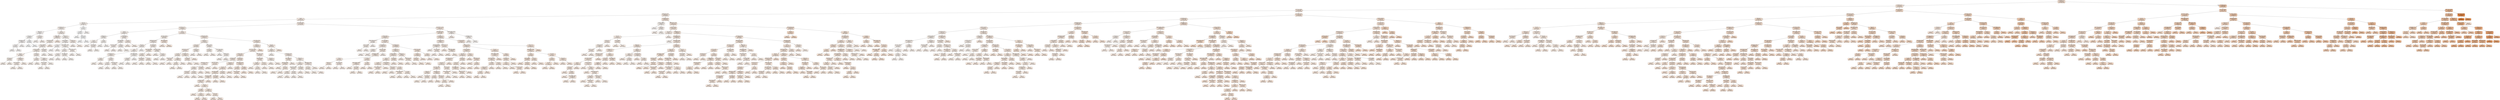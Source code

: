 digraph Tree {
node [shape=box, style="filled, rounded", color="black", fontname=helvetica] ;
edge [fontname=helvetica] ;
0 [label=<OverallQual &le; 7.5<br/>mse = 6224026470.11<br/>samples = 978<br/>value = 181410.4663>, fillcolor="#e5813934"] ;
1 [label=<OverallQual &le; 6.5<br/>mse = 2573326334.36<br/>samples = 828<br/>value = 158927.1667>, fillcolor="#e581392c"] ;
0 -> 1 [labeldistance=2.5, labelangle=45, headlabel="True"] ;
2 [label=<GrLivArea &le; 1378.5<br/>mse = 1473592836.5<br/>samples = 611<br/>value = 140745.3568>, fillcolor="#e5813925"] ;
1 -> 2 ;
3 [label=<TotalBsmtSF &le; 974.5<br/>mse = 883828239.714<br/>samples = 367<br/>value = 124482.2507>, fillcolor="#e5813920"] ;
2 -> 3 ;
4 [label=<Y &le; 0.5<br/>mse = 700582075.966<br/>samples = 226<br/>value = 111827.2876>, fillcolor="#e581391b"] ;
3 -> 4 ;
5 [label=<C (all) &le; 0.5<br/>mse = 591947819.589<br/>samples = 37<br/>value = 79527.2432>, fillcolor="#e5813910"] ;
4 -> 5 ;
6 [label=<OverallQual &le; 3.5<br/>mse = 458784626.365<br/>samples = 33<br/>value = 84130.4242>, fillcolor="#e5813911"] ;
5 -> 6 ;
7 [label=<CBlock &le; 0.5<br/>mse = 313944081.633<br/>samples = 7<br/>value = 60385.7143>, fillcolor="#e5813909"] ;
6 -> 7 ;
8 [label=<VinylSd &le; 0.5<br/>mse = 109034400.0<br/>samples = 5<br/>value = 51340.0>, fillcolor="#e5813906"] ;
7 -> 8 ;
9 [label=<GarageCars &le; 0.5<br/>mse = 1055555.5556<br/>samples = 3<br/>value = 59833.3333>, fillcolor="#e5813909"] ;
8 -> 9 ;
10 [label=<Unf &le; 0.5<br/>mse = 250000.0<br/>samples = 2<br/>value = 60500.0>, fillcolor="#e5813909"] ;
9 -> 10 ;
11 [label=<mse = 0.0<br/>samples = 1<br/>value = 61000.0>, fillcolor="#e5813909"] ;
10 -> 11 ;
12 [label=<mse = 0.0<br/>samples = 1<br/>value = 60000.0>, fillcolor="#e5813909"] ;
10 -> 12 ;
13 [label=<mse = 0.0<br/>samples = 1<br/>value = 58500.0>, fillcolor="#e5813908"] ;
9 -> 13 ;
14 [label=<TA &le; 0.5<br/>mse = 490000.0<br/>samples = 2<br/>value = 38600.0>, fillcolor="#e5813901"] ;
8 -> 14 ;
15 [label=<mse = 0.0<br/>samples = 1<br/>value = 39300.0>, fillcolor="#e5813902"] ;
14 -> 15 ;
16 [label=<mse = 0.0<br/>samples = 1<br/>value = 37900.0>, fillcolor="#e5813901"] ;
14 -> 16 ;
17 [label=<Stucco &le; 0.5<br/>mse = 110250000.0<br/>samples = 2<br/>value = 83000.0>, fillcolor="#e5813911"] ;
7 -> 17 ;
18 [label=<mse = 0.0<br/>samples = 1<br/>value = 72500.0>, fillcolor="#e581390d"] ;
17 -> 18 ;
19 [label=<mse = 0.0<br/>samples = 1<br/>value = 93500.0>, fillcolor="#e5813915"] ;
17 -> 19 ;
20 [label=<N &le; 0.5<br/>mse = 305116845.562<br/>samples = 26<br/>value = 90523.2308>, fillcolor="#e5813914"] ;
6 -> 20 ;
21 [label=<HalfBath &le; 0.5<br/>mse = 189253955.556<br/>samples = 15<br/>value = 98673.3333>, fillcolor="#e5813917"] ;
20 -> 21 ;
22 [label=<ScreenPorch &le; 20.0<br/>mse = 101780255.102<br/>samples = 14<br/>value = 96078.5714>, fillcolor="#e5813916"] ;
21 -> 22 ;
23 [label=<YrSold &le; 2009.5<br/>mse = 58159289.9408<br/>samples = 13<br/>value = 94161.5385>, fillcolor="#e5813915"] ;
22 -> 23 ;
24 [label=<YearBuilt &le; 1928.0<br/>mse = 33876859.5041<br/>samples = 11<br/>value = 96463.6364>, fillcolor="#e5813916"] ;
23 -> 24 ;
25 [label=<TA &le; 0.5<br/>mse = 13645833.3333<br/>samples = 6<br/>value = 100850.0>, fillcolor="#e5813917"] ;
24 -> 25 ;
26 [label=<Wd Sdng &le; 0.5<br/>mse = 500000.0<br/>samples = 3<br/>value = 97500.0>, fillcolor="#e5813916"] ;
25 -> 26 ;
27 [label=<mse = 0.0<br/>samples = 2<br/>value = 98000.0>, fillcolor="#e5813916"] ;
26 -> 27 ;
28 [label=<mse = 0.0<br/>samples = 1<br/>value = 96500.0>, fillcolor="#e5813916"] ;
26 -> 28 ;
29 [label=<MetalSd &le; 0.5<br/>mse = 4346666.6667<br/>samples = 3<br/>value = 104200.0>, fillcolor="#e5813919"] ;
25 -> 29 ;
30 [label=<OpenPorchSF &le; 64.0<br/>mse = 640000.0<br/>samples = 2<br/>value = 102800.0>, fillcolor="#e5813918"] ;
29 -> 30 ;
31 [label=<mse = 0.0<br/>samples = 1<br/>value = 103600.0>, fillcolor="#e5813918"] ;
30 -> 31 ;
32 [label=<mse = 0.0<br/>samples = 1<br/>value = 102000.0>, fillcolor="#e5813918"] ;
30 -> 32 ;
33 [label=<mse = 0.0<br/>samples = 1<br/>value = 107000.0>, fillcolor="#e581391a"] ;
29 -> 33 ;
34 [label=<MoSold &le; 3.5<br/>mse = 7360000.0<br/>samples = 5<br/>value = 91200.0>, fillcolor="#e5813914"] ;
24 -> 34 ;
35 [label=<Fa &le; 0.5<br/>mse = 1000000.0<br/>samples = 2<br/>value = 94000.0>, fillcolor="#e5813915"] ;
34 -> 35 ;
36 [label=<mse = 0.0<br/>samples = 1<br/>value = 93000.0>, fillcolor="#e5813915"] ;
35 -> 36 ;
37 [label=<mse = 0.0<br/>samples = 1<br/>value = 95000.0>, fillcolor="#e5813915"] ;
35 -> 37 ;
38 [label=<RM &le; 0.5<br/>mse = 2888888.8889<br/>samples = 3<br/>value = 89333.3333>, fillcolor="#e5813913"] ;
34 -> 38 ;
39 [label=<YearBuilt &le; 1939.5<br/>mse = 250000.0<br/>samples = 2<br/>value = 90500.0>, fillcolor="#e5813914"] ;
38 -> 39 ;
40 [label=<mse = 0.0<br/>samples = 1<br/>value = 91000.0>, fillcolor="#e5813914"] ;
39 -> 40 ;
41 [label=<mse = 0.0<br/>samples = 1<br/>value = 90000.0>, fillcolor="#e5813914"] ;
39 -> 41 ;
42 [label=<mse = 0.0<br/>samples = 1<br/>value = 87000.0>, fillcolor="#e5813912"] ;
38 -> 42 ;
43 [label=<Wd Sdng &le; 0.5<br/>mse = 2250000.0<br/>samples = 2<br/>value = 81500.0>, fillcolor="#e5813911"] ;
23 -> 43 ;
44 [label=<mse = 0.0<br/>samples = 1<br/>value = 80000.0>, fillcolor="#e5813910"] ;
43 -> 44 ;
45 [label=<mse = 0.0<br/>samples = 1<br/>value = 83000.0>, fillcolor="#e5813911"] ;
43 -> 45 ;
46 [label=<mse = 0.0<br/>samples = 1<br/>value = 121000.0>, fillcolor="#e581391e"] ;
22 -> 46 ;
47 [label=<mse = 0.0<br/>samples = 1<br/>value = 135000.0>, fillcolor="#e5813923"] ;
21 -> 47 ;
48 [label=<VinylSd &le; 0.5<br/>mse = 249017257.521<br/>samples = 11<br/>value = 79409.4545>, fillcolor="#e5813910"] ;
20 -> 48 ;
49 [label=<LotArea &le; 5920.0<br/>mse = 113376543.21<br/>samples = 9<br/>value = 73888.8889>, fillcolor="#e581390e"] ;
48 -> 49 ;
50 [label=<Unf &le; 0.5<br/>mse = 72000000.0<br/>samples = 3<br/>value = 61000.0>, fillcolor="#e5813909"] ;
49 -> 50 ;
51 [label=<mse = 0.0<br/>samples = 2<br/>value = 55000.0>, fillcolor="#e5813907"] ;
50 -> 51 ;
52 [label=<mse = 0.0<br/>samples = 1<br/>value = 73000.0>, fillcolor="#e581390d"] ;
50 -> 52 ;
53 [label=<YearRemodAdd &le; 1953.5<br/>mse = 9472222.2222<br/>samples = 6<br/>value = 80333.3333>, fillcolor="#e5813910"] ;
49 -> 53 ;
54 [label=<50 &le; 0.5<br/>mse = 2671875.0<br/>samples = 4<br/>value = 78375.0>, fillcolor="#e581390f"] ;
53 -> 54 ;
55 [label=<45 &le; 0.5<br/>mse = 1000000.0<br/>samples = 2<br/>value = 77000.0>, fillcolor="#e581390f"] ;
54 -> 55 ;
56 [label=<mse = 0.0<br/>samples = 1<br/>value = 78000.0>, fillcolor="#e581390f"] ;
55 -> 56 ;
57 [label=<mse = 0.0<br/>samples = 1<br/>value = 76000.0>, fillcolor="#e581390f"] ;
55 -> 57 ;
58 [label=<LotFrontage &le; 56.0<br/>mse = 562500.0<br/>samples = 2<br/>value = 79750.0>, fillcolor="#e5813910"] ;
54 -> 58 ;
59 [label=<mse = 0.0<br/>samples = 1<br/>value = 80500.0>, fillcolor="#e5813910"] ;
58 -> 59 ;
60 [label=<mse = 0.0<br/>samples = 1<br/>value = 79000.0>, fillcolor="#e5813910"] ;
58 -> 60 ;
61 [label=<YearRemodAdd &le; 1969.5<br/>mse = 62500.0<br/>samples = 2<br/>value = 84250.0>, fillcolor="#e5813911"] ;
53 -> 61 ;
62 [label=<mse = 0.0<br/>samples = 1<br/>value = 84000.0>, fillcolor="#e5813911"] ;
61 -> 62 ;
63 [label=<mse = 0.0<br/>samples = 1<br/>value = 84500.0>, fillcolor="#e5813912"] ;
61 -> 63 ;
64 [label=<MoSold &le; 7.5<br/>mse = 105103504.0<br/>samples = 2<br/>value = 104252.0>, fillcolor="#e5813919"] ;
48 -> 64 ;
65 [label=<mse = 0.0<br/>samples = 1<br/>value = 94000.0>, fillcolor="#e5813915"] ;
64 -> 65 ;
66 [label=<mse = 0.0<br/>samples = 1<br/>value = 114504.0>, fillcolor="#e581391c"] ;
64 -> 66 ;
67 [label=<Fa &le; 0.5<br/>mse = 73537591.5<br/>samples = 4<br/>value = 41551.0>, fillcolor="#e5813902"] ;
5 -> 67 ;
68 [label=<Id &le; 263.5<br/>mse = 5351738.0<br/>samples = 3<br/>value = 36737.0>, fillcolor="#e5813901"] ;
67 -> 68 ;
69 [label=<mse = 0.0<br/>samples = 1<br/>value = 40000.0>, fillcolor="#e5813902"] ;
68 -> 69 ;
70 [label=<MoSold &le; 10.5<br/>mse = 42230.25<br/>samples = 2<br/>value = 35105.5>, fillcolor="#e5813900"] ;
68 -> 70 ;
71 [label=<mse = 0.0<br/>samples = 1<br/>value = 35311.0>, fillcolor="#e5813900"] ;
70 -> 71 ;
72 [label=<mse = 0.0<br/>samples = 1<br/>value = 34900.0>, fillcolor="#e5813900"] ;
70 -> 72 ;
73 [label=<mse = 0.0<br/>samples = 1<br/>value = 55993.0>, fillcolor="#e5813907"] ;
67 -> 73 ;
74 [label=<BsmtFinSF1 &le; 369.5<br/>mse = 477622595.779<br/>samples = 189<br/>value = 118150.5767>, fillcolor="#e581391d"] ;
4 -> 74 ;
75 [label=<OverallCond &le; 4.5<br/>mse = 425093971.04<br/>samples = 98<br/>value = 108860.9796>, fillcolor="#e581391a"] ;
74 -> 75 ;
76 [label=<TA &le; 0.5<br/>mse = 199089256.198<br/>samples = 11<br/>value = 85627.2727>, fillcolor="#e5813912"] ;
75 -> 76 ;
77 [label=<MetalSd &le; 0.5<br/>mse = 38961600.0<br/>samples = 5<br/>value = 74980.0>, fillcolor="#e581390e"] ;
76 -> 77 ;
78 [label=<TA &le; 0.5<br/>mse = 5722222.2222<br/>samples = 3<br/>value = 79833.3333>, fillcolor="#e5813910"] ;
77 -> 78 ;
79 [label=<mse = 0.0<br/>samples = 1<br/>value = 76500.0>, fillcolor="#e581390f"] ;
78 -> 79 ;
80 [label=<2ndFlrSF &le; 263.0<br/>mse = 250000.0<br/>samples = 2<br/>value = 81500.0>, fillcolor="#e5813911"] ;
78 -> 80 ;
81 [label=<mse = 0.0<br/>samples = 1<br/>value = 82000.0>, fillcolor="#e5813911"] ;
80 -> 81 ;
82 [label=<mse = 0.0<br/>samples = 1<br/>value = 81000.0>, fillcolor="#e5813910"] ;
80 -> 82 ;
83 [label=<Fa &le; 0.5<br/>mse = 490000.0<br/>samples = 2<br/>value = 67700.0>, fillcolor="#e581390c"] ;
77 -> 83 ;
84 [label=<mse = 0.0<br/>samples = 1<br/>value = 68400.0>, fillcolor="#e581390c"] ;
83 -> 84 ;
85 [label=<mse = 0.0<br/>samples = 1<br/>value = 67000.0>, fillcolor="#e581390b"] ;
83 -> 85 ;
86 [label=<1stFlrSF &le; 895.0<br/>mse = 159333333.333<br/>samples = 6<br/>value = 94500.0>, fillcolor="#e5813915"] ;
76 -> 86 ;
87 [label=<LotFrontage &le; 28.5<br/>mse = 10546875.0<br/>samples = 4<br/>value = 85875.0>, fillcolor="#e5813912"] ;
86 -> 87 ;
88 [label=<BsmtFinSF1 &le; 315.5<br/>mse = 562500.0<br/>samples = 2<br/>value = 88750.0>, fillcolor="#e5813913"] ;
87 -> 88 ;
89 [label=<mse = 0.0<br/>samples = 1<br/>value = 88000.0>, fillcolor="#e5813913"] ;
88 -> 89 ;
90 [label=<mse = 0.0<br/>samples = 1<br/>value = 89500.0>, fillcolor="#e5813913"] ;
88 -> 90 ;
91 [label=<Shed &le; 0.5<br/>mse = 4000000.0<br/>samples = 2<br/>value = 83000.0>, fillcolor="#e5813911"] ;
87 -> 91 ;
92 [label=<mse = 0.0<br/>samples = 1<br/>value = 85000.0>, fillcolor="#e5813912"] ;
91 -> 92 ;
93 [label=<mse = 0.0<br/>samples = 1<br/>value = 81000.0>, fillcolor="#e5813910"] ;
91 -> 93 ;
94 [label=<Hip &le; 0.5<br/>mse = 10562500.0<br/>samples = 2<br/>value = 111750.0>, fillcolor="#e581391b"] ;
86 -> 94 ;
95 [label=<mse = 0.0<br/>samples = 1<br/>value = 115000.0>, fillcolor="#e581391c"] ;
94 -> 95 ;
96 [label=<mse = 0.0<br/>samples = 1<br/>value = 108500.0>, fillcolor="#e581391a"] ;
94 -> 96 ;
97 [label=<TA &le; 0.5<br/>mse = 376788590.796<br/>samples = 87<br/>value = 111798.5747>, fillcolor="#e581391b"] ;
75 -> 97 ;
98 [label=<GrLivArea &le; 1295.5<br/>mse = 461242475.0<br/>samples = 20<br/>value = 97005.0>, fillcolor="#e5813916"] ;
97 -> 98 ;
99 [label=<TotalBsmtSF &le; 694.5<br/>mse = 250501635.803<br/>samples = 18<br/>value = 92094.4444>, fillcolor="#e5813914"] ;
98 -> 99 ;
100 [label=<Maj2 &le; 0.5<br/>mse = 203402500.0<br/>samples = 10<br/>value = 83150.0>, fillcolor="#e5813911"] ;
99 -> 100 ;
101 [label=<Y &le; 0.5<br/>mse = 106209876.543<br/>samples = 9<br/>value = 86611.1111>, fillcolor="#e5813912"] ;
100 -> 101 ;
102 [label=<OverallQual &le; 4.5<br/>mse = 24305555.5556<br/>samples = 6<br/>value = 92333.3333>, fillcolor="#e5813914"] ;
101 -> 102 ;
103 [label=<Fa &le; 0.5<br/>mse = 3062500.0<br/>samples = 2<br/>value = 98250.0>, fillcolor="#e5813916"] ;
102 -> 103 ;
104 [label=<mse = 0.0<br/>samples = 1<br/>value = 96500.0>, fillcolor="#e5813916"] ;
103 -> 104 ;
105 [label=<mse = 0.0<br/>samples = 1<br/>value = 100000.0>, fillcolor="#e5813917"] ;
103 -> 105 ;
106 [label=<Id &le; 1091.0<br/>mse = 8671875.0<br/>samples = 4<br/>value = 89375.0>, fillcolor="#e5813913"] ;
102 -> 106 ;
107 [label=<TA &le; 0.5<br/>mse = 250000.0<br/>samples = 2<br/>value = 86500.0>, fillcolor="#e5813912"] ;
106 -> 107 ;
108 [label=<mse = 0.0<br/>samples = 1<br/>value = 86000.0>, fillcolor="#e5813912"] ;
107 -> 108 ;
109 [label=<mse = 0.0<br/>samples = 1<br/>value = 87000.0>, fillcolor="#e5813912"] ;
107 -> 109 ;
110 [label=<MasVnrArea &le; 118.0<br/>mse = 562500.0<br/>samples = 2<br/>value = 92250.0>, fillcolor="#e5813914"] ;
106 -> 110 ;
111 [label=<mse = 0.0<br/>samples = 1<br/>value = 93000.0>, fillcolor="#e5813915"] ;
110 -> 111 ;
112 [label=<mse = 0.0<br/>samples = 1<br/>value = 91500.0>, fillcolor="#e5813914"] ;
110 -> 112 ;
113 [label=<BsmtUnfSF &le; 548.0<br/>mse = 73555555.5556<br/>samples = 3<br/>value = 75166.6667>, fillcolor="#e581390e"] ;
101 -> 113 ;
114 [label=<FuseA &le; 0.5<br/>mse = 25000000.0<br/>samples = 2<br/>value = 80500.0>, fillcolor="#e5813910"] ;
113 -> 114 ;
115 [label=<mse = 0.0<br/>samples = 1<br/>value = 75500.0>, fillcolor="#e581390e"] ;
114 -> 115 ;
116 [label=<mse = 0.0<br/>samples = 1<br/>value = 85500.0>, fillcolor="#e5813912"] ;
114 -> 116 ;
117 [label=<mse = 0.0<br/>samples = 1<br/>value = 64500.0>, fillcolor="#e581390a"] ;
113 -> 117 ;
118 [label=<mse = 0.0<br/>samples = 1<br/>value = 52000.0>, fillcolor="#e5813906"] ;
100 -> 118 ;
119 [label=<GrLivArea &le; 925.0<br/>mse = 84366875.0<br/>samples = 8<br/>value = 103275.0>, fillcolor="#e5813918"] ;
99 -> 119 ;
120 [label=<OpenPorchSF &le; 156.5<br/>mse = 26358400.0<br/>samples = 5<br/>value = 109140.0>, fillcolor="#e581391a"] ;
119 -> 120 ;
121 [label=<Id &le; 307.5<br/>mse = 8416875.0<br/>samples = 4<br/>value = 106925.0>, fillcolor="#e581391a"] ;
120 -> 121 ;
122 [label=<OverallCond &le; 6.5<br/>mse = 810000.0<br/>samples = 2<br/>value = 104100.0>, fillcolor="#e5813919"] ;
121 -> 122 ;
123 [label=<mse = 0.0<br/>samples = 1<br/>value = 103200.0>, fillcolor="#e5813918"] ;
122 -> 123 ;
124 [label=<mse = 0.0<br/>samples = 1<br/>value = 105000.0>, fillcolor="#e5813919"] ;
122 -> 124 ;
125 [label=<RM &le; 0.5<br/>mse = 62500.0<br/>samples = 2<br/>value = 109750.0>, fillcolor="#e581391b"] ;
121 -> 125 ;
126 [label=<mse = 0.0<br/>samples = 1<br/>value = 109500.0>, fillcolor="#e581391a"] ;
125 -> 126 ;
127 [label=<mse = 0.0<br/>samples = 1<br/>value = 110000.0>, fillcolor="#e581391b"] ;
125 -> 127 ;
128 [label=<mse = 0.0<br/>samples = 1<br/>value = 118000.0>, fillcolor="#e581391d"] ;
120 -> 128 ;
129 [label=<BsmtFinSF1 &le; 106.0<br/>mse = 28166666.6667<br/>samples = 3<br/>value = 93500.0>, fillcolor="#e5813915"] ;
119 -> 129 ;
130 [label=<mse = 0.0<br/>samples = 1<br/>value = 100000.0>, fillcolor="#e5813917"] ;
129 -> 130 ;
131 [label=<LwQ &le; 0.5<br/>mse = 10562500.0<br/>samples = 2<br/>value = 90250.0>, fillcolor="#e5813914"] ;
129 -> 131 ;
132 [label=<mse = 0.0<br/>samples = 1<br/>value = 93500.0>, fillcolor="#e5813915"] ;
131 -> 132 ;
133 [label=<mse = 0.0<br/>samples = 1<br/>value = 87000.0>, fillcolor="#e5813912"] ;
131 -> 133 ;
134 [label=<TotRmsAbvGrd &le; 6.5<br/>mse = 187690000.0<br/>samples = 2<br/>value = 141200.0>, fillcolor="#e5813926"] ;
98 -> 134 ;
135 [label=<mse = 0.0<br/>samples = 1<br/>value = 127500.0>, fillcolor="#e5813921"] ;
134 -> 135 ;
136 [label=<mse = 0.0<br/>samples = 1<br/>value = 154900.0>, fillcolor="#e581392a"] ;
134 -> 136 ;
137 [label=<TotalBsmtSF &le; 605.5<br/>mse = 266749172.514<br/>samples = 67<br/>value = 116214.5672>, fillcolor="#e581391d"] ;
97 -> 137 ;
138 [label=<BrkFace &le; 0.5<br/>mse = 189288622.222<br/>samples = 15<br/>value = 101406.6667>, fillcolor="#e5813918"] ;
137 -> 138 ;
139 [label=<Duplex &le; 0.5<br/>mse = 73398100.0<br/>samples = 10<br/>value = 108870.0>, fillcolor="#e581391a"] ;
138 -> 139 ;
140 [label=<WoodDeckSF &le; 107.5<br/>mse = 30476093.75<br/>samples = 8<br/>value = 112112.5>, fillcolor="#e581391b"] ;
139 -> 140 ;
141 [label=<Id &le; 242.0<br/>mse = 1877600.0<br/>samples = 5<br/>value = 108380.0>, fillcolor="#e581391a"] ;
140 -> 141 ;
142 [label=<TotalBsmtSF &le; 220.0<br/>mse = 2500.0<br/>samples = 2<br/>value = 109950.0>, fillcolor="#e581391b"] ;
141 -> 142 ;
143 [label=<mse = 0.0<br/>samples = 1<br/>value = 109900.0>, fillcolor="#e581391b"] ;
142 -> 143 ;
144 [label=<mse = 0.0<br/>samples = 1<br/>value = 110000.0>, fillcolor="#e581391b"] ;
142 -> 144 ;
145 [label=<IR1 &le; 0.5<br/>mse = 388888.8889<br/>samples = 3<br/>value = 107333.3333>, fillcolor="#e581391a"] ;
141 -> 145 ;
146 [label=<Unf &le; 0.5<br/>mse = 62500.0<br/>samples = 2<br/>value = 107750.0>, fillcolor="#e581391a"] ;
145 -> 146 ;
147 [label=<mse = 0.0<br/>samples = 1<br/>value = 108000.0>, fillcolor="#e581391a"] ;
146 -> 147 ;
148 [label=<mse = 0.0<br/>samples = 1<br/>value = 107500.0>, fillcolor="#e581391a"] ;
146 -> 148 ;
149 [label=<mse = 0.0<br/>samples = 1<br/>value = 106500.0>, fillcolor="#e5813919"] ;
145 -> 149 ;
150 [label=<OverallQual &le; 5.5<br/>mse = 16222222.2222<br/>samples = 3<br/>value = 118333.3333>, fillcolor="#e581391e"] ;
140 -> 150 ;
151 [label=<CmentBd &le; 0.5<br/>mse = 250000.0<br/>samples = 2<br/>value = 115500.0>, fillcolor="#e581391d"] ;
150 -> 151 ;
152 [label=<mse = 0.0<br/>samples = 1<br/>value = 116000.0>, fillcolor="#e581391d"] ;
151 -> 152 ;
153 [label=<mse = 0.0<br/>samples = 1<br/>value = 115000.0>, fillcolor="#e581391c"] ;
151 -> 153 ;
154 [label=<mse = 0.0<br/>samples = 1<br/>value = 124000.0>, fillcolor="#e5813920"] ;
150 -> 154 ;
155 [label=<HdBoard &le; 0.5<br/>mse = 34810000.0<br/>samples = 2<br/>value = 95900.0>, fillcolor="#e5813916"] ;
139 -> 155 ;
156 [label=<mse = 0.0<br/>samples = 1<br/>value = 90000.0>, fillcolor="#e5813914"] ;
155 -> 156 ;
157 [label=<mse = 0.0<br/>samples = 1<br/>value = 101800.0>, fillcolor="#e5813918"] ;
155 -> 157 ;
158 [label=<LotArea &le; 1816.5<br/>mse = 86861600.0<br/>samples = 5<br/>value = 86480.0>, fillcolor="#e5813912"] ;
138 -> 158 ;
159 [label=<MoSold &le; 8.5<br/>mse = 7562500.0<br/>samples = 2<br/>value = 97250.0>, fillcolor="#e5813916"] ;
158 -> 159 ;
160 [label=<mse = 0.0<br/>samples = 1<br/>value = 94500.0>, fillcolor="#e5813915"] ;
159 -> 160 ;
161 [label=<mse = 0.0<br/>samples = 1<br/>value = 100000.0>, fillcolor="#e5813917"] ;
159 -> 161 ;
162 [label=<MasVnrArea &le; 94.0<br/>mse = 10846666.6667<br/>samples = 3<br/>value = 79300.0>, fillcolor="#e5813910"] ;
158 -> 162 ;
163 [label=<mse = 0.0<br/>samples = 1<br/>value = 75000.0>, fillcolor="#e581390e"] ;
162 -> 163 ;
164 [label=<HdBoard &le; 0.5<br/>mse = 2402500.0<br/>samples = 2<br/>value = 81450.0>, fillcolor="#e5813910"] ;
162 -> 164 ;
165 [label=<mse = 0.0<br/>samples = 1<br/>value = 79900.0>, fillcolor="#e5813910"] ;
164 -> 165 ;
166 [label=<mse = 0.0<br/>samples = 1<br/>value = 83000.0>, fillcolor="#e5813911"] ;
164 -> 166 ;
167 [label=<BsmtUnfSF &le; 728.0<br/>mse = 207595674.917<br/>samples = 52<br/>value = 120486.0769>, fillcolor="#e581391e"] ;
137 -> 167 ;
168 [label=<Partial &le; 0.5<br/>mse = 166329061.359<br/>samples = 37<br/>value = 124583.7838>, fillcolor="#e5813920"] ;
167 -> 168 ;
169 [label=<BsmtFinSF1 &le; 304.5<br/>mse = 125461458.333<br/>samples = 36<br/>value = 123475.0>, fillcolor="#e581391f"] ;
168 -> 169 ;
170 [label=<1stFlrSF &le; 703.0<br/>mse = 107664502.551<br/>samples = 28<br/>value = 126682.1429>, fillcolor="#e5813921"] ;
169 -> 170 ;
171 [label=<Fireplaces &le; 0.5<br/>mse = 33592500.0<br/>samples = 8<br/>value = 114300.0>, fillcolor="#e581391c"] ;
170 -> 171 ;
172 [label=<WoodDeckSF &le; 176.5<br/>mse = 21368055.5556<br/>samples = 6<br/>value = 111916.6667>, fillcolor="#e581391b"] ;
171 -> 172 ;
173 [label=<WD &le; 0.5<br/>mse = 5000000.0<br/>samples = 4<br/>value = 109000.0>, fillcolor="#e581391a"] ;
172 -> 173 ;
174 [label=<Edwards &le; 0.5<br/>mse = 1000000.0<br/>samples = 2<br/>value = 111000.0>, fillcolor="#e581391b"] ;
173 -> 174 ;
175 [label=<mse = 0.0<br/>samples = 1<br/>value = 112000.0>, fillcolor="#e581391b"] ;
174 -> 175 ;
176 [label=<mse = 0.0<br/>samples = 1<br/>value = 110000.0>, fillcolor="#e581391b"] ;
174 -> 176 ;
177 [label=<1Fam &le; 0.5<br/>mse = 1000000.0<br/>samples = 2<br/>value = 107000.0>, fillcolor="#e581391a"] ;
173 -> 177 ;
178 [label=<mse = 0.0<br/>samples = 1<br/>value = 106000.0>, fillcolor="#e5813919"] ;
177 -> 178 ;
179 [label=<mse = 0.0<br/>samples = 1<br/>value = 108000.0>, fillcolor="#e581391a"] ;
177 -> 179 ;
180 [label=<BrkFace &le; 0.5<br/>mse = 3062500.0<br/>samples = 2<br/>value = 117750.0>, fillcolor="#e581391d"] ;
172 -> 180 ;
181 [label=<mse = 0.0<br/>samples = 1<br/>value = 116000.0>, fillcolor="#e581391d"] ;
180 -> 181 ;
182 [label=<mse = 0.0<br/>samples = 1<br/>value = 119500.0>, fillcolor="#e581391e"] ;
180 -> 182 ;
183 [label=<BsmtUnfSF &le; 649.0<br/>mse = 2102500.0<br/>samples = 2<br/>value = 121450.0>, fillcolor="#e581391f"] ;
171 -> 183 ;
184 [label=<mse = 0.0<br/>samples = 1<br/>value = 120000.0>, fillcolor="#e581391e"] ;
183 -> 184 ;
185 [label=<mse = 0.0<br/>samples = 1<br/>value = 122900.0>, fillcolor="#e581391f"] ;
183 -> 185 ;
186 [label=<Fireplaces &le; 0.5<br/>mse = 51435525.0<br/>samples = 20<br/>value = 131635.0>, fillcolor="#e5813922"] ;
170 -> 186 ;
187 [label=<Plywood &le; 0.5<br/>mse = 30248520.4082<br/>samples = 14<br/>value = 128442.8571>, fillcolor="#e5813921"] ;
186 -> 187 ;
188 [label=<LwQ &le; 0.5<br/>mse = 17605236.6864<br/>samples = 13<br/>value = 129476.9231>, fillcolor="#e5813921"] ;
187 -> 188 ;
189 [label=<BsmtUnfSF &le; 660.0<br/>mse = 9210206.6116<br/>samples = 11<br/>value = 130745.4545>, fillcolor="#e5813922"] ;
188 -> 189 ;
190 [label=<GarageArea &le; 552.0<br/>mse = 5520617.284<br/>samples = 9<br/>value = 129727.7778>, fillcolor="#e5813922"] ;
189 -> 190 ;
191 [label=<1stFlrSF &le; 746.0<br/>mse = 2592773.4375<br/>samples = 8<br/>value = 129093.75>, fillcolor="#e5813921"] ;
190 -> 191 ;
192 [label=<mse = 0.0<br/>samples = 1<br/>value = 125500.0>, fillcolor="#e5813920"] ;
191 -> 192 ;
193 [label=<TA &le; 0.5<br/>mse = 854591.8367<br/>samples = 7<br/>value = 129607.1429>, fillcolor="#e5813922"] ;
191 -> 193 ;
194 [label=<Id &le; 559.5<br/>mse = 500000.0<br/>samples = 4<br/>value = 129000.0>, fillcolor="#e5813921"] ;
193 -> 194 ;
195 [label=<mse = 0.0<br/>samples = 1<br/>value = 128000.0>, fillcolor="#e5813921"] ;
194 -> 195 ;
196 [label=<Rec &le; 0.5<br/>mse = 222222.2222<br/>samples = 3<br/>value = 129333.3333>, fillcolor="#e5813921"] ;
194 -> 196 ;
197 [label=<mse = 0.0<br/>samples = 1<br/>value = 130000.0>, fillcolor="#e5813922"] ;
196 -> 197 ;
198 [label=<mse = 0.0<br/>samples = 2<br/>value = 129000.0>, fillcolor="#e5813921"] ;
196 -> 198 ;
199 [label=<Lvl &le; 0.5<br/>mse = 180555.5556<br/>samples = 3<br/>value = 130416.6667>, fillcolor="#e5813922"] ;
193 -> 199 ;
200 [label=<mse = 0.0<br/>samples = 1<br/>value = 131000.0>, fillcolor="#e5813922"] ;
199 -> 200 ;
201 [label=<BrkTil &le; 0.5<br/>mse = 15625.0<br/>samples = 2<br/>value = 130125.0>, fillcolor="#e5813922"] ;
199 -> 201 ;
202 [label=<mse = 0.0<br/>samples = 1<br/>value = 130250.0>, fillcolor="#e5813922"] ;
201 -> 202 ;
203 [label=<mse = 0.0<br/>samples = 1<br/>value = 130000.0>, fillcolor="#e5813922"] ;
201 -> 203 ;
204 [label=<mse = 0.0<br/>samples = 1<br/>value = 134800.0>, fillcolor="#e5813923"] ;
190 -> 204 ;
205 [label=<1stFlrSF &le; 869.0<br/>mse = 180625.0<br/>samples = 2<br/>value = 135325.0>, fillcolor="#e5813924"] ;
189 -> 205 ;
206 [label=<mse = 0.0<br/>samples = 1<br/>value = 134900.0>, fillcolor="#e5813923"] ;
205 -> 206 ;
207 [label=<mse = 0.0<br/>samples = 1<br/>value = 135750.0>, fillcolor="#e5813924"] ;
205 -> 207 ;
208 [label=<MnPrv &le; 0.5<br/>mse = 6250000.0<br/>samples = 2<br/>value = 122500.0>, fillcolor="#e581391f"] ;
188 -> 208 ;
209 [label=<mse = 0.0<br/>samples = 1<br/>value = 120000.0>, fillcolor="#e581391e"] ;
208 -> 209 ;
210 [label=<mse = 0.0<br/>samples = 1<br/>value = 125000.0>, fillcolor="#e5813920"] ;
208 -> 210 ;
211 [label=<mse = 0.0<br/>samples = 1<br/>value = 115000.0>, fillcolor="#e581391c"] ;
187 -> 211 ;
212 [label=<GarageYrBlt &le; 1971.0<br/>mse = 21618055.5556<br/>samples = 6<br/>value = 139083.3333>, fillcolor="#e5813925"] ;
186 -> 212 ;
213 [label=<Id &le; 978.0<br/>mse = 2375000.0<br/>samples = 4<br/>value = 136000.0>, fillcolor="#e5813924"] ;
212 -> 213 ;
214 [label=<mse = 0.0<br/>samples = 2<br/>value = 137500.0>, fillcolor="#e5813924"] ;
213 -> 214 ;
215 [label=<BsmtFinSF2 &le; 246.0<br/>mse = 250000.0<br/>samples = 2<br/>value = 134500.0>, fillcolor="#e5813923"] ;
213 -> 215 ;
216 [label=<mse = 0.0<br/>samples = 1<br/>value = 135000.0>, fillcolor="#e5813923"] ;
215 -> 216 ;
217 [label=<mse = 0.0<br/>samples = 1<br/>value = 134000.0>, fillcolor="#e5813923"] ;
215 -> 217 ;
218 [label=<Id &le; 651.0<br/>mse = 3062500.0<br/>samples = 2<br/>value = 145250.0>, fillcolor="#e5813927"] ;
212 -> 218 ;
219 [label=<mse = 0.0<br/>samples = 1<br/>value = 147000.0>, fillcolor="#e5813928"] ;
218 -> 219 ;
220 [label=<mse = 0.0<br/>samples = 1<br/>value = 143500.0>, fillcolor="#e5813926"] ;
218 -> 220 ;
221 [label=<LotFrontage &le; 70.025<br/>mse = 25750000.0<br/>samples = 8<br/>value = 112250.0>, fillcolor="#e581391b"] ;
169 -> 221 ;
222 [label=<GarageArea &le; 298.0<br/>mse = 7940000.0<br/>samples = 5<br/>value = 115600.0>, fillcolor="#e581391d"] ;
221 -> 222 ;
223 [label=<Unf &le; 0.5<br/>mse = 1166666.6667<br/>samples = 3<br/>value = 113500.0>, fillcolor="#e581391c"] ;
222 -> 223 ;
224 [label=<mse = 0.0<br/>samples = 1<br/>value = 115000.0>, fillcolor="#e581391c"] ;
223 -> 224 ;
225 [label=<RL &le; 0.5<br/>mse = 62500.0<br/>samples = 2<br/>value = 112750.0>, fillcolor="#e581391c"] ;
223 -> 225 ;
226 [label=<mse = 0.0<br/>samples = 1<br/>value = 112500.0>, fillcolor="#e581391b"] ;
225 -> 226 ;
227 [label=<mse = 0.0<br/>samples = 1<br/>value = 113000.0>, fillcolor="#e581391c"] ;
225 -> 227 ;
228 [label=<ALQ &le; 0.5<br/>mse = 1562500.0<br/>samples = 2<br/>value = 118750.0>, fillcolor="#e581391e"] ;
222 -> 228 ;
229 [label=<mse = 0.0<br/>samples = 1<br/>value = 117500.0>, fillcolor="#e581391d"] ;
228 -> 229 ;
230 [label=<mse = 0.0<br/>samples = 1<br/>value = 120000.0>, fillcolor="#e581391e"] ;
228 -> 230 ;
231 [label=<Norm &le; 0.5<br/>mse = 5555555.5556<br/>samples = 3<br/>value = 106666.6667>, fillcolor="#e5813919"] ;
221 -> 231 ;
232 [label=<mse = 0.0<br/>samples = 2<br/>value = 105000.0>, fillcolor="#e5813919"] ;
231 -> 232 ;
233 [label=<mse = 0.0<br/>samples = 1<br/>value = 110000.0>, fillcolor="#e581391b"] ;
231 -> 233 ;
234 [label=<mse = 0.0<br/>samples = 1<br/>value = 164500.0>, fillcolor="#e581392e"] ;
168 -> 234 ;
235 [label=<LwQ &le; 0.5<br/>mse = 165803225.173<br/>samples = 15<br/>value = 110378.4>, fillcolor="#e581391b"] ;
167 -> 235 ;
236 [label=<TA &le; 0.5<br/>mse = 105884905.551<br/>samples = 14<br/>value = 108191.1429>, fillcolor="#e581391a"] ;
235 -> 236 ;
237 [label=<mse = 0.0<br/>samples = 1<br/>value = 80000.0>, fillcolor="#e5813910"] ;
236 -> 237 ;
238 [label=<GarageArea &le; 228.0<br/>mse = 48193404.213<br/>samples = 13<br/>value = 110359.6923>, fillcolor="#e581391b"] ;
236 -> 238 ;
239 [label=<BsmtFullBath &le; 0.5<br/>mse = 1296875.0<br/>samples = 4<br/>value = 118875.0>, fillcolor="#e581391e"] ;
238 -> 239 ;
240 [label=<GarageArea &le; 189.0<br/>mse = 166666.6667<br/>samples = 3<br/>value = 119500.0>, fillcolor="#e581391e"] ;
239 -> 240 ;
241 [label=<mse = 0.0<br/>samples = 1<br/>value = 119000.0>, fillcolor="#e581391e"] ;
240 -> 241 ;
242 [label=<Detchd &le; 0.5<br/>mse = 62500.0<br/>samples = 2<br/>value = 119750.0>, fillcolor="#e581391e"] ;
240 -> 242 ;
243 [label=<mse = 0.0<br/>samples = 1<br/>value = 120000.0>, fillcolor="#e581391e"] ;
242 -> 243 ;
244 [label=<mse = 0.0<br/>samples = 1<br/>value = 119500.0>, fillcolor="#e581391e"] ;
242 -> 244 ;
245 [label=<mse = 0.0<br/>samples = 1<br/>value = 117000.0>, fillcolor="#e581391d"] ;
239 -> 245 ;
246 [label=<MoSold &le; 6.5<br/>mse = 22486377.8765<br/>samples = 9<br/>value = 106575.1111>, fillcolor="#e5813919"] ;
238 -> 246 ;
247 [label=<IR1 &le; 0.5<br/>mse = 15245413.3333<br/>samples = 6<br/>value = 104296.0>, fillcolor="#e5813919"] ;
246 -> 247 ;
248 [label=<GarageYrBlt &le; 1971.5<br/>mse = 5772408.0<br/>samples = 4<br/>value = 101944.0>, fillcolor="#e5813918"] ;
247 -> 248 ;
249 [label=<Gd &le; 0.5<br/>mse = 1855044.0<br/>samples = 2<br/>value = 104138.0>, fillcolor="#e5813919"] ;
248 -> 249 ;
250 [label=<mse = 0.0<br/>samples = 1<br/>value = 102776.0>, fillcolor="#e5813918"] ;
249 -> 250 ;
251 [label=<mse = 0.0<br/>samples = 1<br/>value = 105500.0>, fillcolor="#e5813919"] ;
249 -> 251 ;
252 [label=<1Fam &le; 0.5<br/>mse = 62500.0<br/>samples = 2<br/>value = 99750.0>, fillcolor="#e5813917"] ;
248 -> 252 ;
253 [label=<mse = 0.0<br/>samples = 1<br/>value = 99500.0>, fillcolor="#e5813917"] ;
252 -> 253 ;
254 [label=<mse = 0.0<br/>samples = 1<br/>value = 100000.0>, fillcolor="#e5813917"] ;
252 -> 254 ;
255 [label=<Plywood &le; 0.5<br/>mse = 1000000.0<br/>samples = 2<br/>value = 109000.0>, fillcolor="#e581391a"] ;
247 -> 255 ;
256 [label=<mse = 0.0<br/>samples = 1<br/>value = 110000.0>, fillcolor="#e581391b"] ;
255 -> 256 ;
257 [label=<mse = 0.0<br/>samples = 1<br/>value = 108000.0>, fillcolor="#e581391a"] ;
255 -> 257 ;
258 [label=<GarageYrBlt &le; 1975.5<br/>mse = 5802222.2222<br/>samples = 3<br/>value = 111133.3333>, fillcolor="#e581391b"] ;
246 -> 258 ;
259 [label=<MnPrv &le; 0.5<br/>mse = 202500.0<br/>samples = 2<br/>value = 109450.0>, fillcolor="#e581391a"] ;
258 -> 259 ;
260 [label=<mse = 0.0<br/>samples = 1<br/>value = 109000.0>, fillcolor="#e581391a"] ;
259 -> 260 ;
261 [label=<mse = 0.0<br/>samples = 1<br/>value = 109900.0>, fillcolor="#e581391b"] ;
259 -> 261 ;
262 [label=<mse = 0.0<br/>samples = 1<br/>value = 114500.0>, fillcolor="#e581391c"] ;
258 -> 262 ;
263 [label=<mse = 0.0<br/>samples = 1<br/>value = 141000.0>, fillcolor="#e5813926"] ;
235 -> 263 ;
264 [label=<EnclosedPorch &le; 227.0<br/>mse = 341173420.095<br/>samples = 91<br/>value = 128154.7582>, fillcolor="#e5813921"] ;
74 -> 264 ;
265 [label=<GarageArea &le; 293.5<br/>mse = 267578465.909<br/>samples = 88<br/>value = 129725.0>, fillcolor="#e5813922"] ;
264 -> 265 ;
266 [label=<1stFlrSF &le; 691.0<br/>mse = 228340400.086<br/>samples = 34<br/>value = 119816.1765>, fillcolor="#e581391e"] ;
265 -> 266 ;
267 [label=<YearRemodAdd &le; 1970.5<br/>mse = 7280000.0<br/>samples = 3<br/>value = 88800.0>, fillcolor="#e5813913"] ;
266 -> 267 ;
268 [label=<LotArea &le; 3766.5<br/>mse = 2250000.0<br/>samples = 2<br/>value = 90500.0>, fillcolor="#e5813914"] ;
267 -> 268 ;
269 [label=<mse = 0.0<br/>samples = 1<br/>value = 92000.0>, fillcolor="#e5813914"] ;
268 -> 269 ;
270 [label=<mse = 0.0<br/>samples = 1<br/>value = 89000.0>, fillcolor="#e5813913"] ;
268 -> 270 ;
271 [label=<mse = 0.0<br/>samples = 1<br/>value = 85400.0>, fillcolor="#e5813912"] ;
267 -> 271 ;
272 [label=<GrLivArea &le; 895.5<br/>mse = 147626862.643<br/>samples = 31<br/>value = 122817.7419>, fillcolor="#e581391f"] ;
266 -> 272 ;
273 [label=<OverallQual &le; 4.5<br/>mse = 160102430.556<br/>samples = 12<br/>value = 114791.6667>, fillcolor="#e581391c"] ;
272 -> 273 ;
274 [label=<ALQ &le; 0.5<br/>mse = 36000000.0<br/>samples = 2<br/>value = 94000.0>, fillcolor="#e5813915"] ;
273 -> 274 ;
275 [label=<mse = 0.0<br/>samples = 1<br/>value = 88000.0>, fillcolor="#e5813913"] ;
274 -> 275 ;
276 [label=<mse = 0.0<br/>samples = 1<br/>value = 100000.0>, fillcolor="#e5813917"] ;
274 -> 276 ;
277 [label=<BsmtUnfSF &le; 455.0<br/>mse = 81172500.0<br/>samples = 10<br/>value = 118950.0>, fillcolor="#e581391e"] ;
273 -> 277 ;
278 [label=<GarageArea &le; 252.0<br/>mse = 45858024.6914<br/>samples = 9<br/>value = 121055.5556>, fillcolor="#e581391f"] ;
277 -> 278 ;
279 [label=<TA &le; 0.5<br/>mse = 15546875.0<br/>samples = 4<br/>value = 114875.0>, fillcolor="#e581391c"] ;
278 -> 279 ;
280 [label=<MetalSd &le; 0.5<br/>mse = 62500.0<br/>samples = 2<br/>value = 118750.0>, fillcolor="#e581391e"] ;
279 -> 280 ;
281 [label=<mse = 0.0<br/>samples = 1<br/>value = 118500.0>, fillcolor="#e581391e"] ;
280 -> 281 ;
282 [label=<mse = 0.0<br/>samples = 1<br/>value = 119000.0>, fillcolor="#e581391e"] ;
280 -> 282 ;
283 [label=<BsmtUnfSF &le; 205.5<br/>mse = 1000000.0<br/>samples = 2<br/>value = 111000.0>, fillcolor="#e581391b"] ;
279 -> 283 ;
284 [label=<mse = 0.0<br/>samples = 1<br/>value = 110000.0>, fillcolor="#e581391b"] ;
283 -> 284 ;
285 [label=<mse = 0.0<br/>samples = 1<br/>value = 112000.0>, fillcolor="#e581391b"] ;
283 -> 285 ;
286 [label=<Id &le; 912.5<br/>mse = 15100000.0<br/>samples = 5<br/>value = 126000.0>, fillcolor="#e5813920"] ;
278 -> 286 ;
287 [label=<YearRemodAdd &le; 1970.5<br/>mse = 5055555.5556<br/>samples = 3<br/>value = 123166.6667>, fillcolor="#e581391f"] ;
286 -> 287 ;
288 [label=<mse = 0.0<br/>samples = 1<br/>value = 120000.0>, fillcolor="#e581391e"] ;
287 -> 288 ;
289 [label=<YrSold &le; 2008.5<br/>mse = 62500.0<br/>samples = 2<br/>value = 124750.0>, fillcolor="#e5813920"] ;
287 -> 289 ;
290 [label=<mse = 0.0<br/>samples = 1<br/>value = 124500.0>, fillcolor="#e5813920"] ;
289 -> 290 ;
291 [label=<mse = 0.0<br/>samples = 1<br/>value = 125000.0>, fillcolor="#e5813920"] ;
289 -> 291 ;
292 [label=<Id &le; 1290.5<br/>mse = 62500.0<br/>samples = 2<br/>value = 130250.0>, fillcolor="#e5813922"] ;
286 -> 292 ;
293 [label=<mse = 0.0<br/>samples = 1<br/>value = 130000.0>, fillcolor="#e5813922"] ;
292 -> 293 ;
294 [label=<mse = 0.0<br/>samples = 1<br/>value = 130500.0>, fillcolor="#e5813922"] ;
292 -> 294 ;
295 [label=<mse = 0.0<br/>samples = 1<br/>value = 100000.0>, fillcolor="#e5813917"] ;
277 -> 295 ;
296 [label=<OverallQual &le; 5.5<br/>mse = 73366800.554<br/>samples = 19<br/>value = 127886.8421>, fillcolor="#e5813921"] ;
272 -> 296 ;
297 [label=<Wd Sdng &le; 0.5<br/>mse = 46965573.9796<br/>samples = 14<br/>value = 124667.8571>, fillcolor="#e5813920"] ;
296 -> 297 ;
298 [label=<LotArea &le; 11389.0<br/>mse = 30241033.0579<br/>samples = 11<br/>value = 127031.8182>, fillcolor="#e5813921"] ;
297 -> 298 ;
299 [label=<TA &le; 0.5<br/>mse = 18827654.321<br/>samples = 9<br/>value = 125261.1111>, fillcolor="#e5813920"] ;
298 -> 299 ;
300 [label=<Id &le; 616.5<br/>mse = 1007222.2222<br/>samples = 3<br/>value = 130116.6667>, fillcolor="#e5813922"] ;
299 -> 300 ;
301 [label=<YearRemodAdd &le; 1981.5<br/>mse = 275625.0<br/>samples = 2<br/>value = 129475.0>, fillcolor="#e5813921"] ;
300 -> 301 ;
302 [label=<mse = 0.0<br/>samples = 1<br/>value = 128950.0>, fillcolor="#e5813921"] ;
301 -> 302 ;
303 [label=<mse = 0.0<br/>samples = 1<br/>value = 130000.0>, fillcolor="#e5813922"] ;
301 -> 303 ;
304 [label=<mse = 0.0<br/>samples = 1<br/>value = 131400.0>, fillcolor="#e5813922"] ;
300 -> 304 ;
305 [label=<LotArea &le; 6562.0<br/>mse = 10055555.5556<br/>samples = 6<br/>value = 122833.3333>, fillcolor="#e581391f"] ;
299 -> 305 ;
306 [label=<CBlock &le; 0.5<br/>mse = 1562500.0<br/>samples = 2<br/>value = 126750.0>, fillcolor="#e5813921"] ;
305 -> 306 ;
307 [label=<mse = 0.0<br/>samples = 1<br/>value = 128000.0>, fillcolor="#e5813921"] ;
306 -> 307 ;
308 [label=<mse = 0.0<br/>samples = 1<br/>value = 125500.0>, fillcolor="#e5813920"] ;
306 -> 308 ;
309 [label=<Id &le; 775.5<br/>mse = 2796875.0<br/>samples = 4<br/>value = 120875.0>, fillcolor="#e581391e"] ;
305 -> 309 ;
310 [label=<YearRemodAdd &le; 1960.0<br/>mse = 250000.0<br/>samples = 2<br/>value = 122500.0>, fillcolor="#e581391f"] ;
309 -> 310 ;
311 [label=<mse = 0.0<br/>samples = 1<br/>value = 123000.0>, fillcolor="#e581391f"] ;
310 -> 311 ;
312 [label=<mse = 0.0<br/>samples = 1<br/>value = 122000.0>, fillcolor="#e581391f"] ;
310 -> 312 ;
313 [label=<Id &le; 1213.5<br/>mse = 62500.0<br/>samples = 2<br/>value = 119250.0>, fillcolor="#e581391e"] ;
309 -> 313 ;
314 [label=<mse = 0.0<br/>samples = 1<br/>value = 119500.0>, fillcolor="#e581391e"] ;
313 -> 314 ;
315 [label=<mse = 0.0<br/>samples = 1<br/>value = 119000.0>, fillcolor="#e581391e"] ;
313 -> 315 ;
316 [label=<Plywood &le; 0.5<br/>mse = 4000000.0<br/>samples = 2<br/>value = 135000.0>, fillcolor="#e5813923"] ;
298 -> 316 ;
317 [label=<mse = 0.0<br/>samples = 1<br/>value = 133000.0>, fillcolor="#e5813923"] ;
316 -> 317 ;
318 [label=<mse = 0.0<br/>samples = 1<br/>value = 137000.0>, fillcolor="#e5813924"] ;
316 -> 318 ;
319 [label=<MoSold &le; 4.0<br/>mse = 12666666.6667<br/>samples = 3<br/>value = 116000.0>, fillcolor="#e581391d"] ;
297 -> 319 ;
320 [label=<mse = 0.0<br/>samples = 1<br/>value = 111000.0>, fillcolor="#e581391b"] ;
319 -> 320 ;
321 [label=<GarageArea &le; 283.0<br/>mse = 250000.0<br/>samples = 2<br/>value = 118500.0>, fillcolor="#e581391e"] ;
319 -> 321 ;
322 [label=<mse = 0.0<br/>samples = 1<br/>value = 119000.0>, fillcolor="#e581391e"] ;
321 -> 322 ;
323 [label=<mse = 0.0<br/>samples = 1<br/>value = 118000.0>, fillcolor="#e581391d"] ;
321 -> 323 ;
324 [label=<TotalBsmtSF &le; 934.0<br/>mse = 37040000.0<br/>samples = 5<br/>value = 136900.0>, fillcolor="#e5813924"] ;
296 -> 324 ;
325 [label=<ConLD &le; 0.5<br/>mse = 1555555.5556<br/>samples = 3<br/>value = 141666.6667>, fillcolor="#e5813926"] ;
324 -> 325 ;
326 [label=<FullBath &le; 1.5<br/>mse = 250000.0<br/>samples = 2<br/>value = 142500.0>, fillcolor="#e5813926"] ;
325 -> 326 ;
327 [label=<mse = 0.0<br/>samples = 1<br/>value = 142000.0>, fillcolor="#e5813926"] ;
326 -> 327 ;
328 [label=<mse = 0.0<br/>samples = 1<br/>value = 143000.0>, fillcolor="#e5813926"] ;
326 -> 328 ;
329 [label=<mse = 0.0<br/>samples = 1<br/>value = 140000.0>, fillcolor="#e5813925"] ;
325 -> 329 ;
330 [label=<TA &le; 0.5<br/>mse = 5062500.0<br/>samples = 2<br/>value = 129750.0>, fillcolor="#e5813922"] ;
324 -> 330 ;
331 [label=<mse = 0.0<br/>samples = 1<br/>value = 127500.0>, fillcolor="#e5813921"] ;
330 -> 331 ;
332 [label=<mse = 0.0<br/>samples = 1<br/>value = 132000.0>, fillcolor="#e5813922"] ;
330 -> 332 ;
333 [label=<OverallQual &le; 4.5<br/>mse = 191540131.173<br/>samples = 54<br/>value = 135963.8889>, fillcolor="#e5813924"] ;
265 -> 333 ;
334 [label=<OverallCond &le; 5.5<br/>mse = 108866020.408<br/>samples = 7<br/>value = 115442.8571>, fillcolor="#e581391d"] ;
333 -> 334 ;
335 [label=<GarageYrBlt &le; 1972.5<br/>mse = 56263888.8889<br/>samples = 3<br/>value = 105333.3333>, fillcolor="#e5813919"] ;
334 -> 335 ;
336 [label=<mse = 0.0<br/>samples = 1<br/>value = 94750.0>, fillcolor="#e5813915"] ;
335 -> 336 ;
337 [label=<BsmtUnfSF &le; 303.0<br/>mse = 390625.0<br/>samples = 2<br/>value = 110625.0>, fillcolor="#e581391b"] ;
335 -> 337 ;
338 [label=<mse = 0.0<br/>samples = 1<br/>value = 111250.0>, fillcolor="#e581391b"] ;
337 -> 338 ;
339 [label=<mse = 0.0<br/>samples = 1<br/>value = 110000.0>, fillcolor="#e581391b"] ;
337 -> 339 ;
340 [label=<TotRmsAbvGrd &le; 4.5<br/>mse = 14176875.0<br/>samples = 4<br/>value = 123025.0>, fillcolor="#e581391f"] ;
334 -> 340 ;
341 [label=<mse = 0.0<br/>samples = 1<br/>value = 129500.0>, fillcolor="#e5813921"] ;
340 -> 341 ;
342 [label=<GarageYrBlt &le; 1960.0<br/>mse = 268888.8889<br/>samples = 3<br/>value = 120866.6667>, fillcolor="#e581391e"] ;
340 -> 342 ;
343 [label=<mse = 0.0<br/>samples = 1<br/>value = 121600.0>, fillcolor="#e581391f"] ;
342 -> 343 ;
344 [label=<mse = 0.0<br/>samples = 2<br/>value = 120500.0>, fillcolor="#e581391e"] ;
342 -> 344 ;
345 [label=<GrLivArea &le; 979.5<br/>mse = 131793261.657<br/>samples = 47<br/>value = 139020.2128>, fillcolor="#e5813925"] ;
333 -> 345 ;
346 [label=<YearBuilt &le; 1975.5<br/>mse = 65632407.0069<br/>samples = 34<br/>value = 134404.4118>, fillcolor="#e5813923"] ;
345 -> 346 ;
347 [label=<LotArea &le; 11564.0<br/>mse = 61095805.7851<br/>samples = 22<br/>value = 131231.8182>, fillcolor="#e5813922"] ;
346 -> 347 ;
348 [label=<GLQ &le; 0.5<br/>mse = 28759135.8025<br/>samples = 18<br/>value = 128644.4444>, fillcolor="#e5813921"] ;
347 -> 348 ;
349 [label=<BsmtFinSF1 &le; 847.0<br/>mse = 23925562.1302<br/>samples = 13<br/>value = 126753.8462>, fillcolor="#e5813921"] ;
348 -> 349 ;
350 [label=<Corner &le; 0.5<br/>mse = 12380555.5556<br/>samples = 12<br/>value = 125733.3333>, fillcolor="#e5813920"] ;
349 -> 350 ;
351 [label=<BsmtUnfSF &le; 148.5<br/>mse = 5430617.284<br/>samples = 9<br/>value = 127377.7778>, fillcolor="#e5813921"] ;
350 -> 351 ;
352 [label=<Gable &le; 0.5<br/>mse = 846666.6667<br/>samples = 3<br/>value = 124300.0>, fillcolor="#e5813920"] ;
351 -> 352 ;
353 [label=<mse = 0.0<br/>samples = 1<br/>value = 123000.0>, fillcolor="#e581391f"] ;
352 -> 353 ;
354 [label=<LotFrontage &le; 65.0<br/>mse = 2500.0<br/>samples = 2<br/>value = 124950.0>, fillcolor="#e5813920"] ;
352 -> 354 ;
355 [label=<mse = 0.0<br/>samples = 1<br/>value = 124900.0>, fillcolor="#e5813920"] ;
354 -> 355 ;
356 [label=<mse = 0.0<br/>samples = 1<br/>value = 125000.0>, fillcolor="#e5813920"] ;
354 -> 356 ;
357 [label=<GarageCars &le; 1.5<br/>mse = 618055.5556<br/>samples = 6<br/>value = 128916.6667>, fillcolor="#e5813921"] ;
351 -> 357 ;
358 [label=<ALQ &le; 0.5<br/>mse = 250000.0<br/>samples = 2<br/>value = 128000.0>, fillcolor="#e5813921"] ;
357 -> 358 ;
359 [label=<mse = 0.0<br/>samples = 1<br/>value = 127500.0>, fillcolor="#e5813921"] ;
358 -> 359 ;
360 [label=<mse = 0.0<br/>samples = 1<br/>value = 128500.0>, fillcolor="#e5813921"] ;
358 -> 360 ;
361 [label=<LotFrontage &le; 58.5<br/>mse = 171875.0<br/>samples = 4<br/>value = 129375.0>, fillcolor="#e5813921"] ;
357 -> 361 ;
362 [label=<Gd &le; 0.5<br/>mse = 62500.0<br/>samples = 2<br/>value = 129750.0>, fillcolor="#e5813922"] ;
361 -> 362 ;
363 [label=<mse = 0.0<br/>samples = 1<br/>value = 129500.0>, fillcolor="#e5813921"] ;
362 -> 363 ;
364 [label=<mse = 0.0<br/>samples = 1<br/>value = 130000.0>, fillcolor="#e5813922"] ;
362 -> 364 ;
365 [label=<mse = 0.0<br/>samples = 2<br/>value = 129000.0>, fillcolor="#e5813921"] ;
361 -> 365 ;
366 [label=<GrLivArea &le; 967.0<br/>mse = 780000.0<br/>samples = 3<br/>value = 120800.0>, fillcolor="#e581391e"] ;
350 -> 366 ;
367 [label=<YearRemodAdd &le; 1986.0<br/>mse = 90000.0<br/>samples = 2<br/>value = 120200.0>, fillcolor="#e581391e"] ;
366 -> 367 ;
368 [label=<mse = 0.0<br/>samples = 1<br/>value = 119900.0>, fillcolor="#e581391e"] ;
367 -> 368 ;
369 [label=<mse = 0.0<br/>samples = 1<br/>value = 120500.0>, fillcolor="#e581391e"] ;
367 -> 369 ;
370 [label=<mse = 0.0<br/>samples = 1<br/>value = 122000.0>, fillcolor="#e581391f"] ;
366 -> 370 ;
371 [label=<mse = 0.0<br/>samples = 1<br/>value = 139000.0>, fillcolor="#e5813925"] ;
349 -> 371 ;
372 [label=<MetalSd &le; 0.5<br/>mse = 7870400.0<br/>samples = 5<br/>value = 133560.0>, fillcolor="#e5813923"] ;
348 -> 372 ;
373 [label=<FuseA &le; 0.5<br/>mse = 2211875.0<br/>samples = 4<br/>value = 132325.0>, fillcolor="#e5813922"] ;
372 -> 373 ;
374 [label=<BsmtHalfBath &le; 0.5<br/>mse = 335555.5556<br/>samples = 3<br/>value = 133133.3333>, fillcolor="#e5813923"] ;
373 -> 374 ;
375 [label=<GarageArea &le; 510.0<br/>mse = 62500.0<br/>samples = 2<br/>value = 132750.0>, fillcolor="#e5813923"] ;
374 -> 375 ;
376 [label=<mse = 0.0<br/>samples = 1<br/>value = 133000.0>, fillcolor="#e5813923"] ;
375 -> 376 ;
377 [label=<mse = 0.0<br/>samples = 1<br/>value = 132500.0>, fillcolor="#e5813923"] ;
375 -> 377 ;
378 [label=<mse = 0.0<br/>samples = 1<br/>value = 133900.0>, fillcolor="#e5813923"] ;
374 -> 378 ;
379 [label=<mse = 0.0<br/>samples = 1<br/>value = 129900.0>, fillcolor="#e5813922"] ;
373 -> 379 ;
380 [label=<mse = 0.0<br/>samples = 1<br/>value = 138500.0>, fillcolor="#e5813925"] ;
372 -> 380 ;
381 [label=<TA &le; 0.5<br/>mse = 40921875.0<br/>samples = 4<br/>value = 142875.0>, fillcolor="#e5813926"] ;
347 -> 381 ;
382 [label=<mse = 0.0<br/>samples = 1<br/>value = 133500.0>, fillcolor="#e5813923"] ;
381 -> 382 ;
383 [label=<WoodDeckSF &le; 70.0<br/>mse = 15500000.0<br/>samples = 3<br/>value = 146000.0>, fillcolor="#e5813927"] ;
381 -> 383 ;
384 [label=<mse = 0.0<br/>samples = 1<br/>value = 151500.0>, fillcolor="#e5813929"] ;
383 -> 384 ;
385 [label=<Fa &le; 0.5<br/>mse = 562500.0<br/>samples = 2<br/>value = 143250.0>, fillcolor="#e5813926"] ;
383 -> 385 ;
386 [label=<mse = 0.0<br/>samples = 1<br/>value = 144000.0>, fillcolor="#e5813927"] ;
385 -> 386 ;
387 [label=<mse = 0.0<br/>samples = 1<br/>value = 142500.0>, fillcolor="#e5813926"] ;
385 -> 387 ;
388 [label=<RFn &le; 0.5<br/>mse = 21665607.6389<br/>samples = 12<br/>value = 140220.8333>, fillcolor="#e5813925"] ;
346 -> 388 ;
389 [label=<YearRemodAdd &le; 2003.5<br/>mse = 13244081.6327<br/>samples = 7<br/>value = 137414.2857>, fillcolor="#e5813924"] ;
388 -> 389 ;
390 [label=<BsmtUnfSF &le; 170.5<br/>mse = 7018055.5556<br/>samples = 6<br/>value = 136316.6667>, fillcolor="#e5813924"] ;
389 -> 390 ;
391 [label=<Id &le; 1008.5<br/>mse = 1796875.0<br/>samples = 4<br/>value = 137875.0>, fillcolor="#e5813924"] ;
390 -> 391 ;
392 [label=<CollgCr &le; 0.5<br/>mse = 1555555.5556<br/>samples = 3<br/>value = 138333.3333>, fillcolor="#e5813925"] ;
391 -> 392 ;
393 [label=<TA &le; 0.5<br/>mse = 250000.0<br/>samples = 2<br/>value = 137500.0>, fillcolor="#e5813924"] ;
392 -> 393 ;
394 [label=<mse = 0.0<br/>samples = 1<br/>value = 138000.0>, fillcolor="#e5813925"] ;
393 -> 394 ;
395 [label=<mse = 0.0<br/>samples = 1<br/>value = 137000.0>, fillcolor="#e5813924"] ;
393 -> 395 ;
396 [label=<mse = 0.0<br/>samples = 1<br/>value = 140000.0>, fillcolor="#e5813925"] ;
392 -> 396 ;
397 [label=<mse = 0.0<br/>samples = 1<br/>value = 136500.0>, fillcolor="#e5813924"] ;
391 -> 397 ;
398 [label=<RM &le; 0.5<br/>mse = 2890000.0<br/>samples = 2<br/>value = 133200.0>, fillcolor="#e5813923"] ;
390 -> 398 ;
399 [label=<mse = 0.0<br/>samples = 1<br/>value = 134900.0>, fillcolor="#e5813923"] ;
398 -> 399 ;
400 [label=<mse = 0.0<br/>samples = 1<br/>value = 131500.0>, fillcolor="#e5813922"] ;
398 -> 400 ;
401 [label=<mse = 0.0<br/>samples = 1<br/>value = 144000.0>, fillcolor="#e5813927"] ;
389 -> 401 ;
402 [label=<Gd &le; 0.5<br/>mse = 6990000.0<br/>samples = 5<br/>value = 144150.0>, fillcolor="#e5813927"] ;
388 -> 402 ;
403 [label=<Fireplaces &le; 0.5<br/>mse = 1386718.75<br/>samples = 4<br/>value = 142937.5>, fillcolor="#e5813926"] ;
402 -> 403 ;
404 [label=<IR1 &le; 0.5<br/>mse = 180555.5556<br/>samples = 3<br/>value = 143583.3333>, fillcolor="#e5813926"] ;
403 -> 404 ;
405 [label=<mse = 0.0<br/>samples = 1<br/>value = 143000.0>, fillcolor="#e5813926"] ;
404 -> 405 ;
406 [label=<BsmtFinSF1 &le; 852.5<br/>mse = 15625.0<br/>samples = 2<br/>value = 143875.0>, fillcolor="#e5813927"] ;
404 -> 406 ;
407 [label=<mse = 0.0<br/>samples = 1<br/>value = 144000.0>, fillcolor="#e5813927"] ;
406 -> 407 ;
408 [label=<mse = 0.0<br/>samples = 1<br/>value = 143750.0>, fillcolor="#e5813927"] ;
406 -> 408 ;
409 [label=<mse = 0.0<br/>samples = 1<br/>value = 141000.0>, fillcolor="#e5813926"] ;
403 -> 409 ;
410 [label=<mse = 0.0<br/>samples = 1<br/>value = 149000.0>, fillcolor="#e5813928"] ;
402 -> 410 ;
411 [label=<ClearCr &le; 0.5<br/>mse = 103371479.29<br/>samples = 13<br/>value = 151092.3077>, fillcolor="#e5813929"] ;
345 -> 411 ;
412 [label=<GarageYrBlt &le; 1970.5<br/>mse = 36544722.2222<br/>samples = 12<br/>value = 148683.3333>, fillcolor="#e5813928"] ;
411 -> 412 ;
413 [label=<Unf &le; 0.5<br/>mse = 22922400.0<br/>samples = 5<br/>value = 153840.0>, fillcolor="#e581392a"] ;
412 -> 413 ;
414 [label=<LotArea &le; 8250.0<br/>mse = 3500000.0<br/>samples = 3<br/>value = 157500.0>, fillcolor="#e581392b"] ;
413 -> 414 ;
415 [label=<mse = 0.0<br/>samples = 1<br/>value = 155000.0>, fillcolor="#e581392b"] ;
414 -> 415 ;
416 [label=<NAmes &le; 0.5<br/>mse = 562500.0<br/>samples = 2<br/>value = 158750.0>, fillcolor="#e581392c"] ;
414 -> 416 ;
417 [label=<mse = 0.0<br/>samples = 1<br/>value = 158000.0>, fillcolor="#e581392c"] ;
416 -> 417 ;
418 [label=<mse = 0.0<br/>samples = 1<br/>value = 159500.0>, fillcolor="#e581392c"] ;
416 -> 418 ;
419 [label=<GLQ &le; 0.5<br/>mse = 1822500.0<br/>samples = 2<br/>value = 148350.0>, fillcolor="#e5813928"] ;
413 -> 419 ;
420 [label=<mse = 0.0<br/>samples = 1<br/>value = 147000.0>, fillcolor="#e5813928"] ;
419 -> 420 ;
421 [label=<mse = 0.0<br/>samples = 1<br/>value = 149700.0>, fillcolor="#e5813929"] ;
419 -> 421 ;
422 [label=<Id &le; 1117.0<br/>mse = 13714285.7143<br/>samples = 7<br/>value = 145000.0>, fillcolor="#e5813927"] ;
412 -> 422 ;
423 [label=<ALQ &le; 0.5<br/>mse = 3687500.0<br/>samples = 4<br/>value = 147750.0>, fillcolor="#e5813928"] ;
422 -> 423 ;
424 [label=<Hip &le; 0.5<br/>mse = 222222.2222<br/>samples = 3<br/>value = 146666.6667>, fillcolor="#e5813928"] ;
423 -> 424 ;
425 [label=<mse = 0.0<br/>samples = 2<br/>value = 147000.0>, fillcolor="#e5813928"] ;
424 -> 425 ;
426 [label=<mse = 0.0<br/>samples = 1<br/>value = 146000.0>, fillcolor="#e5813927"] ;
424 -> 426 ;
427 [label=<mse = 0.0<br/>samples = 1<br/>value = 151000.0>, fillcolor="#e5813929"] ;
423 -> 427 ;
428 [label=<Stucco &le; 0.5<br/>mse = 3555555.5556<br/>samples = 3<br/>value = 141333.3333>, fillcolor="#e5813926"] ;
422 -> 428 ;
429 [label=<mse = 0.0<br/>samples = 2<br/>value = 140000.0>, fillcolor="#e5813925"] ;
428 -> 429 ;
430 [label=<mse = 0.0<br/>samples = 1<br/>value = 144000.0>, fillcolor="#e5813927"] ;
428 -> 430 ;
431 [label=<mse = 0.0<br/>samples = 1<br/>value = 180000.0>, fillcolor="#e5813933"] ;
411 -> 431 ;
432 [label=<YearRemodAdd &le; 1957.5<br/>mse = 306069997.556<br/>samples = 3<br/>value = 82094.3333>, fillcolor="#e5813911"] ;
264 -> 432 ;
433 [label=<mse = 0.0<br/>samples = 1<br/>value = 104900.0>, fillcolor="#e5813919"] ;
432 -> 433 ;
434 [label=<GarageCars &le; 0.5<br/>mse = 69031172.25<br/>samples = 2<br/>value = 70691.5>, fillcolor="#e581390d"] ;
432 -> 434 ;
435 [label=<mse = 0.0<br/>samples = 1<br/>value = 79000.0>, fillcolor="#e5813910"] ;
434 -> 435 ;
436 [label=<mse = 0.0<br/>samples = 1<br/>value = 62383.0>, fillcolor="#e581390a"] ;
434 -> 436 ;
437 [label=<OverallCond &le; 3.5<br/>mse = 509416456.949<br/>samples = 141<br/>value = 144766.0922>, fillcolor="#e5813927"] ;
3 -> 437 ;
438 [label=<YearBuilt &le; 1958.5<br/>mse = 248435555.556<br/>samples = 3<br/>value = 79533.3333>, fillcolor="#e5813910"] ;
437 -> 438 ;
439 [label=<mse = 0.0<br/>samples = 1<br/>value = 60000.0>, fillcolor="#e5813909"] ;
438 -> 439 ;
440 [label=<Gable &le; 0.5<br/>mse = 86490000.0<br/>samples = 2<br/>value = 89300.0>, fillcolor="#e5813913"] ;
438 -> 440 ;
441 [label=<mse = 0.0<br/>samples = 1<br/>value = 98600.0>, fillcolor="#e5813917"] ;
440 -> 441 ;
442 [label=<mse = 0.0<br/>samples = 1<br/>value = 80000.0>, fillcolor="#e5813910"] ;
440 -> 442 ;
443 [label=<TotalBsmtSF &le; 1197.5<br/>mse = 420572136.766<br/>samples = 138<br/>value = 146184.1957>, fillcolor="#e5813927"] ;
437 -> 443 ;
444 [label=<YearBuilt &le; 1945.0<br/>mse = 301312206.821<br/>samples = 106<br/>value = 141185.7264>, fillcolor="#e5813926"] ;
443 -> 444 ;
445 [label=<Min1 &le; 0.5<br/>mse = 33201224.4898<br/>samples = 7<br/>value = 110914.2857>, fillcolor="#e581391b"] ;
444 -> 445 ;
446 [label=<Grvl &le; 0.5<br/>mse = 15572222.2222<br/>samples = 6<br/>value = 112733.3333>, fillcolor="#e581391c"] ;
445 -> 446 ;
447 [label=<MoSold &le; 7.5<br/>mse = 3192500.0<br/>samples = 4<br/>value = 110350.0>, fillcolor="#e581391b"] ;
446 -> 447 ;
448 [label=<WdShing &le; 0.5<br/>mse = 1135555.5556<br/>samples = 3<br/>value = 109466.6667>, fillcolor="#e581391a"] ;
447 -> 448 ;
449 [label=<1stFlrSF &le; 1149.5<br/>mse = 90000.0<br/>samples = 2<br/>value = 110200.0>, fillcolor="#e581391b"] ;
448 -> 449 ;
450 [label=<mse = 0.0<br/>samples = 1<br/>value = 110500.0>, fillcolor="#e581391b"] ;
449 -> 450 ;
451 [label=<mse = 0.0<br/>samples = 1<br/>value = 109900.0>, fillcolor="#e581391b"] ;
449 -> 451 ;
452 [label=<mse = 0.0<br/>samples = 1<br/>value = 108000.0>, fillcolor="#e581391a"] ;
448 -> 452 ;
453 [label=<mse = 0.0<br/>samples = 1<br/>value = 113000.0>, fillcolor="#e581391c"] ;
447 -> 453 ;
454 [label=<YrSold &le; 2008.0<br/>mse = 6250000.0<br/>samples = 2<br/>value = 117500.0>, fillcolor="#e581391d"] ;
446 -> 454 ;
455 [label=<mse = 0.0<br/>samples = 1<br/>value = 120000.0>, fillcolor="#e581391e"] ;
454 -> 455 ;
456 [label=<mse = 0.0<br/>samples = 1<br/>value = 115000.0>, fillcolor="#e581391c"] ;
454 -> 456 ;
457 [label=<mse = 0.0<br/>samples = 1<br/>value = 100000.0>, fillcolor="#e5813917"] ;
445 -> 457 ;
458 [label=<GarageCars &le; 1.5<br/>mse = 250895075.932<br/>samples = 99<br/>value = 143326.1313>, fillcolor="#e5813926"] ;
444 -> 458 ;
459 [label=<GarageArea &le; 110.0<br/>mse = 225636087.293<br/>samples = 44<br/>value = 136279.5455>, fillcolor="#e5813924"] ;
458 -> 459 ;
460 [label=<mse = 0.0<br/>samples = 1<br/>value = 84500.0>, fillcolor="#e5813912"] ;
459 -> 460 ;
461 [label=<WoodDeckSF &le; 180.0<br/>mse = 167081740.806<br/>samples = 43<br/>value = 137483.7209>, fillcolor="#e5813924"] ;
459 -> 461 ;
462 [label=<Detchd &le; 0.5<br/>mse = 95954690.2737<br/>samples = 26<br/>value = 131818.2692>, fillcolor="#e5813922"] ;
461 -> 462 ;
463 [label=<Fireplaces &le; 0.5<br/>mse = 49749717.1875<br/>samples = 20<br/>value = 135163.75>, fillcolor="#e5813924"] ;
462 -> 463 ;
464 [label=<TotalBsmtSF &le; 1178.0<br/>mse = 44377822.0663<br/>samples = 14<br/>value = 132591.0714>, fillcolor="#e5813923"] ;
463 -> 464 ;
465 [label=<BsmtUnfSF &le; 385.0<br/>mse = 28122322.4852<br/>samples = 13<br/>value = 131405.7692>, fillcolor="#e5813922"] ;
464 -> 465 ;
466 [label=<Fa &le; 0.5<br/>mse = 2284722.2222<br/>samples = 6<br/>value = 135916.6667>, fillcolor="#e5813924"] ;
465 -> 466 ;
467 [label=<MoSold &le; 2.5<br/>mse = 460000.0<br/>samples = 5<br/>value = 135300.0>, fillcolor="#e5813924"] ;
466 -> 467 ;
468 [label=<mse = 0.0<br/>samples = 1<br/>value = 136500.0>, fillcolor="#e5813924"] ;
467 -> 468 ;
469 [label=<Id &le; 862.5<br/>mse = 125000.0<br/>samples = 4<br/>value = 135000.0>, fillcolor="#e5813923"] ;
467 -> 469 ;
470 [label=<mse = 0.0<br/>samples = 1<br/>value = 135500.0>, fillcolor="#e5813924"] ;
469 -> 470 ;
471 [label=<YearRemodAdd &le; 1981.0<br/>mse = 55555.5556<br/>samples = 3<br/>value = 134833.3333>, fillcolor="#e5813923"] ;
469 -> 471 ;
472 [label=<mse = 0.0<br/>samples = 2<br/>value = 135000.0>, fillcolor="#e5813923"] ;
471 -> 472 ;
473 [label=<mse = 0.0<br/>samples = 1<br/>value = 134500.0>, fillcolor="#e5813923"] ;
471 -> 473 ;
474 [label=<mse = 0.0<br/>samples = 1<br/>value = 139000.0>, fillcolor="#e5813925"] ;
466 -> 474 ;
475 [label=<YearBuilt &le; 1952.5<br/>mse = 17877831.6327<br/>samples = 7<br/>value = 127539.2857>, fillcolor="#e5813921"] ;
465 -> 475 ;
476 [label=<mse = 0.0<br/>samples = 1<br/>value = 119000.0>, fillcolor="#e581391e"] ;
475 -> 476 ;
477 [label=<Unf &le; 0.5<br/>mse = 6678697.9167<br/>samples = 6<br/>value = 128962.5>, fillcolor="#e5813921"] ;
475 -> 477 ;
478 [label=<mse = 0.0<br/>samples = 1<br/>value = 133700.0>, fillcolor="#e5813923"] ;
477 -> 478 ;
479 [label=<YearRemodAdd &le; 1976.0<br/>mse = 2627900.0<br/>samples = 5<br/>value = 128015.0>, fillcolor="#e5813921"] ;
477 -> 479 ;
480 [label=<1Story &le; 0.5<br/>mse = 246666.6667<br/>samples = 3<br/>value = 129300.0>, fillcolor="#e5813921"] ;
479 -> 480 ;
481 [label=<mse = 0.0<br/>samples = 1<br/>value = 130000.0>, fillcolor="#e5813922"] ;
480 -> 481 ;
482 [label=<GarageArea &le; 467.0<br/>mse = 2500.0<br/>samples = 2<br/>value = 128950.0>, fillcolor="#e5813921"] ;
480 -> 482 ;
483 [label=<mse = 0.0<br/>samples = 1<br/>value = 128900.0>, fillcolor="#e5813921"] ;
482 -> 483 ;
484 [label=<mse = 0.0<br/>samples = 1<br/>value = 129000.0>, fillcolor="#e5813921"] ;
482 -> 484 ;
485 [label=<GarageYrBlt &le; 1975.5<br/>mse = 7656.25<br/>samples = 2<br/>value = 126087.5>, fillcolor="#e5813920"] ;
479 -> 485 ;
486 [label=<mse = 0.0<br/>samples = 1<br/>value = 126175.0>, fillcolor="#e5813920"] ;
485 -> 486 ;
487 [label=<mse = 0.0<br/>samples = 1<br/>value = 126000.0>, fillcolor="#e5813920"] ;
485 -> 487 ;
488 [label=<mse = 0.0<br/>samples = 1<br/>value = 148000.0>, fillcolor="#e5813928"] ;
464 -> 488 ;
489 [label=<ALQ &le; 0.5<br/>mse = 10805555.5556<br/>samples = 6<br/>value = 141166.6667>, fillcolor="#e5813926"] ;
463 -> 489 ;
490 [label=<VinylSd &le; 0.5<br/>mse = 3187500.0<br/>samples = 4<br/>value = 139250.0>, fillcolor="#e5813925"] ;
489 -> 490 ;
491 [label=<Id &le; 621.0<br/>mse = 888888.8889<br/>samples = 3<br/>value = 138333.3333>, fillcolor="#e5813925"] ;
490 -> 491 ;
492 [label=<mse = 0.0<br/>samples = 2<br/>value = 139000.0>, fillcolor="#e5813925"] ;
491 -> 492 ;
493 [label=<mse = 0.0<br/>samples = 1<br/>value = 137000.0>, fillcolor="#e5813924"] ;
491 -> 493 ;
494 [label=<mse = 0.0<br/>samples = 1<br/>value = 142000.0>, fillcolor="#e5813926"] ;
490 -> 494 ;
495 [label=<BsmtFullBath &le; 0.5<br/>mse = 4000000.0<br/>samples = 2<br/>value = 145000.0>, fillcolor="#e5813927"] ;
489 -> 495 ;
496 [label=<mse = 0.0<br/>samples = 1<br/>value = 147000.0>, fillcolor="#e5813928"] ;
495 -> 496 ;
497 [label=<mse = 0.0<br/>samples = 1<br/>value = 143000.0>, fillcolor="#e5813926"] ;
495 -> 497 ;
498 [label=<ALQ &le; 0.5<br/>mse = 88305555.5556<br/>samples = 6<br/>value = 120666.6667>, fillcolor="#e581391e"] ;
462 -> 498 ;
499 [label=<TA &le; 0.5<br/>mse = 54055555.5556<br/>samples = 3<br/>value = 113166.6667>, fillcolor="#e581391c"] ;
498 -> 499 ;
500 [label=<mse = 0.0<br/>samples = 1<br/>value = 123500.0>, fillcolor="#e581391f"] ;
499 -> 500 ;
501 [label=<GLQ &le; 0.5<br/>mse = 1000000.0<br/>samples = 2<br/>value = 108000.0>, fillcolor="#e581391a"] ;
499 -> 501 ;
502 [label=<mse = 0.0<br/>samples = 1<br/>value = 107000.0>, fillcolor="#e581391a"] ;
501 -> 502 ;
503 [label=<mse = 0.0<br/>samples = 1<br/>value = 109000.0>, fillcolor="#e581391a"] ;
501 -> 503 ;
504 [label=<1stFlrSF &le; 1019.5<br/>mse = 10055555.5556<br/>samples = 3<br/>value = 128166.6667>, fillcolor="#e5813921"] ;
498 -> 504 ;
505 [label=<mse = 0.0<br/>samples = 1<br/>value = 132500.0>, fillcolor="#e5813923"] ;
504 -> 505 ;
506 [label=<Id &le; 921.0<br/>mse = 1000000.0<br/>samples = 2<br/>value = 126000.0>, fillcolor="#e5813920"] ;
504 -> 506 ;
507 [label=<mse = 0.0<br/>samples = 1<br/>value = 127000.0>, fillcolor="#e5813921"] ;
506 -> 507 ;
508 [label=<mse = 0.0<br/>samples = 1<br/>value = 125000.0>, fillcolor="#e5813920"] ;
506 -> 508 ;
509 [label=<MetalSd &le; 0.5<br/>mse = 151695328.72<br/>samples = 17<br/>value = 146148.5294>, fillcolor="#e5813927"] ;
461 -> 509 ;
510 [label=<NAmes &le; 0.5<br/>mse = 106437806.123<br/>samples = 14<br/>value = 149492.8571>, fillcolor="#e5813929"] ;
509 -> 510 ;
511 [label=<LotFrontage &le; 73.025<br/>mse = 43609166.6667<br/>samples = 6<br/>value = 157550.0>, fillcolor="#e581392b"] ;
510 -> 511 ;
512 [label=<OverallCond &le; 7.5<br/>mse = 8914400.0<br/>samples = 5<br/>value = 154860.0>, fillcolor="#e581392a"] ;
511 -> 512 ;
513 [label=<HdBoard &le; 0.5<br/>mse = 2500.0<br/>samples = 2<br/>value = 157950.0>, fillcolor="#e581392c"] ;
512 -> 513 ;
514 [label=<mse = 0.0<br/>samples = 1<br/>value = 158000.0>, fillcolor="#e581392c"] ;
513 -> 514 ;
515 [label=<mse = 0.0<br/>samples = 1<br/>value = 157900.0>, fillcolor="#e581392c"] ;
513 -> 515 ;
516 [label=<CollgCr &le; 0.5<br/>mse = 4246666.6667<br/>samples = 3<br/>value = 152800.0>, fillcolor="#e581392a"] ;
512 -> 516 ;
517 [label=<TotalBsmtSF &le; 1059.5<br/>mse = 62500.0<br/>samples = 2<br/>value = 154250.0>, fillcolor="#e581392a"] ;
516 -> 517 ;
518 [label=<mse = 0.0<br/>samples = 1<br/>value = 154500.0>, fillcolor="#e581392a"] ;
517 -> 518 ;
519 [label=<mse = 0.0<br/>samples = 1<br/>value = 154000.0>, fillcolor="#e581392a"] ;
517 -> 519 ;
520 [label=<mse = 0.0<br/>samples = 1<br/>value = 149900.0>, fillcolor="#e5813929"] ;
516 -> 520 ;
521 [label=<mse = 0.0<br/>samples = 1<br/>value = 171000.0>, fillcolor="#e5813930"] ;
511 -> 521 ;
522 [label=<1stFlrSF &le; 1353.5<br/>mse = 68355000.0<br/>samples = 8<br/>value = 143450.0>, fillcolor="#e5813926"] ;
510 -> 522 ;
523 [label=<GarageArea &le; 434.0<br/>mse = 3001224.4898<br/>samples = 7<br/>value = 140385.7143>, fillcolor="#e5813925"] ;
522 -> 523 ;
524 [label=<Fireplaces &le; 0.5<br/>mse = 961388.8889<br/>samples = 6<br/>value = 139783.3333>, fillcolor="#e5813925"] ;
523 -> 524 ;
525 [label=<YearRemodAdd &le; 1987.0<br/>mse = 140000.0<br/>samples = 3<br/>value = 138900.0>, fillcolor="#e5813925"] ;
524 -> 525 ;
526 [label=<BsmtUnfSF &le; 133.0<br/>mse = 22500.0<br/>samples = 2<br/>value = 138650.0>, fillcolor="#e5813925"] ;
525 -> 526 ;
527 [label=<mse = 0.0<br/>samples = 1<br/>value = 138500.0>, fillcolor="#e5813925"] ;
526 -> 527 ;
528 [label=<mse = 0.0<br/>samples = 1<br/>value = 138800.0>, fillcolor="#e5813925"] ;
526 -> 528 ;
529 [label=<mse = 0.0<br/>samples = 1<br/>value = 139400.0>, fillcolor="#e5813925"] ;
525 -> 529 ;
530 [label=<Gd &le; 0.5<br/>mse = 222222.2222<br/>samples = 3<br/>value = 140666.6667>, fillcolor="#e5813925"] ;
524 -> 530 ;
531 [label=<mse = 0.0<br/>samples = 2<br/>value = 141000.0>, fillcolor="#e5813926"] ;
530 -> 531 ;
532 [label=<mse = 0.0<br/>samples = 1<br/>value = 140000.0>, fillcolor="#e5813925"] ;
530 -> 532 ;
533 [label=<mse = 0.0<br/>samples = 1<br/>value = 144000.0>, fillcolor="#e5813927"] ;
523 -> 533 ;
534 [label=<mse = 0.0<br/>samples = 1<br/>value = 164900.0>, fillcolor="#e581392e"] ;
522 -> 534 ;
535 [label=<Rec &le; 0.5<br/>mse = 67128472.2222<br/>samples = 3<br/>value = 130541.6667>, fillcolor="#e5813922"] ;
509 -> 535 ;
536 [label=<1stFlrSF &le; 1083.0<br/>mse = 62500.0<br/>samples = 2<br/>value = 124750.0>, fillcolor="#e5813920"] ;
535 -> 536 ;
537 [label=<mse = 0.0<br/>samples = 1<br/>value = 124500.0>, fillcolor="#e5813920"] ;
536 -> 537 ;
538 [label=<mse = 0.0<br/>samples = 1<br/>value = 125000.0>, fillcolor="#e5813920"] ;
536 -> 538 ;
539 [label=<mse = 0.0<br/>samples = 1<br/>value = 142125.0>, fillcolor="#e5813926"] ;
535 -> 539 ;
540 [label=<GrLivArea &le; 1071.5<br/>mse = 199599970.785<br/>samples = 55<br/>value = 148963.4>, fillcolor="#e5813928"] ;
458 -> 540 ;
541 [label=<TotalBsmtSF &le; 1055.5<br/>mse = 105929359.504<br/>samples = 22<br/>value = 140963.6364>, fillcolor="#e5813926"] ;
540 -> 541 ;
542 [label=<BsmtFinSF1 &le; 834.0<br/>mse = 73086155.5556<br/>samples = 15<br/>value = 145796.6667>, fillcolor="#e5813927"] ;
541 -> 542 ;
543 [label=<1stFlrSF &le; 985.5<br/>mse = 31884218.75<br/>samples = 12<br/>value = 149212.5>, fillcolor="#e5813928"] ;
542 -> 543 ;
544 [label=<OverallQual &le; 5.5<br/>mse = 17015625.0<br/>samples = 2<br/>value = 139125.0>, fillcolor="#e5813925"] ;
543 -> 544 ;
545 [label=<mse = 0.0<br/>samples = 1<br/>value = 135000.0>, fillcolor="#e5813923"] ;
544 -> 545 ;
546 [label=<mse = 0.0<br/>samples = 1<br/>value = 143250.0>, fillcolor="#e5813926"] ;
544 -> 546 ;
547 [label=<IR1 &le; 0.5<br/>mse = 10436100.0<br/>samples = 10<br/>value = 151230.0>, fillcolor="#e5813929"] ;
543 -> 547 ;
548 [label=<HalfBath &le; 0.5<br/>mse = 5888888.8889<br/>samples = 6<br/>value = 153333.3333>, fillcolor="#e581392a"] ;
547 -> 548 ;
549 [label=<GarageYrBlt &le; 1998.0<br/>mse = 2687500.0<br/>samples = 4<br/>value = 154750.0>, fillcolor="#e581392a"] ;
548 -> 549 ;
550 [label=<80 &le; 0.5<br/>mse = 222222.2222<br/>samples = 3<br/>value = 155666.6667>, fillcolor="#e581392b"] ;
549 -> 550 ;
551 [label=<mse = 0.0<br/>samples = 2<br/>value = 156000.0>, fillcolor="#e581392b"] ;
550 -> 551 ;
552 [label=<mse = 0.0<br/>samples = 1<br/>value = 155000.0>, fillcolor="#e581392b"] ;
550 -> 552 ;
553 [label=<mse = 0.0<br/>samples = 1<br/>value = 152000.0>, fillcolor="#e5813929"] ;
549 -> 553 ;
554 [label=<Unf &le; 0.5<br/>mse = 250000.0<br/>samples = 2<br/>value = 150500.0>, fillcolor="#e5813929"] ;
548 -> 554 ;
555 [label=<mse = 0.0<br/>samples = 1<br/>value = 150000.0>, fillcolor="#e5813929"] ;
554 -> 555 ;
556 [label=<mse = 0.0<br/>samples = 1<br/>value = 151000.0>, fillcolor="#e5813929"] ;
554 -> 556 ;
557 [label=<GrLivArea &le; 1047.0<br/>mse = 666875.0<br/>samples = 4<br/>value = 148075.0>, fillcolor="#e5813928"] ;
547 -> 557 ;
558 [label=<1Story &le; 0.5<br/>mse = 166666.6667<br/>samples = 3<br/>value = 148500.0>, fillcolor="#e5813928"] ;
557 -> 558 ;
559 [label=<mse = 0.0<br/>samples = 1<br/>value = 148000.0>, fillcolor="#e5813928"] ;
558 -> 559 ;
560 [label=<TotalBsmtSF &le; 1003.0<br/>mse = 62500.0<br/>samples = 2<br/>value = 148750.0>, fillcolor="#e5813928"] ;
558 -> 560 ;
561 [label=<mse = 0.0<br/>samples = 1<br/>value = 148500.0>, fillcolor="#e5813928"] ;
560 -> 561 ;
562 [label=<mse = 0.0<br/>samples = 1<br/>value = 149000.0>, fillcolor="#e5813928"] ;
560 -> 562 ;
563 [label=<mse = 0.0<br/>samples = 1<br/>value = 146800.0>, fillcolor="#e5813928"] ;
557 -> 563 ;
564 [label=<BsmtFinSF1 &le; 908.0<br/>mse = 4535555.5556<br/>samples = 3<br/>value = 132133.3333>, fillcolor="#e5813922"] ;
542 -> 564 ;
565 [label=<No &le; 0.5<br/>mse = 640000.0<br/>samples = 2<br/>value = 130700.0>, fillcolor="#e5813922"] ;
564 -> 565 ;
566 [label=<mse = 0.0<br/>samples = 1<br/>value = 131500.0>, fillcolor="#e5813922"] ;
565 -> 566 ;
567 [label=<mse = 0.0<br/>samples = 1<br/>value = 129900.0>, fillcolor="#e5813922"] ;
565 -> 567 ;
568 [label=<mse = 0.0<br/>samples = 1<br/>value = 135000.0>, fillcolor="#e5813923"] ;
564 -> 568 ;
569 [label=<MoSold &le; 8.5<br/>mse = 18997448.9796<br/>samples = 7<br/>value = 130607.1429>, fillcolor="#e5813922"] ;
541 -> 569 ;
570 [label=<GarageArea &le; 518.5<br/>mse = 5008680.5556<br/>samples = 6<br/>value = 129041.6667>, fillcolor="#e5813921"] ;
569 -> 570 ;
571 [label=<GarageYrBlt &le; 1975.5<br/>mse = 375000.0<br/>samples = 4<br/>value = 127500.0>, fillcolor="#e5813921"] ;
570 -> 571 ;
572 [label=<mse = 0.0<br/>samples = 1<br/>value = 126500.0>, fillcolor="#e5813920"] ;
571 -> 572 ;
573 [label=<GrLivArea &le; 1068.0<br/>mse = 55555.5556<br/>samples = 3<br/>value = 127833.3333>, fillcolor="#e5813921"] ;
571 -> 573 ;
574 [label=<mse = 0.0<br/>samples = 2<br/>value = 128000.0>, fillcolor="#e5813921"] ;
573 -> 574 ;
575 [label=<mse = 0.0<br/>samples = 1<br/>value = 127500.0>, fillcolor="#e5813921"] ;
573 -> 575 ;
576 [label=<Gtl &le; 0.5<br/>mse = 15625.0<br/>samples = 2<br/>value = 132125.0>, fillcolor="#e5813922"] ;
570 -> 576 ;
577 [label=<mse = 0.0<br/>samples = 1<br/>value = 132250.0>, fillcolor="#e5813922"] ;
576 -> 577 ;
578 [label=<mse = 0.0<br/>samples = 1<br/>value = 132000.0>, fillcolor="#e5813922"] ;
576 -> 578 ;
579 [label=<mse = 0.0<br/>samples = 1<br/>value = 140000.0>, fillcolor="#e5813925"] ;
569 -> 579 ;
580 [label=<GarageArea &le; 648.0<br/>mse = 190940135.82<br/>samples = 33<br/>value = 154296.5758>, fillcolor="#e581392a"] ;
540 -> 580 ;
581 [label=<RM &le; 0.5<br/>mse = 124977949.813<br/>samples = 31<br/>value = 156122.1613>, fillcolor="#e581392b"] ;
580 -> 581 ;
582 [label=<WoodDeckSF &le; 100.0<br/>mse = 106019547.719<br/>samples = 29<br/>value = 157440.931>, fillcolor="#e581392b"] ;
581 -> 582 ;
583 [label=<Gd &le; 0.5<br/>mse = 79426149.6914<br/>samples = 18<br/>value = 153330.5556>, fillcolor="#e581392a"] ;
582 -> 583 ;
584 [label=<TotalBsmtSF &le; 1131.5<br/>mse = 55121332.1799<br/>samples = 17<br/>value = 152061.7647>, fillcolor="#e5813929"] ;
583 -> 584 ;
585 [label=<OverallCond &le; 6.5<br/>mse = 31738125.0<br/>samples = 12<br/>value = 154425.0>, fillcolor="#e581392a"] ;
584 -> 585 ;
586 [label=<BrkFace &le; 0.5<br/>mse = 16539100.0<br/>samples = 10<br/>value = 156320.0>, fillcolor="#e581392b"] ;
585 -> 586 ;
587 [label=<TotalBsmtSF &le; 1076.5<br/>mse = 3829081.6327<br/>samples = 7<br/>value = 154035.7143>, fillcolor="#e581392a"] ;
586 -> 587 ;
588 [label=<BsmtFinSF1 &le; 596.5<br/>mse = 1263888.8889<br/>samples = 3<br/>value = 152083.3333>, fillcolor="#e5813929"] ;
587 -> 588 ;
589 [label=<TotRmsAbvGrd &le; 6.5<br/>mse = 390625.0<br/>samples = 2<br/>value = 151375.0>, fillcolor="#e5813929"] ;
588 -> 589 ;
590 [label=<mse = 0.0<br/>samples = 1<br/>value = 152000.0>, fillcolor="#e5813929"] ;
589 -> 590 ;
591 [label=<mse = 0.0<br/>samples = 1<br/>value = 150750.0>, fillcolor="#e5813929"] ;
589 -> 591 ;
592 [label=<mse = 0.0<br/>samples = 1<br/>value = 153500.0>, fillcolor="#e581392a"] ;
588 -> 592 ;
593 [label=<LotFrontage &le; 63.0<br/>mse = 750000.0<br/>samples = 4<br/>value = 155500.0>, fillcolor="#e581392b"] ;
587 -> 593 ;
594 [label=<mse = 0.0<br/>samples = 1<br/>value = 157000.0>, fillcolor="#e581392b"] ;
593 -> 594 ;
595 [label=<mse = 0.0<br/>samples = 3<br/>value = 155000.0>, fillcolor="#e581392b"] ;
593 -> 595 ;
596 [label=<HdBoard &le; 0.5<br/>mse = 5611666.6667<br/>samples = 3<br/>value = 161650.0>, fillcolor="#e581392d"] ;
586 -> 596 ;
597 [label=<GarageArea &le; 462.0<br/>mse = 625.0<br/>samples = 2<br/>value = 159975.0>, fillcolor="#e581392c"] ;
596 -> 597 ;
598 [label=<mse = 0.0<br/>samples = 1<br/>value = 160000.0>, fillcolor="#e581392c"] ;
597 -> 598 ;
599 [label=<mse = 0.0<br/>samples = 1<br/>value = 159950.0>, fillcolor="#e581392c"] ;
597 -> 599 ;
600 [label=<mse = 0.0<br/>samples = 1<br/>value = 165000.0>, fillcolor="#e581392e"] ;
596 -> 600 ;
601 [label=<Gd &le; 0.5<br/>mse = 2500.0<br/>samples = 2<br/>value = 144950.0>, fillcolor="#e5813927"] ;
585 -> 601 ;
602 [label=<mse = 0.0<br/>samples = 1<br/>value = 144900.0>, fillcolor="#e5813927"] ;
601 -> 602 ;
603 [label=<mse = 0.0<br/>samples = 1<br/>value = 145000.0>, fillcolor="#e5813927"] ;
601 -> 603 ;
604 [label=<TotalBsmtSF &le; 1149.0<br/>mse = 65668400.0<br/>samples = 5<br/>value = 146390.0>, fillcolor="#e5813927"] ;
584 -> 604 ;
605 [label=<BsmtUnfSF &le; 856.5<br/>mse = 4167222.2222<br/>samples = 3<br/>value = 139983.3333>, fillcolor="#e5813925"] ;
604 -> 605 ;
606 [label=<OverallQual &le; 4.5<br/>mse = 1500625.0<br/>samples = 2<br/>value = 138725.0>, fillcolor="#e5813925"] ;
605 -> 606 ;
607 [label=<mse = 0.0<br/>samples = 1<br/>value = 137500.0>, fillcolor="#e5813924"] ;
606 -> 607 ;
608 [label=<mse = 0.0<br/>samples = 1<br/>value = 139950.0>, fillcolor="#e5813925"] ;
606 -> 608 ;
609 [label=<mse = 0.0<br/>samples = 1<br/>value = 142500.0>, fillcolor="#e5813926"] ;
605 -> 609 ;
610 [label=<Po &le; 0.5<br/>mse = 4000000.0<br/>samples = 2<br/>value = 156000.0>, fillcolor="#e581392b"] ;
604 -> 610 ;
611 [label=<mse = 0.0<br/>samples = 1<br/>value = 158000.0>, fillcolor="#e581392c"] ;
610 -> 611 ;
612 [label=<mse = 0.0<br/>samples = 1<br/>value = 154000.0>, fillcolor="#e581392a"] ;
610 -> 612 ;
613 [label=<mse = 0.0<br/>samples = 1<br/>value = 174900.0>, fillcolor="#e5813932"] ;
583 -> 613 ;
614 [label=<CBlock &le; 0.5<br/>mse = 76649344.5455<br/>samples = 11<br/>value = 164167.0>, fillcolor="#e581392e"] ;
582 -> 614 ;
615 [label=<Plywood &le; 0.5<br/>mse = 16921875.0<br/>samples = 4<br/>value = 172375.0>, fillcolor="#e5813931"] ;
614 -> 615 ;
616 [label=<VinylSd &le; 0.5<br/>mse = 1555555.5556<br/>samples = 3<br/>value = 174666.6667>, fillcolor="#e5813931"] ;
615 -> 616 ;
617 [label=<mse = 0.0<br/>samples = 1<br/>value = 173000.0>, fillcolor="#e5813931"] ;
616 -> 617 ;
618 [label=<Normal &le; 0.5<br/>mse = 250000.0<br/>samples = 2<br/>value = 175500.0>, fillcolor="#e5813932"] ;
616 -> 618 ;
619 [label=<mse = 0.0<br/>samples = 1<br/>value = 175000.0>, fillcolor="#e5813932"] ;
618 -> 619 ;
620 [label=<mse = 0.0<br/>samples = 1<br/>value = 176000.0>, fillcolor="#e5813932"] ;
618 -> 620 ;
621 [label=<mse = 0.0<br/>samples = 1<br/>value = 165500.0>, fillcolor="#e581392e"] ;
615 -> 621 ;
622 [label=<MoSold &le; 5.5<br/>mse = 50282681.9184<br/>samples = 7<br/>value = 159476.7143>, fillcolor="#e581392c"] ;
614 -> 622 ;
623 [label=<OpenPorchSF &le; 75.5<br/>mse = 18875000.0<br/>samples = 4<br/>value = 164500.0>, fillcolor="#e581392e"] ;
622 -> 623 ;
624 [label=<None &le; 0.5<br/>mse = 3388888.8889<br/>samples = 3<br/>value = 162166.6667>, fillcolor="#e581392d"] ;
623 -> 624 ;
625 [label=<mse = 0.0<br/>samples = 1<br/>value = 164500.0>, fillcolor="#e581392e"] ;
624 -> 625 ;
626 [label=<1stFlrSF &le; 1206.5<br/>mse = 1000000.0<br/>samples = 2<br/>value = 161000.0>, fillcolor="#e581392d"] ;
624 -> 626 ;
627 [label=<mse = 0.0<br/>samples = 1<br/>value = 160000.0>, fillcolor="#e581392c"] ;
626 -> 627 ;
628 [label=<mse = 0.0<br/>samples = 1<br/>value = 162000.0>, fillcolor="#e581392d"] ;
626 -> 628 ;
629 [label=<mse = 0.0<br/>samples = 1<br/>value = 171500.0>, fillcolor="#e5813930"] ;
623 -> 629 ;
630 [label=<Gd &le; 0.5<br/>mse = 13655682.0<br/>samples = 3<br/>value = 152779.0>, fillcolor="#e581392a"] ;
622 -> 630 ;
631 [label=<mse = 0.0<br/>samples = 1<br/>value = 148000.0>, fillcolor="#e5813928"] ;
630 -> 631 ;
632 [label=<GrLivArea &le; 1201.0<br/>mse = 3354392.25<br/>samples = 2<br/>value = 155168.5>, fillcolor="#e581392b"] ;
630 -> 632 ;
633 [label=<mse = 0.0<br/>samples = 1<br/>value = 157000.0>, fillcolor="#e581392b"] ;
632 -> 633 ;
634 [label=<mse = 0.0<br/>samples = 1<br/>value = 153337.0>, fillcolor="#e581392a"] ;
632 -> 634 ;
635 [label=<TA &le; 0.5<br/>mse = 9000000.0<br/>samples = 2<br/>value = 137000.0>, fillcolor="#e5813924"] ;
581 -> 635 ;
636 [label=<mse = 0.0<br/>samples = 1<br/>value = 140000.0>, fillcolor="#e5813925"] ;
635 -> 636 ;
637 [label=<mse = 0.0<br/>samples = 1<br/>value = 134000.0>, fillcolor="#e5813923"] ;
635 -> 637 ;
638 [label=<Detchd &le; 0.5<br/>mse = 361000000.0<br/>samples = 2<br/>value = 126000.0>, fillcolor="#e5813920"] ;
580 -> 638 ;
639 [label=<mse = 0.0<br/>samples = 1<br/>value = 145000.0>, fillcolor="#e5813927"] ;
638 -> 639 ;
640 [label=<mse = 0.0<br/>samples = 1<br/>value = 107000.0>, fillcolor="#e581391a"] ;
638 -> 640 ;
641 [label=<TotRmsAbvGrd &le; 4.5<br/>mse = 458710386.859<br/>samples = 32<br/>value = 162741.625>, fillcolor="#e581392d"] ;
443 -> 641 ;
642 [label=<Reg &le; 0.5<br/>mse = 178222500.0<br/>samples = 2<br/>value = 221650.0>, fillcolor="#e5813942"] ;
641 -> 642 ;
643 [label=<mse = 0.0<br/>samples = 1<br/>value = 208300.0>, fillcolor="#e581393d"] ;
642 -> 643 ;
644 [label=<mse = 0.0<br/>samples = 1<br/>value = 235000.0>, fillcolor="#e5813947"] ;
642 -> 644 ;
645 [label=<Gd &le; 0.5<br/>mse = 230640040.107<br/>samples = 30<br/>value = 158814.4>, fillcolor="#e581392c"] ;
641 -> 645 ;
646 [label=<BsmtUnfSF &le; 714.0<br/>mse = 162569028.926<br/>samples = 22<br/>value = 153222.7273>, fillcolor="#e581392a"] ;
645 -> 646 ;
647 [label=<No &le; 0.5<br/>mse = 105785540.166<br/>samples = 19<br/>value = 156415.7895>, fillcolor="#e581392b"] ;
646 -> 647 ;
648 [label=<FullBath &le; 1.5<br/>mse = 25580000.0<br/>samples = 3<br/>value = 172800.0>, fillcolor="#e5813931"] ;
647 -> 648 ;
649 [label=<TA &le; 0.5<br/>mse = 562500.0<br/>samples = 2<br/>value = 169250.0>, fillcolor="#e5813930"] ;
648 -> 649 ;
650 [label=<mse = 0.0<br/>samples = 1<br/>value = 170000.0>, fillcolor="#e5813930"] ;
649 -> 650 ;
651 [label=<mse = 0.0<br/>samples = 1<br/>value = 168500.0>, fillcolor="#e581392f"] ;
649 -> 651 ;
652 [label=<mse = 0.0<br/>samples = 1<br/>value = 179900.0>, fillcolor="#e5813933"] ;
648 -> 652 ;
653 [label=<Corner &le; 0.5<br/>mse = 61053710.9375<br/>samples = 16<br/>value = 153343.75>, fillcolor="#e581392a"] ;
647 -> 653 ;
654 [label=<GarageArea &le; 516.0<br/>mse = 48032544.3787<br/>samples = 13<br/>value = 155423.0769>, fillcolor="#e581392b"] ;
653 -> 654 ;
655 [label=<BsmtUnfSF &le; 237.0<br/>mse = 28545454.5455<br/>samples = 11<br/>value = 157500.0>, fillcolor="#e581392b"] ;
654 -> 655 ;
656 [label=<WoodDeckSF &le; 477.0<br/>mse = 6875000.0<br/>samples = 4<br/>value = 152000.0>, fillcolor="#e5813929"] ;
655 -> 656 ;
657 [label=<Rec &le; 0.5<br/>mse = 166666.6667<br/>samples = 3<br/>value = 153500.0>, fillcolor="#e581392a"] ;
656 -> 657 ;
658 [label=<VinylSd &le; 0.5<br/>mse = 62500.0<br/>samples = 2<br/>value = 153750.0>, fillcolor="#e581392a"] ;
657 -> 658 ;
659 [label=<mse = 0.0<br/>samples = 1<br/>value = 154000.0>, fillcolor="#e581392a"] ;
658 -> 659 ;
660 [label=<mse = 0.0<br/>samples = 1<br/>value = 153500.0>, fillcolor="#e581392a"] ;
658 -> 660 ;
661 [label=<mse = 0.0<br/>samples = 1<br/>value = 153000.0>, fillcolor="#e581392a"] ;
657 -> 661 ;
662 [label=<mse = 0.0<br/>samples = 1<br/>value = 147500.0>, fillcolor="#e5813928"] ;
656 -> 662 ;
663 [label=<SBrkr &le; 0.5<br/>mse = 13765306.1225<br/>samples = 7<br/>value = 160642.8571>, fillcolor="#e581392d"] ;
655 -> 663 ;
664 [label=<mse = 0.0<br/>samples = 2<br/>value = 155000.0>, fillcolor="#e581392b"] ;
663 -> 664 ;
665 [label=<GarageArea &le; 407.0<br/>mse = 1440000.0<br/>samples = 5<br/>value = 162900.0>, fillcolor="#e581392d"] ;
663 -> 665 ;
666 [label=<mse = 0.0<br/>samples = 1<br/>value = 165000.0>, fillcolor="#e581392e"] ;
665 -> 666 ;
667 [label=<TA &le; 0.5<br/>mse = 421875.0<br/>samples = 4<br/>value = 162375.0>, fillcolor="#e581392d"] ;
665 -> 667 ;
668 [label=<Unf &le; 0.5<br/>mse = 62500.0<br/>samples = 2<br/>value = 161750.0>, fillcolor="#e581392d"] ;
667 -> 668 ;
669 [label=<mse = 0.0<br/>samples = 1<br/>value = 162000.0>, fillcolor="#e581392d"] ;
668 -> 669 ;
670 [label=<mse = 0.0<br/>samples = 1<br/>value = 161500.0>, fillcolor="#e581392d"] ;
668 -> 670 ;
671 [label=<mse = 0.0<br/>samples = 2<br/>value = 163000.0>, fillcolor="#e581392d"] ;
667 -> 671 ;
672 [label=<Gd &le; 0.5<br/>mse = 1000000.0<br/>samples = 2<br/>value = 144000.0>, fillcolor="#e5813927"] ;
654 -> 672 ;
673 [label=<mse = 0.0<br/>samples = 1<br/>value = 145000.0>, fillcolor="#e5813927"] ;
672 -> 673 ;
674 [label=<mse = 0.0<br/>samples = 1<br/>value = 143000.0>, fillcolor="#e5813926"] ;
672 -> 674 ;
675 [label=<VinylSd &le; 0.5<br/>mse = 17555555.5556<br/>samples = 3<br/>value = 144333.3333>, fillcolor="#e5813927"] ;
653 -> 675 ;
676 [label=<EnclosedPorch &le; 92.0<br/>mse = 2250000.0<br/>samples = 2<br/>value = 141500.0>, fillcolor="#e5813926"] ;
675 -> 676 ;
677 [label=<mse = 0.0<br/>samples = 1<br/>value = 143000.0>, fillcolor="#e5813926"] ;
676 -> 677 ;
678 [label=<mse = 0.0<br/>samples = 1<br/>value = 140000.0>, fillcolor="#e5813925"] ;
676 -> 678 ;
679 [label=<mse = 0.0<br/>samples = 1<br/>value = 150000.0>, fillcolor="#e5813929"] ;
675 -> 679 ;
680 [label=<Gd &le; 0.5<br/>mse = 48666666.6667<br/>samples = 3<br/>value = 133000.0>, fillcolor="#e5813923"] ;
646 -> 680 ;
681 [label=<Family &le; 0.5<br/>mse = 12250000.0<br/>samples = 2<br/>value = 128500.0>, fillcolor="#e5813921"] ;
680 -> 681 ;
682 [label=<mse = 0.0<br/>samples = 1<br/>value = 132000.0>, fillcolor="#e5813922"] ;
681 -> 682 ;
683 [label=<mse = 0.0<br/>samples = 1<br/>value = 125000.0>, fillcolor="#e5813920"] ;
681 -> 683 ;
684 [label=<mse = 0.0<br/>samples = 1<br/>value = 142000.0>, fillcolor="#e5813926"] ;
680 -> 684 ;
685 [label=<Id &le; 221.5<br/>mse = 95396405.75<br/>samples = 8<br/>value = 174191.5>, fillcolor="#e5813931"] ;
645 -> 685 ;
686 [label=<Gd &le; 0.5<br/>mse = 18490000.0<br/>samples = 2<br/>value = 158200.0>, fillcolor="#e581392c"] ;
685 -> 686 ;
687 [label=<mse = 0.0<br/>samples = 1<br/>value = 162500.0>, fillcolor="#e581392d"] ;
686 -> 687 ;
688 [label=<mse = 0.0<br/>samples = 1<br/>value = 153900.0>, fillcolor="#e581392a"] ;
686 -> 688 ;
689 [label=<BedroomAbvGr &le; 2.5<br/>mse = 7374953.3333<br/>samples = 6<br/>value = 179522.0>, fillcolor="#e5813933"] ;
685 -> 689 ;
690 [label=<mse = 0.0<br/>samples = 1<br/>value = 185000.0>, fillcolor="#e5813935"] ;
689 -> 690 ;
691 [label=<VinylSd &le; 0.5<br/>mse = 1647907.84<br/>samples = 5<br/>value = 178426.4>, fillcolor="#e5813933"] ;
689 -> 691 ;
692 [label=<YearRemodAdd &le; 1986.5<br/>mse = 186666.6667<br/>samples = 3<br/>value = 179400.0>, fillcolor="#e5813933"] ;
691 -> 692 ;
693 [label=<mse = 0.0<br/>samples = 1<br/>value = 180000.0>, fillcolor="#e5813933"] ;
692 -> 693 ;
694 [label=<1Fam &le; 0.5<br/>mse = 10000.0<br/>samples = 2<br/>value = 179100.0>, fillcolor="#e5813933"] ;
692 -> 694 ;
695 [label=<mse = 0.0<br/>samples = 1<br/>value = 179000.0>, fillcolor="#e5813933"] ;
694 -> 695 ;
696 [label=<mse = 0.0<br/>samples = 1<br/>value = 179200.0>, fillcolor="#e5813933"] ;
694 -> 696 ;
697 [label=<IR1 &le; 0.5<br/>mse = 285156.0<br/>samples = 2<br/>value = 176966.0>, fillcolor="#e5813932"] ;
691 -> 697 ;
698 [label=<mse = 0.0<br/>samples = 1<br/>value = 177500.0>, fillcolor="#e5813932"] ;
697 -> 698 ;
699 [label=<mse = 0.0<br/>samples = 1<br/>value = 176432.0>, fillcolor="#e5813932"] ;
697 -> 699 ;
700 [label=<BsmtFinSF1 &le; 450.5<br/>mse = 1364484151.78<br/>samples = 244<br/>value = 165206.668>, fillcolor="#e581392e"] ;
2 -> 700 ;
701 [label=<OverallQual &le; 5.5<br/>mse = 1037769393.65<br/>samples = 148<br/>value = 152945.7905>, fillcolor="#e581392a"] ;
700 -> 701 ;
702 [label=<WoodDeckSF &le; 96.0<br/>mse = 685053496.825<br/>samples = 66<br/>value = 134907.197>, fillcolor="#e5813923"] ;
701 -> 702 ;
703 [label=<YearBuilt &le; 1927.0<br/>mse = 527994969.126<br/>samples = 51<br/>value = 127746.8235>, fillcolor="#e5813921"] ;
702 -> 703 ;
704 [label=<OverallCond &le; 5.5<br/>mse = 410991358.025<br/>samples = 18<br/>value = 111844.4444>, fillcolor="#e581391b"] ;
703 -> 704 ;
705 [label=<YearBuilt &le; 1917.5<br/>mse = 114635555.556<br/>samples = 9<br/>value = 95766.6667>, fillcolor="#e5813916"] ;
704 -> 705 ;
706 [label=<OpenPorchSF &le; 65.5<br/>mse = 72555555.5556<br/>samples = 6<br/>value = 90333.3333>, fillcolor="#e5813914"] ;
705 -> 706 ;
707 [label=<GrLivArea &le; 1483.0<br/>mse = 16187500.0<br/>samples = 4<br/>value = 85250.0>, fillcolor="#e5813912"] ;
706 -> 707 ;
708 [label=<mse = 0.0<br/>samples = 1<br/>value = 79000.0>, fillcolor="#e5813910"] ;
707 -> 708 ;
709 [label=<TA &le; 0.5<br/>mse = 4222222.2222<br/>samples = 3<br/>value = 87333.3333>, fillcolor="#e5813913"] ;
707 -> 709 ;
710 [label=<Hip &le; 0.5<br/>mse = 1000000.0<br/>samples = 2<br/>value = 86000.0>, fillcolor="#e5813912"] ;
709 -> 710 ;
711 [label=<mse = 0.0<br/>samples = 1<br/>value = 87000.0>, fillcolor="#e5813912"] ;
710 -> 711 ;
712 [label=<mse = 0.0<br/>samples = 1<br/>value = 85000.0>, fillcolor="#e5813912"] ;
710 -> 712 ;
713 [label=<mse = 0.0<br/>samples = 1<br/>value = 90000.0>, fillcolor="#e5813914"] ;
709 -> 713 ;
714 [label=<Id &le; 998.5<br/>mse = 30250000.0<br/>samples = 2<br/>value = 100500.0>, fillcolor="#e5813917"] ;
706 -> 714 ;
715 [label=<mse = 0.0<br/>samples = 1<br/>value = 106000.0>, fillcolor="#e5813919"] ;
714 -> 715 ;
716 [label=<mse = 0.0<br/>samples = 1<br/>value = 95000.0>, fillcolor="#e5813915"] ;
714 -> 716 ;
717 [label=<2Story &le; 0.5<br/>mse = 21668888.8889<br/>samples = 3<br/>value = 106633.3333>, fillcolor="#e5813919"] ;
705 -> 717 ;
718 [label=<LotFrontage &le; 65.025<br/>mse = 2102500.0<br/>samples = 2<br/>value = 103450.0>, fillcolor="#e5813918"] ;
717 -> 718 ;
719 [label=<mse = 0.0<br/>samples = 1<br/>value = 102000.0>, fillcolor="#e5813918"] ;
718 -> 719 ;
720 [label=<mse = 0.0<br/>samples = 1<br/>value = 104900.0>, fillcolor="#e5813919"] ;
718 -> 720 ;
721 [label=<mse = 0.0<br/>samples = 1<br/>value = 113000.0>, fillcolor="#e581391c"] ;
717 -> 721 ;
722 [label=<WoodDeckSF &le; 35.0<br/>mse = 190357283.951<br/>samples = 9<br/>value = 127922.2222>, fillcolor="#e5813921"] ;
704 -> 722 ;
723 [label=<GrLivArea &le; 1630.5<br/>mse = 91126875.0<br/>samples = 8<br/>value = 124225.0>, fillcolor="#e5813920"] ;
722 -> 723 ;
724 [label=<CBlock &le; 0.5<br/>mse = 5290000.0<br/>samples = 2<br/>value = 109700.0>, fillcolor="#e581391a"] ;
723 -> 724 ;
725 [label=<mse = 0.0<br/>samples = 1<br/>value = 112000.0>, fillcolor="#e581391b"] ;
724 -> 725 ;
726 [label=<mse = 0.0<br/>samples = 1<br/>value = 107400.0>, fillcolor="#e581391a"] ;
724 -> 726 ;
727 [label=<EnclosedPorch &le; 57.0<br/>mse = 25972222.2222<br/>samples = 6<br/>value = 129066.6667>, fillcolor="#e5813921"] ;
723 -> 727 ;
728 [label=<TotRmsAbvGrd &le; 7.5<br/>mse = 6735555.5556<br/>samples = 3<br/>value = 133633.3333>, fillcolor="#e5813923"] ;
727 -> 728 ;
729 [label=<mse = 0.0<br/>samples = 1<br/>value = 130000.0>, fillcolor="#e5813922"] ;
728 -> 729 ;
730 [label=<Detchd &le; 0.5<br/>mse = 202500.0<br/>samples = 2<br/>value = 135450.0>, fillcolor="#e5813924"] ;
728 -> 730 ;
731 [label=<mse = 0.0<br/>samples = 1<br/>value = 135900.0>, fillcolor="#e5813924"] ;
730 -> 731 ;
732 [label=<mse = 0.0<br/>samples = 1<br/>value = 135000.0>, fillcolor="#e5813923"] ;
730 -> 732 ;
733 [label=<RM &le; 0.5<br/>mse = 3500000.0<br/>samples = 3<br/>value = 124500.0>, fillcolor="#e5813920"] ;
727 -> 733 ;
734 [label=<mse = 0.0<br/>samples = 1<br/>value = 127000.0>, fillcolor="#e5813921"] ;
733 -> 734 ;
735 [label=<GarageYrBlt &le; 1954.0<br/>mse = 562500.0<br/>samples = 2<br/>value = 123250.0>, fillcolor="#e581391f"] ;
733 -> 735 ;
736 [label=<mse = 0.0<br/>samples = 1<br/>value = 124000.0>, fillcolor="#e5813920"] ;
735 -> 736 ;
737 [label=<mse = 0.0<br/>samples = 1<br/>value = 122500.0>, fillcolor="#e581391f"] ;
735 -> 737 ;
738 [label=<mse = 0.0<br/>samples = 1<br/>value = 157500.0>, fillcolor="#e581392b"] ;
722 -> 738 ;
739 [label=<LotFrontage &le; 50.5<br/>mse = 378638778.674<br/>samples = 33<br/>value = 136420.8485>, fillcolor="#e5813924"] ;
703 -> 739 ;
740 [label=<HdBoard &le; 0.5<br/>mse = 469555000.0<br/>samples = 4<br/>value = 106600.0>, fillcolor="#e5813919"] ;
739 -> 740 ;
741 [label=<2ndFlrSF &le; 447.5<br/>mse = 7722222.2222<br/>samples = 3<br/>value = 94166.6667>, fillcolor="#e5813915"] ;
740 -> 741 ;
742 [label=<mse = 0.0<br/>samples = 1<br/>value = 98000.0>, fillcolor="#e5813916"] ;
741 -> 742 ;
743 [label=<YrSold &le; 2007.5<br/>mse = 562500.0<br/>samples = 2<br/>value = 92250.0>, fillcolor="#e5813914"] ;
741 -> 743 ;
744 [label=<mse = 0.0<br/>samples = 1<br/>value = 91500.0>, fillcolor="#e5813914"] ;
743 -> 744 ;
745 [label=<mse = 0.0<br/>samples = 1<br/>value = 93000.0>, fillcolor="#e5813915"] ;
743 -> 745 ;
746 [label=<mse = 0.0<br/>samples = 1<br/>value = 143900.0>, fillcolor="#e5813927"] ;
740 -> 746 ;
747 [label=<BsmtFullBath &le; 0.5<br/>mse = 226520302.754<br/>samples = 29<br/>value = 140534.069>, fillcolor="#e5813925"] ;
739 -> 747 ;
748 [label=<BsmtUnfSF &le; 543.5<br/>mse = 149115871.41<br/>samples = 23<br/>value = 135934.2609>, fillcolor="#e5813924"] ;
747 -> 748 ;
749 [label=<Fireplaces &le; 0.5<br/>mse = 111605739.938<br/>samples = 8<br/>value = 127356.75>, fillcolor="#e5813921"] ;
748 -> 749 ;
750 [label=<YearBuilt &le; 1960.0<br/>mse = 813410.6667<br/>samples = 3<br/>value = 118274.0>, fillcolor="#e581391e"] ;
749 -> 750 ;
751 [label=<mse = 0.0<br/>samples = 1<br/>value = 117000.0>, fillcolor="#e581391d"] ;
750 -> 751 ;
752 [label=<Fa &le; 0.5<br/>mse = 2809.0<br/>samples = 2<br/>value = 118911.0>, fillcolor="#e581391e"] ;
750 -> 752 ;
753 [label=<mse = 0.0<br/>samples = 1<br/>value = 118858.0>, fillcolor="#e581391e"] ;
752 -> 753 ;
754 [label=<mse = 0.0<br/>samples = 1<br/>value = 118964.0>, fillcolor="#e581391e"] ;
752 -> 754 ;
755 [label=<Id &le; 1047.5<br/>mse = 98884643.84<br/>samples = 5<br/>value = 132806.4>, fillcolor="#e5813923"] ;
749 -> 755 ;
756 [label=<50 &le; 0.5<br/>mse = 24522092.0<br/>samples = 4<br/>value = 137258.0>, fillcolor="#e5813924"] ;
755 -> 756 ;
757 [label=<LotArea &le; 11040.0<br/>mse = 4840000.0<br/>samples = 2<br/>value = 141800.0>, fillcolor="#e5813926"] ;
756 -> 757 ;
758 [label=<mse = 0.0<br/>samples = 1<br/>value = 144000.0>, fillcolor="#e5813927"] ;
757 -> 758 ;
759 [label=<mse = 0.0<br/>samples = 1<br/>value = 139600.0>, fillcolor="#e5813925"] ;
757 -> 759 ;
760 [label=<GarageArea &le; 480.5<br/>mse = 2944656.0<br/>samples = 2<br/>value = 132716.0>, fillcolor="#e5813923"] ;
756 -> 760 ;
761 [label=<mse = 0.0<br/>samples = 1<br/>value = 131000.0>, fillcolor="#e5813922"] ;
760 -> 761 ;
762 [label=<mse = 0.0<br/>samples = 1<br/>value = 134432.0>, fillcolor="#e5813923"] ;
760 -> 762 ;
763 [label=<mse = 0.0<br/>samples = 1<br/>value = 115000.0>, fillcolor="#e581391c"] ;
755 -> 763 ;
764 [label=<BsmtUnfSF &le; 685.0<br/>mse = 108954343.929<br/>samples = 15<br/>value = 140508.9333>, fillcolor="#e5813925"] ;
748 -> 764 ;
765 [label=<YearBuilt &le; 1946.0<br/>mse = 6589489.0<br/>samples = 2<br/>value = 156867.0>, fillcolor="#e581392b"] ;
764 -> 765 ;
766 [label=<mse = 0.0<br/>samples = 1<br/>value = 159434.0>, fillcolor="#e581392c"] ;
765 -> 766 ;
767 [label=<mse = 0.0<br/>samples = 1<br/>value = 154300.0>, fillcolor="#e581392a"] ;
765 -> 767 ;
768 [label=<YrSold &le; 2007.5<br/>mse = 77202248.5207<br/>samples = 13<br/>value = 137992.3077>, fillcolor="#e5813925"] ;
764 -> 768 ;
769 [label=<Gd &le; 0.5<br/>mse = 19308163.2653<br/>samples = 7<br/>value = 143542.8571>, fillcolor="#e5813926"] ;
768 -> 769 ;
770 [label=<GarageArea &le; 488.0<br/>mse = 7409600.0<br/>samples = 5<br/>value = 141180.0>, fillcolor="#e5813926"] ;
769 -> 770 ;
771 [label=<Detchd &le; 0.5<br/>mse = 2846666.6667<br/>samples = 3<br/>value = 139300.0>, fillcolor="#e5813925"] ;
770 -> 771 ;
772 [label=<Artery &le; 0.5<br/>mse = 302500.0<br/>samples = 2<br/>value = 140450.0>, fillcolor="#e5813925"] ;
771 -> 772 ;
773 [label=<mse = 0.0<br/>samples = 1<br/>value = 139900.0>, fillcolor="#e5813925"] ;
772 -> 773 ;
774 [label=<mse = 0.0<br/>samples = 1<br/>value = 141000.0>, fillcolor="#e5813926"] ;
772 -> 774 ;
775 [label=<mse = 0.0<br/>samples = 1<br/>value = 137000.0>, fillcolor="#e5813924"] ;
771 -> 775 ;
776 [label=<LotArea &le; 15635.0<br/>mse = 1000000.0<br/>samples = 2<br/>value = 144000.0>, fillcolor="#e5813927"] ;
770 -> 776 ;
777 [label=<mse = 0.0<br/>samples = 1<br/>value = 145000.0>, fillcolor="#e5813927"] ;
776 -> 777 ;
778 [label=<mse = 0.0<br/>samples = 1<br/>value = 143000.0>, fillcolor="#e5813926"] ;
776 -> 778 ;
779 [label=<RM &le; 0.5<br/>mse = 202500.0<br/>samples = 2<br/>value = 149450.0>, fillcolor="#e5813929"] ;
769 -> 779 ;
780 [label=<mse = 0.0<br/>samples = 1<br/>value = 149900.0>, fillcolor="#e5813929"] ;
779 -> 780 ;
781 [label=<mse = 0.0<br/>samples = 1<br/>value = 149000.0>, fillcolor="#e5813928"] ;
779 -> 781 ;
782 [label=<MasVnrArea &le; 189.0<br/>mse = 66868055.5556<br/>samples = 6<br/>value = 131516.6667>, fillcolor="#e5813922"] ;
768 -> 782 ;
783 [label=<Id &le; 1058.0<br/>mse = 36393600.0<br/>samples = 5<br/>value = 134220.0>, fillcolor="#e5813923"] ;
782 -> 783 ;
784 [label=<LwQ &le; 0.5<br/>mse = 12851875.0<br/>samples = 4<br/>value = 136775.0>, fillcolor="#e5813924"] ;
783 -> 784 ;
785 [label=<OverallCond &le; 6.5<br/>mse = 2055555.5556<br/>samples = 3<br/>value = 134833.3333>, fillcolor="#e5813923"] ;
784 -> 785 ;
786 [label=<2ndFlrSF &le; 236.5<br/>mse = 562500.0<br/>samples = 2<br/>value = 135750.0>, fillcolor="#e5813924"] ;
785 -> 786 ;
787 [label=<mse = 0.0<br/>samples = 1<br/>value = 136500.0>, fillcolor="#e5813924"] ;
786 -> 787 ;
788 [label=<mse = 0.0<br/>samples = 1<br/>value = 135000.0>, fillcolor="#e5813923"] ;
786 -> 788 ;
789 [label=<mse = 0.0<br/>samples = 1<br/>value = 133000.0>, fillcolor="#e5813923"] ;
785 -> 789 ;
790 [label=<mse = 0.0<br/>samples = 1<br/>value = 142600.0>, fillcolor="#e5813926"] ;
784 -> 790 ;
791 [label=<mse = 0.0<br/>samples = 1<br/>value = 124000.0>, fillcolor="#e5813920"] ;
783 -> 791 ;
792 [label=<mse = 0.0<br/>samples = 1<br/>value = 118000.0>, fillcolor="#e581391d"] ;
782 -> 792 ;
793 [label=<Rec &le; 0.5<br/>mse = 131222222.222<br/>samples = 6<br/>value = 158166.6667>, fillcolor="#e581392c"] ;
747 -> 793 ;
794 [label=<BsmtFinSF1 &le; 329.5<br/>mse = 29166666.6667<br/>samples = 3<br/>value = 167500.0>, fillcolor="#e581392f"] ;
793 -> 794 ;
795 [label=<Ex &le; 0.5<br/>mse = 1562500.0<br/>samples = 2<br/>value = 171250.0>, fillcolor="#e5813930"] ;
794 -> 795 ;
796 [label=<mse = 0.0<br/>samples = 1<br/>value = 170000.0>, fillcolor="#e5813930"] ;
795 -> 796 ;
797 [label=<mse = 0.0<br/>samples = 1<br/>value = 172500.0>, fillcolor="#e5813931"] ;
795 -> 797 ;
798 [label=<mse = 0.0<br/>samples = 1<br/>value = 160000.0>, fillcolor="#e581392c"] ;
794 -> 798 ;
799 [label=<LotArea &le; 7650.0<br/>mse = 59055555.5556<br/>samples = 3<br/>value = 148833.3333>, fillcolor="#e5813928"] ;
793 -> 799 ;
800 [label=<mse = 0.0<br/>samples = 1<br/>value = 138000.0>, fillcolor="#e5813925"] ;
799 -> 800 ;
801 [label=<TotRmsAbvGrd &le; 6.5<br/>mse = 562500.0<br/>samples = 2<br/>value = 154250.0>, fillcolor="#e581392a"] ;
799 -> 801 ;
802 [label=<mse = 0.0<br/>samples = 1<br/>value = 153500.0>, fillcolor="#e581392a"] ;
801 -> 802 ;
803 [label=<mse = 0.0<br/>samples = 1<br/>value = 155000.0>, fillcolor="#e581392b"] ;
801 -> 803 ;
804 [label=<GrLivArea &le; 1827.5<br/>mse = 452039111.849<br/>samples = 15<br/>value = 159252.4667>, fillcolor="#e581392c"] ;
702 -> 804 ;
805 [label=<Id &le; 1249.5<br/>mse = 132507063.21<br/>samples = 10<br/>value = 146378.7>, fillcolor="#e5813927"] ;
804 -> 805 ;
806 [label=<WoodDeckSF &le; 284.5<br/>mse = 60764605.9844<br/>samples = 8<br/>value = 141848.375>, fillcolor="#e5813926"] ;
805 -> 806 ;
807 [label=<1stFlrSF &le; 882.0<br/>mse = 25942606.8056<br/>samples = 6<br/>value = 138147.8333>, fillcolor="#e5813925"] ;
806 -> 807 ;
808 [label=<Edwards &le; 0.5<br/>mse = 12250000.0<br/>samples = 2<br/>value = 132000.0>, fillcolor="#e5813922"] ;
807 -> 808 ;
809 [label=<mse = 0.0<br/>samples = 1<br/>value = 128500.0>, fillcolor="#e5813921"] ;
808 -> 809 ;
810 [label=<mse = 0.0<br/>samples = 1<br/>value = 135500.0>, fillcolor="#e5813924"] ;
808 -> 810 ;
811 [label=<1Story &le; 0.5<br/>mse = 4442019.1875<br/>samples = 4<br/>value = 141221.75>, fillcolor="#e5813926"] ;
807 -> 811 ;
812 [label=<GarageCars &le; 1.5<br/>mse = 1146282.0<br/>samples = 3<br/>value = 140129.0>, fillcolor="#e5813925"] ;
811 -> 812 ;
813 [label=<OverallCond &le; 5.5<br/>mse = 309692.25<br/>samples = 2<br/>value = 139443.5>, fillcolor="#e5813925"] ;
812 -> 813 ;
814 [label=<mse = 0.0<br/>samples = 1<br/>value = 138887.0>, fillcolor="#e5813925"] ;
813 -> 814 ;
815 [label=<mse = 0.0<br/>samples = 1<br/>value = 140000.0>, fillcolor="#e5813925"] ;
813 -> 815 ;
816 [label=<mse = 0.0<br/>samples = 1<br/>value = 141500.0>, fillcolor="#e5813926"] ;
812 -> 816 ;
817 [label=<mse = 0.0<br/>samples = 1<br/>value = 144500.0>, fillcolor="#e5813927"] ;
811 -> 817 ;
818 [label=<Artery &le; 0.5<br/>mse = 902500.0<br/>samples = 2<br/>value = 152950.0>, fillcolor="#e581392a"] ;
806 -> 818 ;
819 [label=<mse = 0.0<br/>samples = 1<br/>value = 152000.0>, fillcolor="#e5813929"] ;
818 -> 819 ;
820 [label=<mse = 0.0<br/>samples = 1<br/>value = 153900.0>, fillcolor="#e581392a"] ;
818 -> 820 ;
821 [label=<Fireplaces &le; 1.0<br/>mse = 9000000.0<br/>samples = 2<br/>value = 164500.0>, fillcolor="#e581392e"] ;
805 -> 821 ;
822 [label=<mse = 0.0<br/>samples = 1<br/>value = 167500.0>, fillcolor="#e581392f"] ;
821 -> 822 ;
823 [label=<mse = 0.0<br/>samples = 1<br/>value = 161500.0>, fillcolor="#e581392d"] ;
821 -> 823 ;
824 [label=<LowQualFinSF &le; 26.5<br/>mse = 96700000.0<br/>samples = 5<br/>value = 185000.0>, fillcolor="#e5813935"] ;
804 -> 824 ;
825 [label=<Gd &le; 0.5<br/>mse = 14388888.8889<br/>samples = 3<br/>value = 192166.6667>, fillcolor="#e5813938"] ;
824 -> 825 ;
826 [label=<SBrkr &le; 0.5<br/>mse = 250000.0<br/>samples = 2<br/>value = 189500.0>, fillcolor="#e5813937"] ;
825 -> 826 ;
827 [label=<mse = 0.0<br/>samples = 1<br/>value = 190000.0>, fillcolor="#e5813937"] ;
826 -> 827 ;
828 [label=<mse = 0.0<br/>samples = 1<br/>value = 189000.0>, fillcolor="#e5813937"] ;
826 -> 828 ;
829 [label=<mse = 0.0<br/>samples = 1<br/>value = 197500.0>, fillcolor="#e581393a"] ;
825 -> 829 ;
830 [label=<Bnk &le; 0.5<br/>mse = 27562500.0<br/>samples = 2<br/>value = 174250.0>, fillcolor="#e5813931"] ;
824 -> 830 ;
831 [label=<mse = 0.0<br/>samples = 1<br/>value = 169000.0>, fillcolor="#e581392f"] ;
830 -> 831 ;
832 [label=<mse = 0.0<br/>samples = 1<br/>value = 179500.0>, fillcolor="#e5813933"] ;
830 -> 832 ;
833 [label=<GarageCars &le; 1.5<br/>mse = 848965189.688<br/>samples = 82<br/>value = 167464.6585>, fillcolor="#e581392f"] ;
701 -> 833 ;
834 [label=<YearRemodAdd &le; 1956.0<br/>mse = 684828584.594<br/>samples = 23<br/>value = 144244.5652>, fillcolor="#e5813927"] ;
833 -> 834 ;
835 [label=<GrLivArea &le; 1470.0<br/>mse = 345378024.691<br/>samples = 9<br/>value = 122855.5556>, fillcolor="#e581391f"] ;
834 -> 835 ;
836 [label=<VinylSd &le; 0.5<br/>mse = 16000000.0<br/>samples = 2<br/>value = 93500.0>, fillcolor="#e5813915"] ;
835 -> 836 ;
837 [label=<mse = 0.0<br/>samples = 1<br/>value = 89500.0>, fillcolor="#e5813913"] ;
836 -> 837 ;
838 [label=<mse = 0.0<br/>samples = 1<br/>value = 97500.0>, fillcolor="#e5813916"] ;
836 -> 838 ;
839 [label=<OverallCond &le; 4.5<br/>mse = 122925306.123<br/>samples = 7<br/>value = 131242.8571>, fillcolor="#e5813922"] ;
835 -> 839 ;
840 [label=<Bnk &le; 0.5<br/>mse = 39500000.0<br/>samples = 3<br/>value = 119500.0>, fillcolor="#e581391e"] ;
839 -> 840 ;
841 [label=<OpenPorchSF &le; 94.0<br/>mse = 5062500.0<br/>samples = 2<br/>value = 115250.0>, fillcolor="#e581391c"] ;
840 -> 841 ;
842 [label=<mse = 0.0<br/>samples = 1<br/>value = 117500.0>, fillcolor="#e581391d"] ;
841 -> 842 ;
843 [label=<mse = 0.0<br/>samples = 1<br/>value = 113000.0>, fillcolor="#e581391c"] ;
841 -> 843 ;
844 [label=<mse = 0.0<br/>samples = 1<br/>value = 128000.0>, fillcolor="#e5813921"] ;
840 -> 844 ;
845 [label=<GrLivArea &le; 1887.0<br/>mse = 4507500.0<br/>samples = 4<br/>value = 140050.0>, fillcolor="#e5813925"] ;
839 -> 845 ;
846 [label=<NAmes &le; 0.5<br/>mse = 1875555.5556<br/>samples = 3<br/>value = 141066.6667>, fillcolor="#e5813926"] ;
845 -> 846 ;
847 [label=<1.5Fin &le; 0.5<br/>mse = 10000.0<br/>samples = 2<br/>value = 140100.0>, fillcolor="#e5813925"] ;
846 -> 847 ;
848 [label=<mse = 0.0<br/>samples = 1<br/>value = 140000.0>, fillcolor="#e5813925"] ;
847 -> 848 ;
849 [label=<mse = 0.0<br/>samples = 1<br/>value = 140200.0>, fillcolor="#e5813925"] ;
847 -> 849 ;
850 [label=<mse = 0.0<br/>samples = 1<br/>value = 143000.0>, fillcolor="#e5813926"] ;
846 -> 850 ;
851 [label=<mse = 0.0<br/>samples = 1<br/>value = 137000.0>, fillcolor="#e5813924"] ;
845 -> 851 ;
852 [label=<2ndFlrSF &le; 745.0<br/>mse = 419881623.087<br/>samples = 14<br/>value = 157994.6429>, fillcolor="#e581392c"] ;
834 -> 852 ;
853 [label=<YearBuilt &le; 1914.5<br/>mse = 163358306.25<br/>samples = 10<br/>value = 147722.5>, fillcolor="#e5813928"] ;
852 -> 853 ;
854 [label=<OpenPorchSF &le; 145.5<br/>mse = 12250000.0<br/>samples = 2<br/>value = 131500.0>, fillcolor="#e5813922"] ;
853 -> 854 ;
855 [label=<mse = 0.0<br/>samples = 1<br/>value = 135000.0>, fillcolor="#e5813923"] ;
854 -> 855 ;
856 [label=<mse = 0.0<br/>samples = 1<br/>value = 128000.0>, fillcolor="#e5813921"] ;
854 -> 856 ;
857 [label=<1.5Fin &le; 0.5<br/>mse = 118894912.109<br/>samples = 8<br/>value = 151778.125>, fillcolor="#e5813929"] ;
853 -> 857 ;
858 [label=<FuseA &le; 0.5<br/>mse = 31382400.0<br/>samples = 5<br/>value = 159465.0>, fillcolor="#e581392c"] ;
857 -> 858 ;
859 [label=<HdBoard &le; 0.5<br/>mse = 2347222.2222<br/>samples = 3<br/>value = 163916.6667>, fillcolor="#e581392e"] ;
858 -> 859 ;
860 [label=<mse = 0.0<br/>samples = 2<br/>value = 165000.0>, fillcolor="#e581392e"] ;
859 -> 860 ;
861 [label=<mse = 0.0<br/>samples = 1<br/>value = 161750.0>, fillcolor="#e581392d"] ;
859 -> 861 ;
862 [label=<1Story &le; 0.5<br/>mse = 620156.25<br/>samples = 2<br/>value = 152787.5>, fillcolor="#e581392a"] ;
858 -> 862 ;
863 [label=<mse = 0.0<br/>samples = 1<br/>value = 153575.0>, fillcolor="#e581392a"] ;
862 -> 863 ;
864 [label=<mse = 0.0<br/>samples = 1<br/>value = 152000.0>, fillcolor="#e5813929"] ;
862 -> 864 ;
865 [label=<GarageYrBlt &le; 1952.0<br/>mse = 2135555.5556<br/>samples = 3<br/>value = 138966.6667>, fillcolor="#e5813925"] ;
857 -> 865 ;
866 [label=<mse = 0.0<br/>samples = 2<br/>value = 140000.0>, fillcolor="#e5813925"] ;
865 -> 866 ;
867 [label=<mse = 0.0<br/>samples = 1<br/>value = 136900.0>, fillcolor="#e5813924"] ;
865 -> 867 ;
868 [label=<Unf &le; 0.5<br/>mse = 137916875.0<br/>samples = 4<br/>value = 183675.0>, fillcolor="#e5813935"] ;
852 -> 868 ;
869 [label=<190 &le; 0.5<br/>mse = 31922500.0<br/>samples = 2<br/>value = 194350.0>, fillcolor="#e5813938"] ;
868 -> 869 ;
870 [label=<mse = 0.0<br/>samples = 1<br/>value = 188700.0>, fillcolor="#e5813936"] ;
869 -> 870 ;
871 [label=<mse = 0.0<br/>samples = 1<br/>value = 200000.0>, fillcolor="#e581393a"] ;
869 -> 871 ;
872 [label=<Min2 &le; 0.5<br/>mse = 16000000.0<br/>samples = 2<br/>value = 173000.0>, fillcolor="#e5813931"] ;
868 -> 872 ;
873 [label=<mse = 0.0<br/>samples = 1<br/>value = 177000.0>, fillcolor="#e5813932"] ;
872 -> 873 ;
874 [label=<mse = 0.0<br/>samples = 1<br/>value = 169000.0>, fillcolor="#e581392f"] ;
872 -> 874 ;
875 [label=<LotArea &le; 17634.0<br/>mse = 620827757.128<br/>samples = 59<br/>value = 176516.5593>, fillcolor="#e5813932"] ;
833 -> 875 ;
876 [label=<RM &le; 0.5<br/>mse = 393781545.72<br/>samples = 57<br/>value = 173675.5614>, fillcolor="#e5813931"] ;
875 -> 876 ;
877 [label=<BsmtUnfSF &le; 232.0<br/>mse = 296888436.501<br/>samples = 52<br/>value = 176625.1346>, fillcolor="#e5813932"] ;
876 -> 877 ;
878 [label=<YearRemodAdd &le; 1977.0<br/>mse = 25000000.0<br/>samples = 2<br/>value = 225000.0>, fillcolor="#e5813943"] ;
877 -> 878 ;
879 [label=<mse = 0.0<br/>samples = 1<br/>value = 220000.0>, fillcolor="#e5813942"] ;
878 -> 879 ;
880 [label=<mse = 0.0<br/>samples = 1<br/>value = 230000.0>, fillcolor="#e5813945"] ;
878 -> 880 ;
881 [label=<YearRemodAdd &le; 1981.5<br/>mse = 210414665.76<br/>samples = 50<br/>value = 174690.14>, fillcolor="#e5813932"] ;
877 -> 881 ;
882 [label=<BsmtFinSF1 &le; 221.5<br/>mse = 279828822.222<br/>samples = 15<br/>value = 163813.3333>, fillcolor="#e581392e"] ;
881 -> 882 ;
883 [label=<Id &le; 911.5<br/>mse = 145592013.889<br/>samples = 6<br/>value = 177208.3333>, fillcolor="#e5813932"] ;
882 -> 883 ;
884 [label=<OpenPorchSF &le; 52.0<br/>mse = 20250000.0<br/>samples = 2<br/>value = 162500.0>, fillcolor="#e581392d"] ;
883 -> 884 ;
885 [label=<mse = 0.0<br/>samples = 1<br/>value = 167000.0>, fillcolor="#e581392f"] ;
884 -> 885 ;
886 [label=<mse = 0.0<br/>samples = 1<br/>value = 158000.0>, fillcolor="#e581392c"] ;
884 -> 886 ;
887 [label=<Plywood &le; 0.5<br/>mse = 46011718.75<br/>samples = 4<br/>value = 184562.5>, fillcolor="#e5813935"] ;
883 -> 887 ;
888 [label=<20 &le; 0.5<br/>mse = 12930555.5556<br/>samples = 3<br/>value = 181083.3333>, fillcolor="#e5813934"] ;
887 -> 888 ;
889 [label=<FuseA &le; 0.5<br/>mse = 3062500.0<br/>samples = 2<br/>value = 178750.0>, fillcolor="#e5813933"] ;
888 -> 889 ;
890 [label=<mse = 0.0<br/>samples = 1<br/>value = 177000.0>, fillcolor="#e5813932"] ;
889 -> 890 ;
891 [label=<mse = 0.0<br/>samples = 1<br/>value = 180500.0>, fillcolor="#e5813934"] ;
889 -> 891 ;
892 [label=<mse = 0.0<br/>samples = 1<br/>value = 185750.0>, fillcolor="#e5813935"] ;
888 -> 892 ;
893 [label=<mse = 0.0<br/>samples = 1<br/>value = 195000.0>, fillcolor="#e5813939"] ;
887 -> 893 ;
894 [label=<LotArea &le; 8950.0<br/>mse = 169957777.778<br/>samples = 9<br/>value = 154883.3333>, fillcolor="#e581392a"] ;
882 -> 894 ;
895 [label=<GarageYrBlt &le; 1970.5<br/>mse = 22562500.0<br/>samples = 4<br/>value = 142750.0>, fillcolor="#e5813926"] ;
894 -> 895 ;
896 [label=<SWISU &le; 0.5<br/>mse = 3062500.0<br/>samples = 2<br/>value = 138250.0>, fillcolor="#e5813925"] ;
895 -> 896 ;
897 [label=<mse = 0.0<br/>samples = 1<br/>value = 140000.0>, fillcolor="#e5813925"] ;
896 -> 897 ;
898 [label=<mse = 0.0<br/>samples = 1<br/>value = 136500.0>, fillcolor="#e5813924"] ;
896 -> 898 ;
899 [label=<Fa &le; 0.5<br/>mse = 1562500.0<br/>samples = 2<br/>value = 147250.0>, fillcolor="#e5813928"] ;
895 -> 899 ;
900 [label=<mse = 0.0<br/>samples = 1<br/>value = 148500.0>, fillcolor="#e5813928"] ;
899 -> 900 ;
901 [label=<mse = 0.0<br/>samples = 1<br/>value = 146000.0>, fillcolor="#e5813927"] ;
899 -> 901 ;
902 [label=<MasVnrArea &le; 374.0<br/>mse = 75880400.0<br/>samples = 5<br/>value = 164590.0>, fillcolor="#e581392e"] ;
894 -> 902 ;
903 [label=<2ndFlrSF &le; 752.5<br/>mse = 21601718.75<br/>samples = 4<br/>value = 160762.5>, fillcolor="#e581392d"] ;
902 -> 903 ;
904 [label=<LotArea &le; 11658.0<br/>mse = 6002500.0<br/>samples = 2<br/>value = 156450.0>, fillcolor="#e581392b"] ;
903 -> 904 ;
905 [label=<mse = 0.0<br/>samples = 1<br/>value = 158900.0>, fillcolor="#e581392c"] ;
904 -> 905 ;
906 [label=<mse = 0.0<br/>samples = 1<br/>value = 154000.0>, fillcolor="#e581392a"] ;
904 -> 906 ;
907 [label=<Norm &le; 0.5<br/>mse = 5625.0<br/>samples = 2<br/>value = 165075.0>, fillcolor="#e581392e"] ;
903 -> 907 ;
908 [label=<mse = 0.0<br/>samples = 1<br/>value = 165000.0>, fillcolor="#e581392e"] ;
907 -> 908 ;
909 [label=<mse = 0.0<br/>samples = 1<br/>value = 165150.0>, fillcolor="#e581392e"] ;
907 -> 909 ;
910 [label=<mse = 0.0<br/>samples = 1<br/>value = 179900.0>, fillcolor="#e5813933"] ;
902 -> 910 ;
911 [label=<GrLivArea &le; 1682.0<br/>mse = 108234155.891<br/>samples = 35<br/>value = 179351.6286>, fillcolor="#e5813933"] ;
881 -> 911 ;
912 [label=<OpenPorchSF &le; 54.0<br/>mse = 51181463.1616<br/>samples = 25<br/>value = 174912.28>, fillcolor="#e5813932"] ;
911 -> 912 ;
913 [label=<YearRemodAdd &le; 2006.5<br/>mse = 27879593.3787<br/>samples = 21<br/>value = 172847.9524>, fillcolor="#e5813931"] ;
912 -> 913 ;
914 [label=<YearRemodAdd &le; 1995.0<br/>mse = 15974402.1875<br/>samples = 20<br/>value = 173643.75>, fillcolor="#e5813931"] ;
913 -> 914 ;
915 [label=<IR1 &le; 0.5<br/>mse = 320000.0<br/>samples = 3<br/>value = 178400.0>, fillcolor="#e5813933"] ;
914 -> 915 ;
916 [label=<mse = 0.0<br/>samples = 1<br/>value = 179200.0>, fillcolor="#e5813933"] ;
915 -> 916 ;
917 [label=<mse = 0.0<br/>samples = 2<br/>value = 178000.0>, fillcolor="#e5813933"] ;
915 -> 917 ;
918 [label=<GarageArea &le; 395.0<br/>mse = 14040352.5952<br/>samples = 17<br/>value = 172804.4118>, fillcolor="#e5813931"] ;
914 -> 918 ;
919 [label=<IR2 &le; 0.5<br/>mse = 16920022.2222<br/>samples = 3<br/>value = 168663.3333>, fillcolor="#e581392f"] ;
918 -> 919 ;
920 [label=<Id &le; 262.5<br/>mse = 4020025.0<br/>samples = 2<br/>value = 165995.0>, fillcolor="#e581392e"] ;
919 -> 920 ;
921 [label=<mse = 0.0<br/>samples = 1<br/>value = 163990.0>, fillcolor="#e581392e"] ;
920 -> 921 ;
922 [label=<mse = 0.0<br/>samples = 1<br/>value = 168000.0>, fillcolor="#e581392f"] ;
920 -> 922 ;
923 [label=<mse = 0.0<br/>samples = 1<br/>value = 174000.0>, fillcolor="#e5813931"] ;
919 -> 923 ;
924 [label=<Id &le; 463.5<br/>mse = 8961162.8827<br/>samples = 14<br/>value = 173691.7857>, fillcolor="#e5813931"] ;
918 -> 924 ;
925 [label=<OpenPorchSF &le; 37.0<br/>mse = 8472222.2222<br/>samples = 6<br/>value = 175566.6667>, fillcolor="#e5813932"] ;
924 -> 925 ;
926 [label=<2ndFlrSF &le; 703.5<br/>mse = 4666666.6667<br/>samples = 3<br/>value = 178000.0>, fillcolor="#e5813933"] ;
925 -> 926 ;
927 [label=<mse = 0.0<br/>samples = 1<br/>value = 181000.0>, fillcolor="#e5813934"] ;
926 -> 927 ;
928 [label=<BedroomAbvGr &le; 2.5<br/>mse = 250000.0<br/>samples = 2<br/>value = 176500.0>, fillcolor="#e5813932"] ;
926 -> 928 ;
929 [label=<mse = 0.0<br/>samples = 1<br/>value = 176000.0>, fillcolor="#e5813932"] ;
928 -> 929 ;
930 [label=<mse = 0.0<br/>samples = 1<br/>value = 177000.0>, fillcolor="#e5813932"] ;
928 -> 930 ;
931 [label=<YearBuilt &le; 2004.5<br/>mse = 435555.5556<br/>samples = 3<br/>value = 173133.3333>, fillcolor="#e5813931"] ;
925 -> 931 ;
932 [label=<1stFlrSF &le; 875.5<br/>mse = 90000.0<br/>samples = 2<br/>value = 172700.0>, fillcolor="#e5813931"] ;
931 -> 932 ;
933 [label=<mse = 0.0<br/>samples = 1<br/>value = 173000.0>, fillcolor="#e5813931"] ;
932 -> 933 ;
934 [label=<mse = 0.0<br/>samples = 1<br/>value = 172400.0>, fillcolor="#e5813931"] ;
932 -> 934 ;
935 [label=<mse = 0.0<br/>samples = 1<br/>value = 174000.0>, fillcolor="#e5813931"] ;
931 -> 935 ;
936 [label=<TotRmsAbvGrd &le; 5.0<br/>mse = 4714196.4844<br/>samples = 8<br/>value = 172285.625>, fillcolor="#e5813931"] ;
924 -> 936 ;
937 [label=<mse = 0.0<br/>samples = 1<br/>value = 168500.0>, fillcolor="#e581392f"] ;
936 -> 937 ;
938 [label=<HLS &le; 0.5<br/>mse = 3047905.102<br/>samples = 7<br/>value = 172826.4286>, fillcolor="#e5813931"] ;
936 -> 938 ;
939 [label=<Fireplaces &le; 0.5<br/>mse = 708920.1389<br/>samples = 6<br/>value = 173464.1667>, fillcolor="#e5813931"] ;
938 -> 939 ;
940 [label=<Ex &le; 0.5<br/>mse = 133667.1875<br/>samples = 4<br/>value = 172946.25>, fillcolor="#e5813931"] ;
939 -> 940 ;
941 [label=<60 &le; 0.5<br/>mse = 41938.8889<br/>samples = 3<br/>value = 172761.6667>, fillcolor="#e5813931"] ;
940 -> 941 ;
942 [label=<mse = 0.0<br/>samples = 1<br/>value = 172500.0>, fillcolor="#e5813931"] ;
941 -> 942 ;
943 [label=<Partial &le; 0.5<br/>mse = 11556.25<br/>samples = 2<br/>value = 172892.5>, fillcolor="#e5813931"] ;
941 -> 943 ;
944 [label=<mse = 0.0<br/>samples = 1<br/>value = 173000.0>, fillcolor="#e5813931"] ;
943 -> 944 ;
945 [label=<mse = 0.0<br/>samples = 1<br/>value = 172785.0>, fillcolor="#e5813931"] ;
943 -> 945 ;
946 [label=<mse = 0.0<br/>samples = 1<br/>value = 173500.0>, fillcolor="#e5813931"] ;
940 -> 946 ;
947 [label=<TotalBsmtSF &le; 1136.0<br/>mse = 250000.0<br/>samples = 2<br/>value = 174500.0>, fillcolor="#e5813931"] ;
939 -> 947 ;
948 [label=<mse = 0.0<br/>samples = 1<br/>value = 175000.0>, fillcolor="#e5813932"] ;
947 -> 948 ;
949 [label=<mse = 0.0<br/>samples = 1<br/>value = 174000.0>, fillcolor="#e5813931"] ;
947 -> 949 ;
950 [label=<mse = 0.0<br/>samples = 1<br/>value = 169000.0>, fillcolor="#e581392f"] ;
938 -> 950 ;
951 [label=<mse = 0.0<br/>samples = 1<br/>value = 156932.0>, fillcolor="#e581392b"] ;
913 -> 951 ;
952 [label=<No &le; 0.5<br/>mse = 33687500.0<br/>samples = 4<br/>value = 185750.0>, fillcolor="#e5813935"] ;
912 -> 952 ;
953 [label=<mse = 0.0<br/>samples = 1<br/>value = 177000.0>, fillcolor="#e5813932"] ;
952 -> 953 ;
954 [label=<1Fam &le; 0.5<br/>mse = 10888888.8889<br/>samples = 3<br/>value = 188666.6667>, fillcolor="#e5813936"] ;
952 -> 954 ;
955 [label=<mse = 0.0<br/>samples = 1<br/>value = 193000.0>, fillcolor="#e5813938"] ;
954 -> 955 ;
956 [label=<OverallCond &le; 6.5<br/>mse = 2250000.0<br/>samples = 2<br/>value = 186500.0>, fillcolor="#e5813936"] ;
954 -> 956 ;
957 [label=<mse = 0.0<br/>samples = 1<br/>value = 188000.0>, fillcolor="#e5813936"] ;
956 -> 957 ;
958 [label=<mse = 0.0<br/>samples = 1<br/>value = 185000.0>, fillcolor="#e5813935"] ;
956 -> 958 ;
959 [label=<BedroomAbvGr &le; 3.5<br/>mse = 78422500.0<br/>samples = 10<br/>value = 190450.0>, fillcolor="#e5813937"] ;
911 -> 959 ;
960 [label=<Id &le; 425.0<br/>mse = 41746093.75<br/>samples = 8<br/>value = 187187.5>, fillcolor="#e5813936"] ;
959 -> 960 ;
961 [label=<Id &le; 241.0<br/>mse = 250000.0<br/>samples = 2<br/>value = 178500.0>, fillcolor="#e5813933"] ;
960 -> 961 ;
962 [label=<mse = 0.0<br/>samples = 1<br/>value = 178000.0>, fillcolor="#e5813933"] ;
961 -> 962 ;
963 [label=<mse = 0.0<br/>samples = 1<br/>value = 179000.0>, fillcolor="#e5813933"] ;
961 -> 963 ;
964 [label=<No &le; 0.5<br/>mse = 22034722.2222<br/>samples = 6<br/>value = 190083.3333>, fillcolor="#e5813937"] ;
960 -> 964 ;
965 [label=<mse = 0.0<br/>samples = 1<br/>value = 200000.0>, fillcolor="#e581393a"] ;
964 -> 965 ;
966 [label=<MasVnrArea &le; 60.0<br/>mse = 2840000.0<br/>samples = 5<br/>value = 188100.0>, fillcolor="#e5813936"] ;
964 -> 966 ;
967 [label=<MetalSd &le; 0.5<br/>mse = 1000000.0<br/>samples = 2<br/>value = 190000.0>, fillcolor="#e5813937"] ;
966 -> 967 ;
968 [label=<mse = 0.0<br/>samples = 1<br/>value = 189000.0>, fillcolor="#e5813937"] ;
967 -> 968 ;
969 [label=<mse = 0.0<br/>samples = 1<br/>value = 191000.0>, fillcolor="#e5813937"] ;
967 -> 969 ;
970 [label=<GarageYrBlt &le; 1996.5<br/>mse = 55555.5555<br/>samples = 3<br/>value = 186833.3333>, fillcolor="#e5813936"] ;
966 -> 970 ;
971 [label=<mse = 0.0<br/>samples = 2<br/>value = 187000.0>, fillcolor="#e5813936"] ;
970 -> 971 ;
972 [label=<mse = 0.0<br/>samples = 1<br/>value = 186500.0>, fillcolor="#e5813936"] ;
970 -> 972 ;
973 [label=<PConc &le; 0.5<br/>mse = 12250000.0<br/>samples = 2<br/>value = 203500.0>, fillcolor="#e581393c"] ;
959 -> 973 ;
974 [label=<mse = 0.0<br/>samples = 1<br/>value = 207000.0>, fillcolor="#e581393d"] ;
973 -> 974 ;
975 [label=<mse = 0.0<br/>samples = 1<br/>value = 200000.0>, fillcolor="#e581393a"] ;
973 -> 975 ;
976 [label=<Fireplaces &le; 0.5<br/>mse = 370000000.0<br/>samples = 5<br/>value = 143000.0>, fillcolor="#e5813926"] ;
876 -> 976 ;
977 [label=<Twnhs &le; 0.5<br/>mse = 81000000.0<br/>samples = 2<br/>value = 121000.0>, fillcolor="#e581391e"] ;
976 -> 977 ;
978 [label=<mse = 0.0<br/>samples = 1<br/>value = 112000.0>, fillcolor="#e581391b"] ;
977 -> 978 ;
979 [label=<mse = 0.0<br/>samples = 1<br/>value = 130000.0>, fillcolor="#e5813922"] ;
977 -> 979 ;
980 [label=<Attchd &le; 0.5<br/>mse = 24888888.8889<br/>samples = 3<br/>value = 157666.6667>, fillcolor="#e581392b"] ;
976 -> 980 ;
981 [label=<TA &le; 0.5<br/>mse = 4000000.0<br/>samples = 2<br/>value = 161000.0>, fillcolor="#e581392d"] ;
980 -> 981 ;
982 [label=<mse = 0.0<br/>samples = 1<br/>value = 159000.0>, fillcolor="#e581392c"] ;
981 -> 982 ;
983 [label=<mse = 0.0<br/>samples = 1<br/>value = 163000.0>, fillcolor="#e581392d"] ;
981 -> 983 ;
984 [label=<mse = 0.0<br/>samples = 1<br/>value = 151000.0>, fillcolor="#e5813929"] ;
980 -> 984 ;
985 [label=<Gd &le; 0.5<br/>mse = 305725225.0<br/>samples = 2<br/>value = 257485.0>, fillcolor="#e581394f"] ;
875 -> 985 ;
986 [label=<mse = 0.0<br/>samples = 1<br/>value = 240000.0>, fillcolor="#e5813949"] ;
985 -> 986 ;
987 [label=<mse = 0.0<br/>samples = 1<br/>value = 274970.0>, fillcolor="#e5813955"] ;
985 -> 987 ;
988 [label=<LotArea &le; 13622.5<br/>mse = 1279119374.73<br/>samples = 96<br/>value = 184108.8542>, fillcolor="#e5813935"] ;
700 -> 988 ;
989 [label=<GrLivArea &le; 2587.5<br/>mse = 1105714612.86<br/>samples = 74<br/>value = 176039.1892>, fillcolor="#e5813932"] ;
988 -> 989 ;
990 [label=<YearBuilt &le; 1976.5<br/>mse = 843253766.118<br/>samples = 71<br/>value = 172519.7183>, fillcolor="#e5813931"] ;
989 -> 990 ;
991 [label=<GarageArea &le; 247.0<br/>mse = 725224191.623<br/>samples = 48<br/>value = 162738.5417>, fillcolor="#e581392d"] ;
990 -> 991 ;
992 [label=<1stFlrSF &le; 1274.0<br/>mse = 297562500.0<br/>samples = 2<br/>value = 242250.0>, fillcolor="#e5813949"] ;
991 -> 992 ;
993 [label=<mse = 0.0<br/>samples = 1<br/>value = 225000.0>, fillcolor="#e5813943"] ;
992 -> 993 ;
994 [label=<mse = 0.0<br/>samples = 1<br/>value = 259500.0>, fillcolor="#e5813950"] ;
992 -> 994 ;
995 [label=<YearBuilt &le; 1963.5<br/>mse = 456994495.51<br/>samples = 46<br/>value = 159281.5217>, fillcolor="#e581392c"] ;
991 -> 995 ;
996 [label=<Detchd &le; 0.5<br/>mse = 242512887.517<br/>samples = 27<br/>value = 150812.963>, fillcolor="#e5813929"] ;
995 -> 996 ;
997 [label=<BsmtUnfSF &le; 394.5<br/>mse = 139248639.456<br/>samples = 21<br/>value = 156792.8571>, fillcolor="#e581392b"] ;
996 -> 997 ;
998 [label=<LwQ &le; 0.5<br/>mse = 78792899.4083<br/>samples = 13<br/>value = 162769.2308>, fillcolor="#e581392d"] ;
997 -> 998 ;
999 [label=<GarageArea &le; 543.0<br/>mse = 23785123.9669<br/>samples = 11<br/>value = 165818.1818>, fillcolor="#e581392e"] ;
998 -> 999 ;
1000 [label=<1.5Fin &le; 0.5<br/>mse = 11722222.2222<br/>samples = 9<br/>value = 164166.6667>, fillcolor="#e581392e"] ;
999 -> 1000 ;
1001 [label=<1stFlrSF &le; 1129.5<br/>mse = 2284722.2222<br/>samples = 6<br/>value = 166416.6667>, fillcolor="#e581392f"] ;
1000 -> 1001 ;
1002 [label=<mse = 0.0<br/>samples = 1<br/>value = 169500.0>, fillcolor="#e5813930"] ;
1001 -> 1002 ;
1003 [label=<YearRemodAdd &le; 1953.5<br/>mse = 460000.0<br/>samples = 5<br/>value = 165800.0>, fillcolor="#e581392e"] ;
1001 -> 1003 ;
1004 [label=<mse = 0.0<br/>samples = 1<br/>value = 167000.0>, fillcolor="#e581392f"] ;
1003 -> 1004 ;
1005 [label=<Corner &le; 0.5<br/>mse = 125000.0<br/>samples = 4<br/>value = 165500.0>, fillcolor="#e581392e"] ;
1003 -> 1005 ;
1006 [label=<TA &le; 0.5<br/>mse = 55555.5556<br/>samples = 3<br/>value = 165333.3333>, fillcolor="#e581392e"] ;
1005 -> 1006 ;
1007 [label=<mse = 0.0<br/>samples = 2<br/>value = 165500.0>, fillcolor="#e581392e"] ;
1006 -> 1007 ;
1008 [label=<mse = 0.0<br/>samples = 1<br/>value = 165000.0>, fillcolor="#e581392e"] ;
1006 -> 1008 ;
1009 [label=<mse = 0.0<br/>samples = 1<br/>value = 166000.0>, fillcolor="#e581392e"] ;
1005 -> 1009 ;
1010 [label=<YearBuilt &le; 1951.0<br/>mse = 222222.2222<br/>samples = 3<br/>value = 159666.6667>, fillcolor="#e581392c"] ;
1000 -> 1010 ;
1011 [label=<mse = 0.0<br/>samples = 2<br/>value = 160000.0>, fillcolor="#e581392c"] ;
1010 -> 1011 ;
1012 [label=<mse = 0.0<br/>samples = 1<br/>value = 159000.0>, fillcolor="#e581392c"] ;
1010 -> 1012 ;
1013 [label=<FullBath &le; 1.5<br/>mse = 10562500.0<br/>samples = 2<br/>value = 173250.0>, fillcolor="#e5813931"] ;
999 -> 1013 ;
1014 [label=<mse = 0.0<br/>samples = 1<br/>value = 176500.0>, fillcolor="#e5813932"] ;
1013 -> 1014 ;
1015 [label=<mse = 0.0<br/>samples = 1<br/>value = 170000.0>, fillcolor="#e5813930"] ;
1013 -> 1015 ;
1016 [label=<FullBath &le; 1.5<br/>mse = 49000000.0<br/>samples = 2<br/>value = 146000.0>, fillcolor="#e5813927"] ;
998 -> 1016 ;
1017 [label=<mse = 0.0<br/>samples = 1<br/>value = 153000.0>, fillcolor="#e581392a"] ;
1016 -> 1017 ;
1018 [label=<mse = 0.0<br/>samples = 1<br/>value = 139000.0>, fillcolor="#e5813925"] ;
1016 -> 1018 ;
1019 [label=<ALQ &le; 0.5<br/>mse = 85133710.9375<br/>samples = 8<br/>value = 147081.25>, fillcolor="#e5813928"] ;
997 -> 1019 ;
1020 [label=<BsmtFinSF1 &le; 586.5<br/>mse = 31457857.1429<br/>samples = 7<br/>value = 149950.0>, fillcolor="#e5813929"] ;
1019 -> 1020 ;
1021 [label=<HdBoard &le; 0.5<br/>mse = 1605468.75<br/>samples = 4<br/>value = 145812.5>, fillcolor="#e5813927"] ;
1020 -> 1021 ;
1022 [label=<TotRmsAbvGrd &le; 7.5<br/>mse = 13888.8889<br/>samples = 3<br/>value = 145083.3333>, fillcolor="#e5813927"] ;
1021 -> 1022 ;
1023 [label=<mse = 0.0<br/>samples = 1<br/>value = 145250.0>, fillcolor="#e5813927"] ;
1022 -> 1023 ;
1024 [label=<mse = 0.0<br/>samples = 2<br/>value = 145000.0>, fillcolor="#e5813927"] ;
1022 -> 1024 ;
1025 [label=<mse = 0.0<br/>samples = 1<br/>value = 148000.0>, fillcolor="#e5813928"] ;
1021 -> 1025 ;
1026 [label=<Wd Sdng &le; 0.5<br/>mse = 18002222.2222<br/>samples = 3<br/>value = 155466.6667>, fillcolor="#e581392b"] ;
1020 -> 1026 ;
1027 [label=<GrLivArea &le; 1418.0<br/>mse = 302500.0<br/>samples = 2<br/>value = 158450.0>, fillcolor="#e581392c"] ;
1026 -> 1027 ;
1028 [label=<mse = 0.0<br/>samples = 1<br/>value = 159000.0>, fillcolor="#e581392c"] ;
1027 -> 1028 ;
1029 [label=<mse = 0.0<br/>samples = 1<br/>value = 157900.0>, fillcolor="#e581392c"] ;
1027 -> 1029 ;
1030 [label=<mse = 0.0<br/>samples = 1<br/>value = 149500.0>, fillcolor="#e5813929"] ;
1026 -> 1030 ;
1031 [label=<mse = 0.0<br/>samples = 1<br/>value = 127000.0>, fillcolor="#e5813921"] ;
1019 -> 1031 ;
1032 [label=<2ndFlrSF &le; 607.0<br/>mse = 40731388.8889<br/>samples = 6<br/>value = 129883.3333>, fillcolor="#e5813922"] ;
996 -> 1032 ;
1033 [label=<RM &le; 0.5<br/>mse = 2646666.6667<br/>samples = 3<br/>value = 123800.0>, fillcolor="#e581391f"] ;
1032 -> 1033 ;
1034 [label=<mse = 0.0<br/>samples = 1<br/>value = 121500.0>, fillcolor="#e581391f"] ;
1033 -> 1034 ;
1035 [label=<BsmtFinSF1 &le; 1210.0<br/>mse = 2500.0<br/>samples = 2<br/>value = 124950.0>, fillcolor="#e5813920"] ;
1033 -> 1035 ;
1036 [label=<mse = 0.0<br/>samples = 1<br/>value = 124900.0>, fillcolor="#e5813920"] ;
1035 -> 1036 ;
1037 [label=<mse = 0.0<br/>samples = 1<br/>value = 125000.0>, fillcolor="#e5813920"] ;
1035 -> 1037 ;
1038 [label=<GarageCars &le; 1.5<br/>mse = 4802222.2222<br/>samples = 3<br/>value = 135966.6667>, fillcolor="#e5813924"] ;
1032 -> 1038 ;
1039 [label=<mse = 0.0<br/>samples = 1<br/>value = 139000.0>, fillcolor="#e5813925"] ;
1038 -> 1039 ;
1040 [label=<Plywood &le; 0.5<br/>mse = 302500.0<br/>samples = 2<br/>value = 134450.0>, fillcolor="#e5813923"] ;
1038 -> 1040 ;
1041 [label=<mse = 0.0<br/>samples = 1<br/>value = 133900.0>, fillcolor="#e5813923"] ;
1040 -> 1041 ;
1042 [label=<mse = 0.0<br/>samples = 1<br/>value = 135000.0>, fillcolor="#e5813923"] ;
1040 -> 1042 ;
1043 [label=<Id &le; 1112.5<br/>mse = 515047645.429<br/>samples = 19<br/>value = 171315.7895>, fillcolor="#e5813930"] ;
995 -> 1043 ;
1044 [label=<YearRemodAdd &le; 2005.5<br/>mse = 349537093.426<br/>samples = 17<br/>value = 166476.4706>, fillcolor="#e581392f"] ;
1043 -> 1044 ;
1045 [label=<LotArea &le; 11540.5<br/>mse = 290472622.222<br/>samples = 15<br/>value = 163006.6667>, fillcolor="#e581392d"] ;
1044 -> 1045 ;
1046 [label=<MoSold &le; 6.5<br/>mse = 172389586.777<br/>samples = 11<br/>value = 169563.6364>, fillcolor="#e5813930"] ;
1045 -> 1046 ;
1047 [label=<Typ &le; 0.5<br/>mse = 114008571.429<br/>samples = 7<br/>value = 162600.0>, fillcolor="#e581392d"] ;
1046 -> 1047 ;
1048 [label=<HalfBath &le; 0.5<br/>mse = 702222.2222<br/>samples = 3<br/>value = 151133.3333>, fillcolor="#e5813929"] ;
1047 -> 1048 ;
1049 [label=<mse = 0.0<br/>samples = 1<br/>value = 150000.0>, fillcolor="#e5813929"] ;
1048 -> 1049 ;
1050 [label=<HdBoard &le; 0.5<br/>mse = 90000.0<br/>samples = 2<br/>value = 151700.0>, fillcolor="#e5813929"] ;
1048 -> 1050 ;
1051 [label=<mse = 0.0<br/>samples = 1<br/>value = 151400.0>, fillcolor="#e5813929"] ;
1050 -> 1051 ;
1052 [label=<mse = 0.0<br/>samples = 1<br/>value = 152000.0>, fillcolor="#e5813929"] ;
1050 -> 1052 ;
1053 [label=<FullBath &le; 1.5<br/>mse = 26415000.0<br/>samples = 4<br/>value = 171200.0>, fillcolor="#e5813930"] ;
1047 -> 1053 ;
1054 [label=<Gd &le; 0.5<br/>mse = 1580000.0<br/>samples = 3<br/>value = 168300.0>, fillcolor="#e581392f"] ;
1053 -> 1054 ;
1055 [label=<Hip &le; 0.5<br/>mse = 202500.0<br/>samples = 2<br/>value = 167450.0>, fillcolor="#e581392f"] ;
1054 -> 1055 ;
1056 [label=<mse = 0.0<br/>samples = 1<br/>value = 167900.0>, fillcolor="#e581392f"] ;
1055 -> 1056 ;
1057 [label=<mse = 0.0<br/>samples = 1<br/>value = 167000.0>, fillcolor="#e581392f"] ;
1055 -> 1057 ;
1058 [label=<mse = 0.0<br/>samples = 1<br/>value = 170000.0>, fillcolor="#e5813930"] ;
1054 -> 1058 ;
1059 [label=<mse = 0.0<br/>samples = 1<br/>value = 179900.0>, fillcolor="#e5813933"] ;
1053 -> 1059 ;
1060 [label=<MnPrv &le; 0.5<br/>mse = 41187500.0<br/>samples = 4<br/>value = 181750.0>, fillcolor="#e5813934"] ;
1046 -> 1060 ;
1061 [label=<Unf &le; 0.5<br/>mse = 250000.0<br/>samples = 2<br/>value = 187500.0>, fillcolor="#e5813936"] ;
1060 -> 1061 ;
1062 [label=<mse = 0.0<br/>samples = 1<br/>value = 187000.0>, fillcolor="#e5813936"] ;
1061 -> 1062 ;
1063 [label=<mse = 0.0<br/>samples = 1<br/>value = 188000.0>, fillcolor="#e5813936"] ;
1061 -> 1063 ;
1064 [label=<MoSold &le; 8.0<br/>mse = 16000000.0<br/>samples = 2<br/>value = 176000.0>, fillcolor="#e5813932"] ;
1060 -> 1064 ;
1065 [label=<mse = 0.0<br/>samples = 1<br/>value = 180000.0>, fillcolor="#e5813933"] ;
1064 -> 1065 ;
1066 [label=<mse = 0.0<br/>samples = 1<br/>value = 172000.0>, fillcolor="#e5813931"] ;
1064 -> 1066 ;
1067 [label=<60 &le; 0.5<br/>mse = 171826875.0<br/>samples = 4<br/>value = 144975.0>, fillcolor="#e5813927"] ;
1045 -> 1067 ;
1068 [label=<BsmtHalfBath &le; 0.5<br/>mse = 39690000.0<br/>samples = 2<br/>value = 157200.0>, fillcolor="#e581392b"] ;
1067 -> 1068 ;
1069 [label=<mse = 0.0<br/>samples = 1<br/>value = 150900.0>, fillcolor="#e5813929"] ;
1068 -> 1069 ;
1070 [label=<mse = 0.0<br/>samples = 1<br/>value = 163500.0>, fillcolor="#e581392e"] ;
1068 -> 1070 ;
1071 [label=<YrSold &le; 2008.5<br/>mse = 5062500.0<br/>samples = 2<br/>value = 132750.0>, fillcolor="#e5813923"] ;
1067 -> 1071 ;
1072 [label=<mse = 0.0<br/>samples = 1<br/>value = 135000.0>, fillcolor="#e5813923"] ;
1071 -> 1072 ;
1073 [label=<mse = 0.0<br/>samples = 1<br/>value = 130500.0>, fillcolor="#e5813922"] ;
1071 -> 1073 ;
1074 [label=<1Story &le; 0.5<br/>mse = 25000000.0<br/>samples = 2<br/>value = 192500.0>, fillcolor="#e5813938"] ;
1044 -> 1074 ;
1075 [label=<mse = 0.0<br/>samples = 1<br/>value = 187500.0>, fillcolor="#e5813936"] ;
1074 -> 1075 ;
1076 [label=<mse = 0.0<br/>samples = 1<br/>value = 197500.0>, fillcolor="#e581393a"] ;
1074 -> 1076 ;
1077 [label=<BsmtFinSF2 &le; 138.0<br/>mse = 30802500.0<br/>samples = 2<br/>value = 212450.0>, fillcolor="#e581393f"] ;
1043 -> 1077 ;
1078 [label=<mse = 0.0<br/>samples = 1<br/>value = 218000.0>, fillcolor="#e5813941"] ;
1077 -> 1078 ;
1079 [label=<mse = 0.0<br/>samples = 1<br/>value = 206900.0>, fillcolor="#e581393d"] ;
1077 -> 1079 ;
1080 [label=<GarageArea &le; 364.5<br/>mse = 473228175.803<br/>samples = 23<br/>value = 192932.6087>, fillcolor="#e5813938"] ;
990 -> 1080 ;
1081 [label=<N &le; 0.5<br/>mse = 132250000.0<br/>samples = 2<br/>value = 138500.0>, fillcolor="#e5813925"] ;
1080 -> 1081 ;
1082 [label=<mse = 0.0<br/>samples = 1<br/>value = 127000.0>, fillcolor="#e5813921"] ;
1081 -> 1082 ;
1083 [label=<mse = 0.0<br/>samples = 1<br/>value = 150000.0>, fillcolor="#e5813929"] ;
1081 -> 1083 ;
1084 [label=<GrLivArea &le; 1678.5<br/>mse = 196646031.746<br/>samples = 21<br/>value = 198116.6667>, fillcolor="#e581393a"] ;
1080 -> 1084 ;
1085 [label=<GarageYrBlt &le; 1979.0<br/>mse = 183369600.0<br/>samples = 10<br/>value = 188620.0>, fillcolor="#e5813936"] ;
1084 -> 1085 ;
1086 [label=<RFn &le; 0.5<br/>mse = 77722222.2222<br/>samples = 3<br/>value = 206166.6667>, fillcolor="#e581393d"] ;
1085 -> 1086 ;
1087 [label=<mse = 0.0<br/>samples = 1<br/>value = 217500.0>, fillcolor="#e5813941"] ;
1086 -> 1087 ;
1088 [label=<GarageArea &le; 597.0<br/>mse = 20250000.0<br/>samples = 2<br/>value = 200500.0>, fillcolor="#e581393b"] ;
1086 -> 1088 ;
1089 [label=<mse = 0.0<br/>samples = 1<br/>value = 205000.0>, fillcolor="#e581393c"] ;
1088 -> 1089 ;
1090 [label=<mse = 0.0<br/>samples = 1<br/>value = 196000.0>, fillcolor="#e5813939"] ;
1088 -> 1090 ;
1091 [label=<BsmtUnfSF &le; 144.0<br/>mse = 40145714.2857<br/>samples = 7<br/>value = 181100.0>, fillcolor="#e5813934"] ;
1085 -> 1091 ;
1092 [label=<Gd &le; 0.5<br/>mse = 12666666.6667<br/>samples = 3<br/>value = 187000.0>, fillcolor="#e5813936"] ;
1091 -> 1092 ;
1093 [label=<Inside &le; 0.5<br/>mse = 250000.0<br/>samples = 2<br/>value = 184500.0>, fillcolor="#e5813935"] ;
1092 -> 1093 ;
1094 [label=<mse = 0.0<br/>samples = 1<br/>value = 185000.0>, fillcolor="#e5813935"] ;
1093 -> 1094 ;
1095 [label=<mse = 0.0<br/>samples = 1<br/>value = 184000.0>, fillcolor="#e5813935"] ;
1093 -> 1095 ;
1096 [label=<mse = 0.0<br/>samples = 1<br/>value = 192000.0>, fillcolor="#e5813938"] ;
1092 -> 1096 ;
1097 [label=<BsmtFinSF1 &le; 522.5<br/>mse = 15066875.0<br/>samples = 4<br/>value = 176675.0>, fillcolor="#e5813932"] ;
1091 -> 1097 ;
1098 [label=<mse = 0.0<br/>samples = 1<br/>value = 183200.0>, fillcolor="#e5813935"] ;
1097 -> 1098 ;
1099 [label=<20 &le; 0.5<br/>mse = 1166666.6667<br/>samples = 3<br/>value = 174500.0>, fillcolor="#e5813931"] ;
1097 -> 1099 ;
1100 [label=<mse = 0.0<br/>samples = 1<br/>value = 173000.0>, fillcolor="#e5813931"] ;
1099 -> 1100 ;
1101 [label=<GrLivArea &le; 1417.0<br/>mse = 62500.0<br/>samples = 2<br/>value = 175250.0>, fillcolor="#e5813932"] ;
1099 -> 1101 ;
1102 [label=<mse = 0.0<br/>samples = 1<br/>value = 175000.0>, fillcolor="#e5813932"] ;
1101 -> 1102 ;
1103 [label=<mse = 0.0<br/>samples = 1<br/>value = 175500.0>, fillcolor="#e5813932"] ;
1101 -> 1103 ;
1104 [label=<Gable &le; 0.5<br/>mse = 52193181.8182<br/>samples = 11<br/>value = 206750.0>, fillcolor="#e581393d"] ;
1084 -> 1104 ;
1105 [label=<mse = 0.0<br/>samples = 1<br/>value = 190000.0>, fillcolor="#e5813937"] ;
1104 -> 1105 ;
1106 [label=<GrLivArea &le; 1791.0<br/>mse = 26550625.0<br/>samples = 10<br/>value = 208425.0>, fillcolor="#e581393d"] ;
1104 -> 1106 ;
1107 [label=<GarageArea &le; 607.5<br/>mse = 9990000.0<br/>samples = 5<br/>value = 204150.0>, fillcolor="#e581393c"] ;
1106 -> 1107 ;
1108 [label=<2ndFlrSF &le; 928.5<br/>mse = 250000.0<br/>samples = 2<br/>value = 200500.0>, fillcolor="#e581393b"] ;
1107 -> 1108 ;
1109 [label=<mse = 0.0<br/>samples = 1<br/>value = 201000.0>, fillcolor="#e581393b"] ;
1108 -> 1109 ;
1110 [label=<mse = 0.0<br/>samples = 1<br/>value = 200000.0>, fillcolor="#e581393a"] ;
1108 -> 1110 ;
1111 [label=<CollgCr &le; 0.5<br/>mse = 1680555.5555<br/>samples = 3<br/>value = 206583.3333>, fillcolor="#e581393d"] ;
1107 -> 1111 ;
1112 [label=<mse = 0.0<br/>samples = 2<br/>value = 207500.0>, fillcolor="#e581393d"] ;
1111 -> 1112 ;
1113 [label=<mse = 0.0<br/>samples = 1<br/>value = 204750.0>, fillcolor="#e581393c"] ;
1111 -> 1113 ;
1114 [label=<2ndFlrSF &le; 1007.0<br/>mse = 6560000.0<br/>samples = 5<br/>value = 212700.0>, fillcolor="#e581393f"] ;
1106 -> 1114 ;
1115 [label=<1Story &le; 0.5<br/>mse = 222222.2222<br/>samples = 3<br/>value = 210666.6667>, fillcolor="#e581393e"] ;
1114 -> 1115 ;
1116 [label=<mse = 0.0<br/>samples = 2<br/>value = 211000.0>, fillcolor="#e581393e"] ;
1115 -> 1116 ;
1117 [label=<mse = 0.0<br/>samples = 1<br/>value = 210000.0>, fillcolor="#e581393e"] ;
1115 -> 1117 ;
1118 [label=<IR1 &le; 0.5<br/>mse = 562500.0<br/>samples = 2<br/>value = 215750.0>, fillcolor="#e5813940"] ;
1114 -> 1118 ;
1119 [label=<mse = 0.0<br/>samples = 1<br/>value = 216500.0>, fillcolor="#e5813940"] ;
1118 -> 1119 ;
1120 [label=<mse = 0.0<br/>samples = 1<br/>value = 215000.0>, fillcolor="#e5813940"] ;
1118 -> 1120 ;
1121 [label=<Unf &le; 0.5<br/>mse = 86222222.2222<br/>samples = 3<br/>value = 259333.3333>, fillcolor="#e581394f"] ;
989 -> 1121 ;
1122 [label=<mse = 0.0<br/>samples = 1<br/>value = 272000.0>, fillcolor="#e5813954"] ;
1121 -> 1122 ;
1123 [label=<Gd &le; 0.5<br/>mse = 9000000.0<br/>samples = 2<br/>value = 253000.0>, fillcolor="#e581394d"] ;
1121 -> 1123 ;
1124 [label=<mse = 0.0<br/>samples = 1<br/>value = 250000.0>, fillcolor="#e581394c"] ;
1123 -> 1124 ;
1125 [label=<mse = 0.0<br/>samples = 1<br/>value = 256000.0>, fillcolor="#e581394e"] ;
1123 -> 1125 ;
1126 [label=<Gd &le; 0.5<br/>mse = 906586472.107<br/>samples = 22<br/>value = 211252.2727>, fillcolor="#e581393e"] ;
988 -> 1126 ;
1127 [label=<GarageYrBlt &le; 1967.5<br/>mse = 803065562.13<br/>samples = 13<br/>value = 195696.1538>, fillcolor="#e5813939"] ;
1126 -> 1127 ;
1128 [label=<GrLivArea &le; 1755.0<br/>mse = 386169023.438<br/>samples = 8<br/>value = 213006.25>, fillcolor="#e581393f"] ;
1127 -> 1128 ;
1129 [label=<Id &le; 678.5<br/>mse = 112173600.0<br/>samples = 5<br/>value = 199420.0>, fillcolor="#e581393a"] ;
1128 -> 1129 ;
1130 [label=<MoSold &le; 8.5<br/>mse = 14062500.0<br/>samples = 2<br/>value = 211250.0>, fillcolor="#e581393e"] ;
1129 -> 1130 ;
1131 [label=<mse = 0.0<br/>samples = 1<br/>value = 215000.0>, fillcolor="#e5813940"] ;
1130 -> 1131 ;
1132 [label=<mse = 0.0<br/>samples = 1<br/>value = 207500.0>, fillcolor="#e581393d"] ;
1130 -> 1132 ;
1133 [label=<OpenPorchSF &le; 99.0<br/>mse = 22082222.2222<br/>samples = 3<br/>value = 191533.3333>, fillcolor="#e5813937"] ;
1129 -> 1133 ;
1134 [label=<mse = 0.0<br/>samples = 1<br/>value = 197900.0>, fillcolor="#e581393a"] ;
1133 -> 1134 ;
1135 [label=<MetalSd &le; 0.5<br/>mse = 2722500.0<br/>samples = 2<br/>value = 188350.0>, fillcolor="#e5813936"] ;
1133 -> 1135 ;
1136 [label=<mse = 0.0<br/>samples = 1<br/>value = 190000.0>, fillcolor="#e5813937"] ;
1135 -> 1136 ;
1137 [label=<mse = 0.0<br/>samples = 1<br/>value = 186700.0>, fillcolor="#e5813936"] ;
1135 -> 1137 ;
1138 [label=<Sev &le; 0.5<br/>mse = 22445000.0<br/>samples = 3<br/>value = 235650.0>, fillcolor="#e5813947"] ;
1128 -> 1138 ;
1139 [label=<mse = 0.0<br/>samples = 2<br/>value = 239000.0>, fillcolor="#e5813948"] ;
1138 -> 1139 ;
1140 [label=<mse = 0.0<br/>samples = 1<br/>value = 228950.0>, fillcolor="#e5813945"] ;
1138 -> 1140 ;
1141 [label=<TotRmsAbvGrd &le; 5.5<br/>mse = 223600000.0<br/>samples = 5<br/>value = 168000.0>, fillcolor="#e581392f"] ;
1127 -> 1141 ;
1142 [label=<mse = 0.0<br/>samples = 1<br/>value = 143000.0>, fillcolor="#e5813926"] ;
1141 -> 1142 ;
1143 [label=<KitchenAbvGr &le; 1.5<br/>mse = 84187500.0<br/>samples = 4<br/>value = 174250.0>, fillcolor="#e5813931"] ;
1141 -> 1143 ;
1144 [label=<Gd &le; 0.5<br/>mse = 2000000.0<br/>samples = 3<br/>value = 169000.0>, fillcolor="#e581392f"] ;
1143 -> 1144 ;
1145 [label=<mse = 0.0<br/>samples = 2<br/>value = 168000.0>, fillcolor="#e581392f"] ;
1144 -> 1145 ;
1146 [label=<mse = 0.0<br/>samples = 1<br/>value = 171000.0>, fillcolor="#e5813930"] ;
1144 -> 1146 ;
1147 [label=<mse = 0.0<br/>samples = 1<br/>value = 190000.0>, fillcolor="#e5813937"] ;
1143 -> 1147 ;
1148 [label=<Fireplaces &le; 1.5<br/>mse = 201672839.506<br/>samples = 9<br/>value = 233722.2222>, fillcolor="#e5813946"] ;
1126 -> 1148 ;
1149 [label=<YearBuilt &le; 1992.5<br/>mse = 27500000.0<br/>samples = 5<br/>value = 223000.0>, fillcolor="#e5813943"] ;
1148 -> 1149 ;
1150 [label=<CmentBd &le; 0.5<br/>mse = 11796875.0<br/>samples = 4<br/>value = 220875.0>, fillcolor="#e5813942"] ;
1149 -> 1150 ;
1151 [label=<Hip &le; 0.5<br/>mse = 388888.8889<br/>samples = 3<br/>value = 222833.3333>, fillcolor="#e5813943"] ;
1150 -> 1151 ;
1152 [label=<FullBath &le; 1.5<br/>mse = 62500.0<br/>samples = 2<br/>value = 223250.0>, fillcolor="#e5813943"] ;
1151 -> 1152 ;
1153 [label=<mse = 0.0<br/>samples = 1<br/>value = 223500.0>, fillcolor="#e5813943"] ;
1152 -> 1153 ;
1154 [label=<mse = 0.0<br/>samples = 1<br/>value = 223000.0>, fillcolor="#e5813943"] ;
1152 -> 1154 ;
1155 [label=<mse = 0.0<br/>samples = 1<br/>value = 222000.0>, fillcolor="#e5813942"] ;
1151 -> 1155 ;
1156 [label=<mse = 0.0<br/>samples = 1<br/>value = 215000.0>, fillcolor="#e5813940"] ;
1150 -> 1156 ;
1157 [label=<mse = 0.0<br/>samples = 1<br/>value = 231500.0>, fillcolor="#e5813946"] ;
1149 -> 1157 ;
1158 [label=<2Story &le; 0.5<br/>mse = 96046875.0<br/>samples = 4<br/>value = 247125.0>, fillcolor="#e581394b"] ;
1148 -> 1158 ;
1159 [label=<CBlock &le; 0.5<br/>mse = 562500.0<br/>samples = 2<br/>value = 256750.0>, fillcolor="#e581394f"] ;
1158 -> 1159 ;
1160 [label=<mse = 0.0<br/>samples = 1<br/>value = 257500.0>, fillcolor="#e581394f"] ;
1159 -> 1160 ;
1161 [label=<mse = 0.0<br/>samples = 1<br/>value = 256000.0>, fillcolor="#e581394e"] ;
1159 -> 1161 ;
1162 [label=<OverallCond &le; 6.0<br/>mse = 6250000.0<br/>samples = 2<br/>value = 237500.0>, fillcolor="#e5813948"] ;
1158 -> 1162 ;
1163 [label=<mse = 0.0<br/>samples = 1<br/>value = 240000.0>, fillcolor="#e5813949"] ;
1162 -> 1163 ;
1164 [label=<mse = 0.0<br/>samples = 1<br/>value = 235000.0>, fillcolor="#e5813947"] ;
1162 -> 1164 ;
1165 [label=<GrLivArea &le; 1822.0<br/>mse = 2118192525.12<br/>samples = 217<br/>value = 210121.1106>, fillcolor="#e581393e"] ;
1 -> 1165 ;
1166 [label=<TotalBsmtSF &le; 1492.0<br/>mse = 1145082897.87<br/>samples = 144<br/>value = 191654.2639>, fillcolor="#e5813938"] ;
1165 -> 1166 ;
1167 [label=<Attchd &le; 0.5<br/>mse = 693336024.793<br/>samples = 121<br/>value = 182737.5537>, fillcolor="#e5813934"] ;
1166 -> 1167 ;
1168 [label=<HalfBath &le; 0.5<br/>mse = 406859078.905<br/>samples = 33<br/>value = 160500.0606>, fillcolor="#e581392c"] ;
1167 -> 1168 ;
1169 [label=<Unf &le; 0.5<br/>mse = 325441538.461<br/>samples = 13<br/>value = 146800.0>, fillcolor="#e5813928"] ;
1168 -> 1169 ;
1170 [label=<FullBath &le; 1.5<br/>mse = 241138888.889<br/>samples = 6<br/>value = 160833.3333>, fillcolor="#e581392d"] ;
1169 -> 1170 ;
1171 [label=<BsmtUnfSF &le; 283.0<br/>mse = 2250000.0<br/>samples = 2<br/>value = 141500.0>, fillcolor="#e5813926"] ;
1170 -> 1171 ;
1172 [label=<mse = 0.0<br/>samples = 1<br/>value = 143000.0>, fillcolor="#e5813926"] ;
1171 -> 1172 ;
1173 [label=<mse = 0.0<br/>samples = 1<br/>value = 140000.0>, fillcolor="#e5813925"] ;
1171 -> 1173 ;
1174 [label=<MetalSd &le; 0.5<br/>mse = 80250000.0<br/>samples = 4<br/>value = 170500.0>, fillcolor="#e5813930"] ;
1170 -> 1174 ;
1175 [label=<50 &le; 0.5<br/>mse = 30250000.0<br/>samples = 2<br/>value = 178500.0>, fillcolor="#e5813933"] ;
1174 -> 1175 ;
1176 [label=<mse = 0.0<br/>samples = 1<br/>value = 173000.0>, fillcolor="#e5813931"] ;
1175 -> 1176 ;
1177 [label=<mse = 0.0<br/>samples = 1<br/>value = 184000.0>, fillcolor="#e5813935"] ;
1175 -> 1177 ;
1178 [label=<GrLivArea &le; 1512.0<br/>mse = 2250000.0<br/>samples = 2<br/>value = 162500.0>, fillcolor="#e581392d"] ;
1174 -> 1178 ;
1179 [label=<mse = 0.0<br/>samples = 1<br/>value = 161000.0>, fillcolor="#e581392d"] ;
1178 -> 1179 ;
1180 [label=<mse = 0.0<br/>samples = 1<br/>value = 164000.0>, fillcolor="#e581392e"] ;
1178 -> 1180 ;
1181 [label=<1stFlrSF &le; 693.5<br/>mse = 84213469.3878<br/>samples = 7<br/>value = 134771.4286>, fillcolor="#e5813923"] ;
1169 -> 1181 ;
1182 [label=<mse = 0.0<br/>samples = 1<br/>value = 116900.0>, fillcolor="#e581391d"] ;
1181 -> 1182 ;
1183 [label=<160 &le; 0.5<br/>mse = 36145833.3333<br/>samples = 6<br/>value = 137750.0>, fillcolor="#e5813924"] ;
1181 -> 1183 ;
1184 [label=<LotFrontage &le; 51.0<br/>mse = 4666666.6667<br/>samples = 3<br/>value = 143000.0>, fillcolor="#e5813926"] ;
1183 -> 1184 ;
1185 [label=<mse = 0.0<br/>samples = 1<br/>value = 140000.0>, fillcolor="#e5813925"] ;
1184 -> 1185 ;
1186 [label=<1stFlrSF &le; 846.0<br/>mse = 250000.0<br/>samples = 2<br/>value = 144500.0>, fillcolor="#e5813927"] ;
1184 -> 1186 ;
1187 [label=<mse = 0.0<br/>samples = 1<br/>value = 144000.0>, fillcolor="#e5813927"] ;
1186 -> 1187 ;
1188 [label=<mse = 0.0<br/>samples = 1<br/>value = 145000.0>, fillcolor="#e5813927"] ;
1186 -> 1188 ;
1189 [label=<2ndFlrSF &le; 735.5<br/>mse = 12500000.0<br/>samples = 3<br/>value = 132500.0>, fillcolor="#e5813923"] ;
1183 -> 1189 ;
1190 [label=<mse = 0.0<br/>samples = 1<br/>value = 130000.0>, fillcolor="#e5813922"] ;
1189 -> 1190 ;
1191 [label=<Id &le; 641.5<br/>mse = 14062500.0<br/>samples = 2<br/>value = 133750.0>, fillcolor="#e5813923"] ;
1189 -> 1191 ;
1192 [label=<mse = 0.0<br/>samples = 1<br/>value = 130000.0>, fillcolor="#e5813922"] ;
1191 -> 1192 ;
1193 [label=<mse = 0.0<br/>samples = 1<br/>value = 137500.0>, fillcolor="#e5813924"] ;
1191 -> 1193 ;
1194 [label=<BedroomAbvGr &le; 2.5<br/>mse = 258481174.19<br/>samples = 20<br/>value = 169405.1>, fillcolor="#e5813930"] ;
1168 -> 1194 ;
1195 [label=<BsmtUnfSF &le; 612.5<br/>mse = 99077379.36<br/>samples = 10<br/>value = 158265.2>, fillcolor="#e581392c"] ;
1194 -> 1195 ;
1196 [label=<GarageArea &le; 468.0<br/>mse = 38231204.5714<br/>samples = 7<br/>value = 152936.0>, fillcolor="#e581392a"] ;
1195 -> 1196 ;
1197 [label=<N &le; 0.5<br/>mse = 2250000.0<br/>samples = 2<br/>value = 161500.0>, fillcolor="#e581392d"] ;
1196 -> 1197 ;
1198 [label=<mse = 0.0<br/>samples = 1<br/>value = 160000.0>, fillcolor="#e581392c"] ;
1197 -> 1198 ;
1199 [label=<mse = 0.0<br/>samples = 1<br/>value = 163000.0>, fillcolor="#e581392d"] ;
1197 -> 1199 ;
1200 [label=<Abnorml &le; 0.5<br/>mse = 11552112.64<br/>samples = 5<br/>value = 149510.4>, fillcolor="#e5813929"] ;
1196 -> 1200 ;
1201 [label=<LotFrontage &le; 27.0<br/>mse = 5467500.0<br/>samples = 4<br/>value = 150850.0>, fillcolor="#e5813929"] ;
1200 -> 1201 ;
1202 [label=<mse = 0.0<br/>samples = 1<br/>value = 147400.0>, fillcolor="#e5813928"] ;
1201 -> 1202 ;
1203 [label=<BuiltIn &le; 0.5<br/>mse = 2000000.0<br/>samples = 3<br/>value = 152000.0>, fillcolor="#e5813929"] ;
1201 -> 1203 ;
1204 [label=<mse = 0.0<br/>samples = 2<br/>value = 151000.0>, fillcolor="#e5813929"] ;
1203 -> 1204 ;
1205 [label=<mse = 0.0<br/>samples = 1<br/>value = 154000.0>, fillcolor="#e581392a"] ;
1203 -> 1205 ;
1206 [label=<mse = 0.0<br/>samples = 1<br/>value = 144152.0>, fillcolor="#e5813927"] ;
1200 -> 1206 ;
1207 [label=<WD &le; 0.5<br/>mse = 20160000.0<br/>samples = 3<br/>value = 170700.0>, fillcolor="#e5813930"] ;
1195 -> 1207 ;
1208 [label=<mse = 0.0<br/>samples = 1<br/>value = 164700.0>, fillcolor="#e581392e"] ;
1207 -> 1208 ;
1209 [label=<RFn &le; 0.5<br/>mse = 3240000.0<br/>samples = 2<br/>value = 173700.0>, fillcolor="#e5813931"] ;
1207 -> 1209 ;
1210 [label=<mse = 0.0<br/>samples = 1<br/>value = 171900.0>, fillcolor="#e5813931"] ;
1209 -> 1210 ;
1211 [label=<mse = 0.0<br/>samples = 1<br/>value = 175500.0>, fillcolor="#e5813932"] ;
1209 -> 1211 ;
1212 [label=<LotFrontage &le; 57.5<br/>mse = 169690225.0<br/>samples = 10<br/>value = 180545.0>, fillcolor="#e5813934"] ;
1194 -> 1212 ;
1213 [label=<Id &le; 517.5<br/>mse = 96792968.75<br/>samples = 4<br/>value = 193612.5>, fillcolor="#e5813938"] ;
1212 -> 1213 ;
1214 [label=<N &le; 0.5<br/>mse = 6002500.0<br/>samples = 2<br/>value = 202550.0>, fillcolor="#e581393b"] ;
1213 -> 1214 ;
1215 [label=<mse = 0.0<br/>samples = 1<br/>value = 200100.0>, fillcolor="#e581393b"] ;
1214 -> 1215 ;
1216 [label=<mse = 0.0<br/>samples = 1<br/>value = 205000.0>, fillcolor="#e581393c"] ;
1214 -> 1216 ;
1217 [label=<OverallCond &le; 6.5<br/>mse = 27825625.0<br/>samples = 2<br/>value = 184675.0>, fillcolor="#e5813935"] ;
1213 -> 1217 ;
1218 [label=<mse = 0.0<br/>samples = 1<br/>value = 179400.0>, fillcolor="#e5813933"] ;
1217 -> 1218 ;
1219 [label=<mse = 0.0<br/>samples = 1<br/>value = 189950.0>, fillcolor="#e5813937"] ;
1217 -> 1219 ;
1220 [label=<WoodDeckSF &le; 166.5<br/>mse = 28555555.5556<br/>samples = 6<br/>value = 171833.3333>, fillcolor="#e5813930"] ;
1212 -> 1220 ;
1221 [label=<Gd &le; 0.5<br/>mse = 18260000.0<br/>samples = 5<br/>value = 170200.0>, fillcolor="#e5813930"] ;
1220 -> 1221 ;
1222 [label=<BsmtUnfSF &le; 208.0<br/>mse = 3812500.0<br/>samples = 4<br/>value = 168250.0>, fillcolor="#e581392f"] ;
1221 -> 1222 ;
1223 [label=<mse = 0.0<br/>samples = 1<br/>value = 165000.0>, fillcolor="#e581392e"] ;
1222 -> 1223 ;
1224 [label=<HdBoard &le; 0.5<br/>mse = 388888.8889<br/>samples = 3<br/>value = 169333.3333>, fillcolor="#e5813930"] ;
1222 -> 1224 ;
1225 [label=<None &le; 0.5<br/>mse = 62500.0<br/>samples = 2<br/>value = 169750.0>, fillcolor="#e5813930"] ;
1224 -> 1225 ;
1226 [label=<mse = 0.0<br/>samples = 1<br/>value = 169500.0>, fillcolor="#e5813930"] ;
1225 -> 1226 ;
1227 [label=<mse = 0.0<br/>samples = 1<br/>value = 170000.0>, fillcolor="#e5813930"] ;
1225 -> 1227 ;
1228 [label=<mse = 0.0<br/>samples = 1<br/>value = 168500.0>, fillcolor="#e581392f"] ;
1224 -> 1228 ;
1229 [label=<mse = 0.0<br/>samples = 1<br/>value = 178000.0>, fillcolor="#e5813933"] ;
1221 -> 1229 ;
1230 [label=<mse = 0.0<br/>samples = 1<br/>value = 180000.0>, fillcolor="#e5813933"] ;
1220 -> 1230 ;
1231 [label=<GarageArea &le; 528.5<br/>mse = 545785171.714<br/>samples = 88<br/>value = 191076.6136>, fillcolor="#e5813937"] ;
1167 -> 1231 ;
1232 [label=<WoodDeckSF &le; 126.0<br/>mse = 398099247.637<br/>samples = 54<br/>value = 182410.2593>, fillcolor="#e5813934"] ;
1231 -> 1232 ;
1233 [label=<GrLivArea &le; 1168.5<br/>mse = 265438522.393<br/>samples = 31<br/>value = 172679.1613>, fillcolor="#e5813931"] ;
1232 -> 1233 ;
1234 [label=<VinylSd &le; 0.5<br/>mse = 104427500.0<br/>samples = 4<br/>value = 143150.0>, fillcolor="#e5813926"] ;
1233 -> 1234 ;
1235 [label=<LotFrontage &le; 45.5<br/>mse = 10035555.5556<br/>samples = 3<br/>value = 137466.6667>, fillcolor="#e5813924"] ;
1234 -> 1235 ;
1236 [label=<mse = 0.0<br/>samples = 1<br/>value = 133000.0>, fillcolor="#e5813923"] ;
1235 -> 1236 ;
1237 [label=<LotFrontage &le; 68.5<br/>mse = 90000.0<br/>samples = 2<br/>value = 139700.0>, fillcolor="#e5813925"] ;
1235 -> 1237 ;
1238 [label=<mse = 0.0<br/>samples = 1<br/>value = 139400.0>, fillcolor="#e5813925"] ;
1237 -> 1238 ;
1239 [label=<mse = 0.0<br/>samples = 1<br/>value = 140000.0>, fillcolor="#e5813925"] ;
1237 -> 1239 ;
1240 [label=<mse = 0.0<br/>samples = 1<br/>value = 160200.0>, fillcolor="#e581392c"] ;
1234 -> 1240 ;
1241 [label=<OpenPorchSF &le; 17.0<br/>mse = 140973146.497<br/>samples = 27<br/>value = 177053.8519>, fillcolor="#e5813932"] ;
1233 -> 1241 ;
1242 [label=<BsmtUnfSF &le; 498.0<br/>mse = 85552450.0<br/>samples = 7<br/>value = 162710.0>, fillcolor="#e581392d"] ;
1241 -> 1242 ;
1243 [label=<Gd &le; 0.5<br/>mse = 250000.0<br/>samples = 2<br/>value = 175000.0>, fillcolor="#e5813932"] ;
1242 -> 1243 ;
1244 [label=<mse = 0.0<br/>samples = 1<br/>value = 175500.0>, fillcolor="#e5813932"] ;
1243 -> 1244 ;
1245 [label=<mse = 0.0<br/>samples = 1<br/>value = 174500.0>, fillcolor="#e5813931"] ;
1243 -> 1245 ;
1246 [label=<Fireplaces &le; 0.5<br/>mse = 35088734.0<br/>samples = 5<br/>value = 157794.0>, fillcolor="#e581392c"] ;
1242 -> 1246 ;
1247 [label=<mse = 0.0<br/>samples = 1<br/>value = 167240.0>, fillcolor="#e581392f"] ;
1246 -> 1247 ;
1248 [label=<P &le; 0.5<br/>mse = 15977506.25<br/>samples = 4<br/>value = 155432.5>, fillcolor="#e581392b"] ;
1246 -> 1248 ;
1249 [label=<Normal &le; 0.5<br/>mse = 2913538.8889<br/>samples = 3<br/>value = 157576.6667>, fillcolor="#e581392b"] ;
1248 -> 1249 ;
1250 [label=<Plywood &le; 0.5<br/>mse = 339306.25<br/>samples = 2<br/>value = 156417.5>, fillcolor="#e581392b"] ;
1249 -> 1250 ;
1251 [label=<mse = 0.0<br/>samples = 1<br/>value = 155835.0>, fillcolor="#e581392b"] ;
1250 -> 1251 ;
1252 [label=<mse = 0.0<br/>samples = 1<br/>value = 157000.0>, fillcolor="#e581392b"] ;
1250 -> 1252 ;
1253 [label=<mse = 0.0<br/>samples = 1<br/>value = 159895.0>, fillcolor="#e581392c"] ;
1249 -> 1253 ;
1254 [label=<mse = 0.0<br/>samples = 1<br/>value = 149000.0>, fillcolor="#e5813928"] ;
1248 -> 1254 ;
1255 [label=<GarageArea &le; 527.5<br/>mse = 63155364.66<br/>samples = 20<br/>value = 182074.2>, fillcolor="#e5813934"] ;
1241 -> 1255 ;
1256 [label=<MasVnrArea &le; 213.0<br/>mse = 38634618.0617<br/>samples = 18<br/>value = 183810.2222>, fillcolor="#e5813935"] ;
1255 -> 1256 ;
1257 [label=<CollgCr &le; 0.5<br/>mse = 20750225.7647<br/>samples = 17<br/>value = 182752.0>, fillcolor="#e5813934"] ;
1256 -> 1257 ;
1258 [label=<ScreenPorch &le; 137.0<br/>mse = 13592903.2041<br/>samples = 14<br/>value = 181341.7143>, fillcolor="#e5813934"] ;
1257 -> 1258 ;
1259 [label=<GrLivArea &le; 1320.5<br/>mse = 7442515.3889<br/>samples = 12<br/>value = 180315.3333>, fillcolor="#e5813933"] ;
1258 -> 1259 ;
1260 [label=<FV &le; 0.5<br/>mse = 58806.25<br/>samples = 2<br/>value = 176242.5>, fillcolor="#e5813932"] ;
1259 -> 1260 ;
1261 [label=<mse = 0.0<br/>samples = 1<br/>value = 176485.0>, fillcolor="#e5813932"] ;
1260 -> 1261 ;
1262 [label=<mse = 0.0<br/>samples = 1<br/>value = 176000.0>, fillcolor="#e5813932"] ;
1260 -> 1262 ;
1263 [label=<YrSold &le; 2006.5<br/>mse = 4938144.09<br/>samples = 10<br/>value = 181129.9>, fillcolor="#e5813934"] ;
1259 -> 1263 ;
1264 [label=<MoSold &le; 6.5<br/>mse = 2171354.6875<br/>samples = 4<br/>value = 179041.25>, fillcolor="#e5813933"] ;
1263 -> 1264 ;
1265 [label=<mse = 0.0<br/>samples = 1<br/>value = 176500.0>, fillcolor="#e5813932"] ;
1264 -> 1265 ;
1266 [label=<WD &le; 0.5<br/>mse = 24938.8889<br/>samples = 3<br/>value = 179888.3333>, fillcolor="#e5813933"] ;
1264 -> 1266 ;
1267 [label=<mse = 0.0<br/>samples = 1<br/>value = 179665.0>, fillcolor="#e5813933"] ;
1266 -> 1267 ;
1268 [label=<mse = 0.0<br/>samples = 2<br/>value = 180000.0>, fillcolor="#e5813933"] ;
1266 -> 1268 ;
1269 [label=<TotRmsAbvGrd &le; 6.5<br/>mse = 1935493.8889<br/>samples = 6<br/>value = 182522.3333>, fillcolor="#e5813934"] ;
1263 -> 1269 ;
1270 [label=<Gilbert &le; 0.5<br/>mse = 377990.2222<br/>samples = 3<br/>value = 181211.3333>, fillcolor="#e5813934"] ;
1269 -> 1270 ;
1271 [label=<mse = 0.0<br/>samples = 1<br/>value = 182000.0>, fillcolor="#e5813934"] ;
1270 -> 1271 ;
1272 [label=<TA &le; 0.5<br/>mse = 100489.0<br/>samples = 2<br/>value = 180817.0>, fillcolor="#e5813934"] ;
1270 -> 1272 ;
1273 [label=<mse = 0.0<br/>samples = 1<br/>value = 181134.0>, fillcolor="#e5813934"] ;
1272 -> 1273 ;
1274 [label=<mse = 0.0<br/>samples = 1<br/>value = 180500.0>, fillcolor="#e5813934"] ;
1272 -> 1274 ;
1275 [label=<BsmtFinSF1 &le; 313.0<br/>mse = 55555.5556<br/>samples = 3<br/>value = 183833.3333>, fillcolor="#e5813935"] ;
1269 -> 1275 ;
1276 [label=<mse = 0.0<br/>samples = 1<br/>value = 183500.0>, fillcolor="#e5813935"] ;
1275 -> 1276 ;
1277 [label=<mse = 0.0<br/>samples = 2<br/>value = 184000.0>, fillcolor="#e5813935"] ;
1275 -> 1277 ;
1278 [label=<ClearCr &le; 0.5<br/>mse = 6250000.0<br/>samples = 2<br/>value = 187500.0>, fillcolor="#e5813936"] ;
1258 -> 1278 ;
1279 [label=<mse = 0.0<br/>samples = 1<br/>value = 185000.0>, fillcolor="#e5813935"] ;
1278 -> 1279 ;
1280 [label=<mse = 0.0<br/>samples = 1<br/>value = 190000.0>, fillcolor="#e5813937"] ;
1278 -> 1280 ;
1281 [label=<RFn &le; 0.5<br/>mse = 1555555.5555<br/>samples = 3<br/>value = 189333.3333>, fillcolor="#e5813937"] ;
1257 -> 1281 ;
1282 [label=<VinylSd &le; 0.5<br/>mse = 250000.0<br/>samples = 2<br/>value = 188500.0>, fillcolor="#e5813936"] ;
1281 -> 1282 ;
1283 [label=<mse = 0.0<br/>samples = 1<br/>value = 189000.0>, fillcolor="#e5813937"] ;
1282 -> 1283 ;
1284 [label=<mse = 0.0<br/>samples = 1<br/>value = 188000.0>, fillcolor="#e5813936"] ;
1282 -> 1284 ;
1285 [label=<mse = 0.0<br/>samples = 1<br/>value = 191000.0>, fillcolor="#e5813937"] ;
1281 -> 1285 ;
1286 [label=<mse = 0.0<br/>samples = 1<br/>value = 201800.0>, fillcolor="#e581393b"] ;
1256 -> 1286 ;
1287 [label=<MnPrv &le; 0.5<br/>mse = 12602500.0<br/>samples = 2<br/>value = 166450.0>, fillcolor="#e581392f"] ;
1255 -> 1287 ;
1288 [label=<mse = 0.0<br/>samples = 1<br/>value = 162900.0>, fillcolor="#e581392d"] ;
1287 -> 1288 ;
1289 [label=<mse = 0.0<br/>samples = 1<br/>value = 170000.0>, fillcolor="#e5813930"] ;
1287 -> 1289 ;
1290 [label=<WoodDeckSF &le; 405.5<br/>mse = 277246493.384<br/>samples = 23<br/>value = 195526.087>, fillcolor="#e5813939"] ;
1232 -> 1290 ;
1291 [label=<1stFlrSF &le; 1556.0<br/>mse = 200035454.546<br/>samples = 22<br/>value = 193550.0>, fillcolor="#e5813938"] ;
1290 -> 1291 ;
1292 [label=<Partial &le; 0.5<br/>mse = 127936337.868<br/>samples = 21<br/>value = 191623.8095>, fillcolor="#e5813937"] ;
1291 -> 1292 ;
1293 [label=<Id &le; 223.5<br/>mse = 68052376.5432<br/>samples = 18<br/>value = 188588.8889>, fillcolor="#e5813936"] ;
1292 -> 1293 ;
1294 [label=<mse = 0.0<br/>samples = 1<br/>value = 210000.0>, fillcolor="#e581393e"] ;
1293 -> 1294 ;
1295 [label=<Wd Shng &le; 0.5<br/>mse = 43502370.2422<br/>samples = 17<br/>value = 187329.4118>, fillcolor="#e5813936"] ;
1293 -> 1295 ;
1296 [label=<MoSold &le; 3.5<br/>mse = 30103271.4844<br/>samples = 16<br/>value = 188303.125>, fillcolor="#e5813936"] ;
1295 -> 1296 ;
1297 [label=<TA &le; 0.5<br/>mse = 1000000.0<br/>samples = 2<br/>value = 195500.0>, fillcolor="#e5813939"] ;
1296 -> 1297 ;
1298 [label=<mse = 0.0<br/>samples = 1<br/>value = 194500.0>, fillcolor="#e5813939"] ;
1297 -> 1298 ;
1299 [label=<mse = 0.0<br/>samples = 1<br/>value = 196500.0>, fillcolor="#e5813939"] ;
1297 -> 1299 ;
1300 [label=<Gd &le; 0.5<br/>mse = 25804553.5714<br/>samples = 14<br/>value = 187275.0>, fillcolor="#e5813936"] ;
1296 -> 1300 ;
1301 [label=<mse = 0.0<br/>samples = 1<br/>value = 176000.0>, fillcolor="#e5813932"] ;
1300 -> 1301 ;
1302 [label=<TotRmsAbvGrd &le; 7.5<br/>mse = 17258402.3669<br/>samples = 13<br/>value = 188142.3077>, fillcolor="#e5813936"] ;
1300 -> 1302 ;
1303 [label=<BedroomAbvGr &le; 1.5<br/>mse = 12711440.9722<br/>samples = 12<br/>value = 188820.8333>, fillcolor="#e5813937"] ;
1302 -> 1303 ;
1304 [label=<mse = 0.0<br/>samples = 1<br/>value = 181000.0>, fillcolor="#e5813934"] ;
1303 -> 1304 ;
1305 [label=<BsmtFinSF1 &le; 18.0<br/>mse = 7801033.0579<br/>samples = 11<br/>value = 189531.8182>, fillcolor="#e5813937"] ;
1303 -> 1305 ;
1306 [label=<MasVnrArea &le; 15.0<br/>mse = 3840000.0<br/>samples = 5<br/>value = 191900.0>, fillcolor="#e5813938"] ;
1305 -> 1306 ;
1307 [label=<MasVnrArea &le; 7.0<br/>mse = 1000000.0<br/>samples = 2<br/>value = 190000.0>, fillcolor="#e5813937"] ;
1306 -> 1307 ;
1308 [label=<mse = 0.0<br/>samples = 1<br/>value = 189000.0>, fillcolor="#e5813937"] ;
1307 -> 1308 ;
1309 [label=<mse = 0.0<br/>samples = 1<br/>value = 191000.0>, fillcolor="#e5813937"] ;
1307 -> 1309 ;
1310 [label=<TotalBsmtSF &le; 1102.0<br/>mse = 1722222.2222<br/>samples = 3<br/>value = 193166.6667>, fillcolor="#e5813938"] ;
1306 -> 1310 ;
1311 [label=<mse = 0.0<br/>samples = 1<br/>value = 195000.0>, fillcolor="#e5813939"] ;
1310 -> 1311 ;
1312 [label=<GarageArea &le; 478.5<br/>mse = 62500.0<br/>samples = 2<br/>value = 192250.0>, fillcolor="#e5813938"] ;
1310 -> 1312 ;
1313 [label=<mse = 0.0<br/>samples = 1<br/>value = 192500.0>, fillcolor="#e5813938"] ;
1312 -> 1313 ;
1314 [label=<mse = 0.0<br/>samples = 1<br/>value = 192000.0>, fillcolor="#e5813938"] ;
1312 -> 1314 ;
1315 [label=<WoodDeckSF &le; 202.0<br/>mse = 2533680.5556<br/>samples = 6<br/>value = 187558.3333>, fillcolor="#e5813936"] ;
1305 -> 1315 ;
1316 [label=<YearBuilt &le; 2003.5<br/>mse = 847968.75<br/>samples = 4<br/>value = 186587.5>, fillcolor="#e5813936"] ;
1315 -> 1316 ;
1317 [label=<mse = 0.0<br/>samples = 2<br/>value = 187500.0>, fillcolor="#e5813936"] ;
1316 -> 1317 ;
1318 [label=<FR2 &le; 0.5<br/>mse = 30625.0<br/>samples = 2<br/>value = 185675.0>, fillcolor="#e5813935"] ;
1316 -> 1318 ;
1319 [label=<mse = 0.0<br/>samples = 1<br/>value = 185850.0>, fillcolor="#e5813935"] ;
1318 -> 1319 ;
1320 [label=<mse = 0.0<br/>samples = 1<br/>value = 185500.0>, fillcolor="#e5813935"] ;
1318 -> 1320 ;
1321 [label=<No &le; 0.5<br/>mse = 250000.0<br/>samples = 2<br/>value = 189500.0>, fillcolor="#e5813937"] ;
1315 -> 1321 ;
1322 [label=<mse = 0.0<br/>samples = 1<br/>value = 190000.0>, fillcolor="#e5813937"] ;
1321 -> 1322 ;
1323 [label=<mse = 0.0<br/>samples = 1<br/>value = 189000.0>, fillcolor="#e5813937"] ;
1321 -> 1323 ;
1324 [label=<mse = 0.0<br/>samples = 1<br/>value = 180000.0>, fillcolor="#e5813933"] ;
1302 -> 1324 ;
1325 [label=<mse = 0.0<br/>samples = 1<br/>value = 171750.0>, fillcolor="#e5813930"] ;
1295 -> 1325 ;
1326 [label=<YearBuilt &le; 2007.0<br/>mse = 100388888.889<br/>samples = 3<br/>value = 209833.3333>, fillcolor="#e581393e"] ;
1292 -> 1326 ;
1327 [label=<NridgHt &le; 0.5<br/>mse = 62500.0<br/>samples = 2<br/>value = 202750.0>, fillcolor="#e581393b"] ;
1326 -> 1327 ;
1328 [label=<mse = 0.0<br/>samples = 1<br/>value = 203000.0>, fillcolor="#e581393c"] ;
1327 -> 1328 ;
1329 [label=<mse = 0.0<br/>samples = 1<br/>value = 202500.0>, fillcolor="#e581393b"] ;
1327 -> 1329 ;
1330 [label=<mse = 0.0<br/>samples = 1<br/>value = 224000.0>, fillcolor="#e5813943"] ;
1326 -> 1330 ;
1331 [label=<mse = 0.0<br/>samples = 1<br/>value = 234000.0>, fillcolor="#e5813947"] ;
1291 -> 1331 ;
1332 [label=<mse = 0.0<br/>samples = 1<br/>value = 239000.0>, fillcolor="#e5813948"] ;
1290 -> 1332 ;
1333 [label=<BsmtFinSF1 &le; 958.5<br/>mse = 471606174.145<br/>samples = 34<br/>value = 204840.8235>, fillcolor="#e581393c"] ;
1231 -> 1333 ;
1334 [label=<YearRemodAdd &le; 2007.5<br/>mse = 333960915.921<br/>samples = 31<br/>value = 201032.5806>, fillcolor="#e581393b"] ;
1333 -> 1334 ;
1335 [label=<1stFlrSF &le; 1210.0<br/>mse = 219593504.0<br/>samples = 25<br/>value = 196086.0>, fillcolor="#e5813939"] ;
1334 -> 1335 ;
1336 [label=<MasVnrArea &le; 165.0<br/>mse = 185175488.889<br/>samples = 15<br/>value = 202936.6667>, fillcolor="#e581393c"] ;
1335 -> 1336 ;
1337 [label=<GarageArea &le; 630.0<br/>mse = 98854635.4167<br/>samples = 12<br/>value = 198262.5>, fillcolor="#e581393a"] ;
1336 -> 1337 ;
1338 [label=<OpenPorchSF &le; 38.5<br/>mse = 43935432.0988<br/>samples = 9<br/>value = 193738.8889>, fillcolor="#e5813938"] ;
1337 -> 1338 ;
1339 [label=<2ndFlrSF &le; 878.0<br/>mse = 16200625.0<br/>samples = 2<br/>value = 201925.0>, fillcolor="#e581393b"] ;
1338 -> 1339 ;
1340 [label=<mse = 0.0<br/>samples = 1<br/>value = 205950.0>, fillcolor="#e581393d"] ;
1339 -> 1340 ;
1341 [label=<mse = 0.0<br/>samples = 1<br/>value = 197900.0>, fillcolor="#e581393a"] ;
1339 -> 1341 ;
1342 [label=<OpenPorchSF &le; 49.5<br/>mse = 27242857.1429<br/>samples = 7<br/>value = 191400.0>, fillcolor="#e5813937"] ;
1338 -> 1342 ;
1343 [label=<20 &le; 0.5<br/>mse = 902500.0<br/>samples = 2<br/>value = 183950.0>, fillcolor="#e5813935"] ;
1342 -> 1343 ;
1344 [label=<mse = 0.0<br/>samples = 1<br/>value = 183000.0>, fillcolor="#e5813934"] ;
1343 -> 1344 ;
1345 [label=<mse = 0.0<br/>samples = 1<br/>value = 184900.0>, fillcolor="#e5813935"] ;
1343 -> 1345 ;
1346 [label=<YrSold &le; 2007.5<br/>mse = 6697600.0<br/>samples = 5<br/>value = 194380.0>, fillcolor="#e5813938"] ;
1342 -> 1346 ;
1347 [label=<YearBuilt &le; 2005.5<br/>mse = 446666.6667<br/>samples = 3<br/>value = 196300.0>, fillcolor="#e5813939"] ;
1346 -> 1347 ;
1348 [label=<GrLivArea &le; 1722.5<br/>mse = 62500.0<br/>samples = 2<br/>value = 196750.0>, fillcolor="#e5813939"] ;
1347 -> 1348 ;
1349 [label=<mse = 0.0<br/>samples = 1<br/>value = 196500.0>, fillcolor="#e5813939"] ;
1348 -> 1349 ;
1350 [label=<mse = 0.0<br/>samples = 1<br/>value = 197000.0>, fillcolor="#e5813939"] ;
1348 -> 1350 ;
1351 [label=<mse = 0.0<br/>samples = 1<br/>value = 195400.0>, fillcolor="#e5813939"] ;
1347 -> 1351 ;
1352 [label=<BsmtFinSF1 &le; 316.5<br/>mse = 2250000.0<br/>samples = 2<br/>value = 191500.0>, fillcolor="#e5813937"] ;
1346 -> 1352 ;
1353 [label=<mse = 0.0<br/>samples = 1<br/>value = 190000.0>, fillcolor="#e5813937"] ;
1352 -> 1353 ;
1354 [label=<mse = 0.0<br/>samples = 1<br/>value = 193000.0>, fillcolor="#e5813938"] ;
1352 -> 1354 ;
1355 [label=<BedroomAbvGr &le; 2.5<br/>mse = 18055555.5555<br/>samples = 3<br/>value = 211833.3333>, fillcolor="#e581393f"] ;
1337 -> 1355 ;
1356 [label=<mse = 0.0<br/>samples = 1<br/>value = 206000.0>, fillcolor="#e581393d"] ;
1355 -> 1356 ;
1357 [label=<Somerst &le; 0.5<br/>mse = 1562500.0<br/>samples = 2<br/>value = 214750.0>, fillcolor="#e5813940"] ;
1355 -> 1357 ;
1358 [label=<mse = 0.0<br/>samples = 1<br/>value = 213500.0>, fillcolor="#e581393f"] ;
1357 -> 1358 ;
1359 [label=<mse = 0.0<br/>samples = 1<br/>value = 216000.0>, fillcolor="#e5813940"] ;
1357 -> 1359 ;
1360 [label=<BsmtFinSF1 &le; 628.0<br/>mse = 93502222.2222<br/>samples = 3<br/>value = 221633.3333>, fillcolor="#e5813942"] ;
1336 -> 1360 ;
1361 [label=<BsmtFinSF1 &le; 455.5<br/>mse = 10890000.0<br/>samples = 2<br/>value = 228200.0>, fillcolor="#e5813944"] ;
1360 -> 1361 ;
1362 [label=<mse = 0.0<br/>samples = 1<br/>value = 231500.0>, fillcolor="#e5813946"] ;
1361 -> 1362 ;
1363 [label=<mse = 0.0<br/>samples = 1<br/>value = 224900.0>, fillcolor="#e5813943"] ;
1361 -> 1363 ;
1364 [label=<mse = 0.0<br/>samples = 1<br/>value = 208500.0>, fillcolor="#e581393d"] ;
1360 -> 1364 ;
1365 [label=<TotRmsAbvGrd &le; 6.5<br/>mse = 95226900.0<br/>samples = 10<br/>value = 185810.0>, fillcolor="#e5813935"] ;
1335 -> 1365 ;
1366 [label=<Id &le; 755.5<br/>mse = 72519183.6735<br/>samples = 7<br/>value = 190071.4286>, fillcolor="#e5813937"] ;
1365 -> 1366 ;
1367 [label=<YearRemodAdd &le; 1999.5<br/>mse = 22671875.0<br/>samples = 4<br/>value = 196375.0>, fillcolor="#e5813939"] ;
1366 -> 1367 ;
1368 [label=<mse = 0.0<br/>samples = 1<br/>value = 204000.0>, fillcolor="#e581393c"] ;
1367 -> 1368 ;
1369 [label=<Unf &le; 0.5<br/>mse = 4388888.8889<br/>samples = 3<br/>value = 193833.3333>, fillcolor="#e5813938"] ;
1367 -> 1369 ;
1370 [label=<1Fam &le; 0.5<br/>mse = 562500.0<br/>samples = 2<br/>value = 195250.0>, fillcolor="#e5813939"] ;
1369 -> 1370 ;
1371 [label=<mse = 0.0<br/>samples = 1<br/>value = 196000.0>, fillcolor="#e5813939"] ;
1370 -> 1371 ;
1372 [label=<mse = 0.0<br/>samples = 1<br/>value = 194500.0>, fillcolor="#e5813939"] ;
1370 -> 1372 ;
1373 [label=<mse = 0.0<br/>samples = 1<br/>value = 191000.0>, fillcolor="#e5813937"] ;
1369 -> 1373 ;
1374 [label=<LotFrontage &le; 68.5<br/>mse = 15362222.2222<br/>samples = 3<br/>value = 181666.6667>, fillcolor="#e5813934"] ;
1366 -> 1374 ;
1375 [label=<mse = 0.0<br/>samples = 1<br/>value = 187100.0>, fillcolor="#e5813936"] ;
1374 -> 1375 ;
1376 [label=<IR1 &le; 0.5<br/>mse = 902500.0<br/>samples = 2<br/>value = 178950.0>, fillcolor="#e5813933"] ;
1374 -> 1376 ;
1377 [label=<mse = 0.0<br/>samples = 1<br/>value = 178000.0>, fillcolor="#e5813933"] ;
1376 -> 1377 ;
1378 [label=<mse = 0.0<br/>samples = 1<br/>value = 179900.0>, fillcolor="#e5813933"] ;
1376 -> 1378 ;
1379 [label=<1stFlrSF &le; 1488.5<br/>mse = 6968888.8889<br/>samples = 3<br/>value = 175866.6667>, fillcolor="#e5813932"] ;
1365 -> 1379 ;
1380 [label=<mse = 0.0<br/>samples = 1<br/>value = 179600.0>, fillcolor="#e5813933"] ;
1379 -> 1380 ;
1381 [label=<mse = 0.0<br/>samples = 2<br/>value = 174000.0>, fillcolor="#e5813931"] ;
1379 -> 1381 ;
1382 [label=<Id &le; 784.5<br/>mse = 283735922.222<br/>samples = 6<br/>value = 221643.3333>, fillcolor="#e5813942"] ;
1334 -> 1382 ;
1383 [label=<GLQ &le; 0.5<br/>mse = 44326666.6667<br/>samples = 3<br/>value = 207200.0>, fillcolor="#e581393d"] ;
1382 -> 1383 ;
1384 [label=<mse = 0.0<br/>samples = 1<br/>value = 198900.0>, fillcolor="#e581393a"] ;
1383 -> 1384 ;
1385 [label=<YearBuilt &le; 2008.0<br/>mse = 14822500.0<br/>samples = 2<br/>value = 211350.0>, fillcolor="#e581393e"] ;
1383 -> 1385 ;
1386 [label=<mse = 0.0<br/>samples = 1<br/>value = 207500.0>, fillcolor="#e581393d"] ;
1385 -> 1386 ;
1387 [label=<mse = 0.0<br/>samples = 1<br/>value = 215200.0>, fillcolor="#e5813940"] ;
1385 -> 1387 ;
1388 [label=<Gd &le; 0.5<br/>mse = 105925422.222<br/>samples = 3<br/>value = 236086.6667>, fillcolor="#e5813947"] ;
1382 -> 1388 ;
1389 [label=<mse = 0.0<br/>samples = 1<br/>value = 250580.0>, fillcolor="#e581394c"] ;
1388 -> 1389 ;
1390 [label=<Inside &le; 0.5<br/>mse = 1345600.0<br/>samples = 2<br/>value = 228840.0>, fillcolor="#e5813945"] ;
1388 -> 1390 ;
1391 [label=<mse = 0.0<br/>samples = 1<br/>value = 227680.0>, fillcolor="#e5813944"] ;
1390 -> 1391 ;
1392 [label=<mse = 0.0<br/>samples = 1<br/>value = 230000.0>, fillcolor="#e5813945"] ;
1390 -> 1392 ;
1393 [label=<TotalBsmtSF &le; 1404.5<br/>mse = 195511574.222<br/>samples = 3<br/>value = 244192.6667>, fillcolor="#e581394a"] ;
1333 -> 1393 ;
1394 [label=<Plywood &le; 0.5<br/>mse = 45037521.0<br/>samples = 2<br/>value = 253289.0>, fillcolor="#e581394d"] ;
1393 -> 1394 ;
1395 [label=<mse = 0.0<br/>samples = 1<br/>value = 246578.0>, fillcolor="#e581394b"] ;
1394 -> 1395 ;
1396 [label=<mse = 0.0<br/>samples = 1<br/>value = 260000.0>, fillcolor="#e5813950"] ;
1394 -> 1396 ;
1397 [label=<mse = 0.0<br/>samples = 1<br/>value = 226000.0>, fillcolor="#e5813944"] ;
1393 -> 1397 ;
1398 [label=<VinylSd &le; 0.5<br/>mse = 902869344.166<br/>samples = 23<br/>value = 238563.913>, fillcolor="#e5813948"] ;
1166 -> 1398 ;
1399 [label=<PConc &le; 0.5<br/>mse = 179994752.0<br/>samples = 3<br/>value = 293624.0>, fillcolor="#e581395c"] ;
1398 -> 1399 ;
1400 [label=<LotArea &le; 43181.5<br/>mse = 20250000.0<br/>samples = 2<br/>value = 284500.0>, fillcolor="#e5813958"] ;
1399 -> 1400 ;
1401 [label=<mse = 0.0<br/>samples = 1<br/>value = 289000.0>, fillcolor="#e581395a"] ;
1400 -> 1401 ;
1402 [label=<mse = 0.0<br/>samples = 1<br/>value = 280000.0>, fillcolor="#e5813957"] ;
1400 -> 1402 ;
1403 [label=<mse = 0.0<br/>samples = 1<br/>value = 311872.0>, fillcolor="#e5813962"] ;
1399 -> 1403 ;
1404 [label=<TotRmsAbvGrd &le; 6.5<br/>mse = 488347260.19<br/>samples = 20<br/>value = 230304.9>, fillcolor="#e5813945"] ;
1398 -> 1404 ;
1405 [label=<TotalBsmtSF &le; 1639.5<br/>mse = 169528571.429<br/>samples = 7<br/>value = 212400.0>, fillcolor="#e581393f"] ;
1404 -> 1405 ;
1406 [label=<LotFrontage &le; 74.0<br/>mse = 107897600.0<br/>samples = 5<br/>value = 206380.0>, fillcolor="#e581393d"] ;
1405 -> 1406 ;
1407 [label=<FR2 &le; 0.5<br/>mse = 43846666.6667<br/>samples = 3<br/>value = 199300.0>, fillcolor="#e581393a"] ;
1406 -> 1407 ;
1408 [label=<TotalBsmtSF &le; 1501.0<br/>mse = 902500.0<br/>samples = 2<br/>value = 203950.0>, fillcolor="#e581393c"] ;
1407 -> 1408 ;
1409 [label=<mse = 0.0<br/>samples = 1<br/>value = 204900.0>, fillcolor="#e581393c"] ;
1408 -> 1409 ;
1410 [label=<mse = 0.0<br/>samples = 1<br/>value = 203000.0>, fillcolor="#e581393c"] ;
1408 -> 1410 ;
1411 [label=<mse = 0.0<br/>samples = 1<br/>value = 190000.0>, fillcolor="#e5813937"] ;
1407 -> 1411 ;
1412 [label=<MoSold &le; 9.5<br/>mse = 16000000.0<br/>samples = 2<br/>value = 217000.0>, fillcolor="#e5813940"] ;
1406 -> 1412 ;
1413 [label=<mse = 0.0<br/>samples = 1<br/>value = 221000.0>, fillcolor="#e5813942"] ;
1412 -> 1413 ;
1414 [label=<mse = 0.0<br/>samples = 1<br/>value = 213000.0>, fillcolor="#e581393f"] ;
1412 -> 1414 ;
1415 [label=<MoSold &le; 3.5<br/>mse = 6502500.0<br/>samples = 2<br/>value = 227450.0>, fillcolor="#e5813944"] ;
1405 -> 1415 ;
1416 [label=<mse = 0.0<br/>samples = 1<br/>value = 230000.0>, fillcolor="#e5813945"] ;
1415 -> 1416 ;
1417 [label=<mse = 0.0<br/>samples = 1<br/>value = 224900.0>, fillcolor="#e5813943"] ;
1415 -> 1417 ;
1418 [label=<Reg &le; 0.5<br/>mse = 394445121.231<br/>samples = 13<br/>value = 239946.0>, fillcolor="#e5813949"] ;
1404 -> 1418 ;
1419 [label=<BsmtUnfSF &le; 1498.0<br/>mse = 224725048.98<br/>samples = 7<br/>value = 253152.8571>, fillcolor="#e581394d"] ;
1418 -> 1419 ;
1420 [label=<TotalBsmtSF &le; 1512.0<br/>mse = 73026875.0<br/>samples = 4<br/>value = 264725.0>, fillcolor="#e5813951"] ;
1419 -> 1420 ;
1421 [label=<mse = 0.0<br/>samples = 1<br/>value = 279500.0>, fillcolor="#e5813957"] ;
1420 -> 1421 ;
1422 [label=<YrSold &le; 2008.0<br/>mse = 346666.6667<br/>samples = 3<br/>value = 259800.0>, fillcolor="#e5813950"] ;
1420 -> 1422 ;
1423 [label=<mse = 0.0<br/>samples = 1<br/>value = 259000.0>, fillcolor="#e581394f"] ;
1422 -> 1423 ;
1424 [label=<Av &le; 0.5<br/>mse = 40000.0<br/>samples = 2<br/>value = 260200.0>, fillcolor="#e5813950"] ;
1422 -> 1424 ;
1425 [label=<mse = 0.0<br/>samples = 1<br/>value = 260400.0>, fillcolor="#e5813950"] ;
1424 -> 1425 ;
1426 [label=<mse = 0.0<br/>samples = 1<br/>value = 260000.0>, fillcolor="#e5813950"] ;
1424 -> 1426 ;
1427 [label=<LotFrontage &le; 64.5<br/>mse = 10366422.2222<br/>samples = 3<br/>value = 237723.3333>, fillcolor="#e5813948"] ;
1419 -> 1427 ;
1428 [label=<mse = 0.0<br/>samples = 2<br/>value = 240000.0>, fillcolor="#e5813949"] ;
1427 -> 1428 ;
1429 [label=<mse = 0.0<br/>samples = 1<br/>value = 233170.0>, fillcolor="#e5813946"] ;
1427 -> 1429 ;
1430 [label=<TotalBsmtSF &le; 1610.0<br/>mse = 151554153.333<br/>samples = 6<br/>value = 224538.0>, fillcolor="#e5813943"] ;
1418 -> 1430 ;
1431 [label=<YrSold &le; 2008.5<br/>mse = 10876875.0<br/>samples = 4<br/>value = 216725.0>, fillcolor="#e5813940"] ;
1430 -> 1431 ;
1432 [label=<GarageCars &le; 2.5<br/>mse = 302500.0<br/>samples = 2<br/>value = 213450.0>, fillcolor="#e581393f"] ;
1431 -> 1432 ;
1433 [label=<mse = 0.0<br/>samples = 1<br/>value = 214000.0>, fillcolor="#e581393f"] ;
1432 -> 1433 ;
1434 [label=<mse = 0.0<br/>samples = 1<br/>value = 212900.0>, fillcolor="#e581393f"] ;
1432 -> 1434 ;
1435 [label=<mse = 0.0<br/>samples = 2<br/>value = 220000.0>, fillcolor="#e5813942"] ;
1431 -> 1435 ;
1436 [label=<MoSold &le; 5.0<br/>mse = 66650896.0<br/>samples = 2<br/>value = 240164.0>, fillcolor="#e5813949"] ;
1430 -> 1436 ;
1437 [label=<mse = 0.0<br/>samples = 1<br/>value = 232000.0>, fillcolor="#e5813946"] ;
1436 -> 1437 ;
1438 [label=<mse = 0.0<br/>samples = 1<br/>value = 248328.0>, fillcolor="#e581394c"] ;
1436 -> 1438 ;
1439 [label=<BsmtFinSF1 &le; 952.0<br/>mse = 2038064376.06<br/>samples = 73<br/>value = 246548.863>, fillcolor="#e581394b"] ;
1165 -> 1439 ;
1440 [label=<GrLivArea &le; 2293.0<br/>mse = 1204332696.2<br/>samples = 57<br/>value = 233435.6316>, fillcolor="#e5813946"] ;
1439 -> 1440 ;
1441 [label=<Y &le; 0.5<br/>mse = 1002730282.5<br/>samples = 48<br/>value = 226212.5417>, fillcolor="#e5813944"] ;
1440 -> 1441 ;
1442 [label=<Inside &le; 0.5<br/>mse = 517562500.0<br/>samples = 2<br/>value = 144750.0>, fillcolor="#e5813927"] ;
1441 -> 1442 ;
1443 [label=<mse = 0.0<br/>samples = 1<br/>value = 167500.0>, fillcolor="#e581392f"] ;
1442 -> 1443 ;
1444 [label=<mse = 0.0<br/>samples = 1<br/>value = 122000.0>, fillcolor="#e581391f"] ;
1442 -> 1444 ;
1445 [label=<OverallCond &le; 6.5<br/>mse = 722751761.369<br/>samples = 46<br/>value = 229754.3913>, fillcolor="#e5813945"] ;
1441 -> 1445 ;
1446 [label=<1stFlrSF &le; 1915.5<br/>mse = 443652370.076<br/>samples = 39<br/>value = 224459.0256>, fillcolor="#e5813943"] ;
1445 -> 1446 ;
1447 [label=<LotFrontage &le; 90.0<br/>mse = 329968551.546<br/>samples = 37<br/>value = 227105.4595>, fillcolor="#e5813944"] ;
1446 -> 1447 ;
1448 [label=<GarageArea &le; 548.0<br/>mse = 210013906.983<br/>samples = 32<br/>value = 223140.2188>, fillcolor="#e5813943"] ;
1447 -> 1448 ;
1449 [label=<Fin &le; 0.5<br/>mse = 91477460.9375<br/>samples = 16<br/>value = 213143.75>, fillcolor="#e581393f"] ;
1448 -> 1449 ;
1450 [label=<LotArea &le; 8817.5<br/>mse = 21959183.6735<br/>samples = 7<br/>value = 205571.4286>, fillcolor="#e581393c"] ;
1449 -> 1450 ;
1451 [label=<GdPrv &le; 0.5<br/>mse = 4000000.0<br/>samples = 2<br/>value = 212000.0>, fillcolor="#e581393f"] ;
1450 -> 1451 ;
1452 [label=<mse = 0.0<br/>samples = 1<br/>value = 210000.0>, fillcolor="#e581393e"] ;
1451 -> 1452 ;
1453 [label=<mse = 0.0<br/>samples = 1<br/>value = 214000.0>, fillcolor="#e581393f"] ;
1451 -> 1453 ;
1454 [label=<TotalBsmtSF &le; 1027.5<br/>mse = 6000000.0<br/>samples = 5<br/>value = 203000.0>, fillcolor="#e581393c"] ;
1450 -> 1454 ;
1455 [label=<mse = 0.0<br/>samples = 3<br/>value = 205000.0>, fillcolor="#e581393c"] ;
1454 -> 1455 ;
1456 [label=<mse = 0.0<br/>samples = 2<br/>value = 200000.0>, fillcolor="#e581393a"] ;
1454 -> 1456 ;
1457 [label=<TotRmsAbvGrd &le; 9.0<br/>mse = 66262222.2222<br/>samples = 9<br/>value = 219033.3333>, fillcolor="#e5813941"] ;
1449 -> 1457 ;
1458 [label=<TotalBsmtSF &le; 865.5<br/>mse = 23064375.0<br/>samples = 8<br/>value = 221425.0>, fillcolor="#e5813942"] ;
1457 -> 1458 ;
1459 [label=<None &le; 0.5<br/>mse = 4602222.2222<br/>samples = 3<br/>value = 216466.6667>, fillcolor="#e5813940"] ;
1458 -> 1459 ;
1460 [label=<Gd &le; 0.5<br/>mse = 2500.0<br/>samples = 2<br/>value = 214950.0>, fillcolor="#e5813940"] ;
1459 -> 1460 ;
1461 [label=<mse = 0.0<br/>samples = 1<br/>value = 215000.0>, fillcolor="#e5813940"] ;
1460 -> 1461 ;
1462 [label=<mse = 0.0<br/>samples = 1<br/>value = 214900.0>, fillcolor="#e5813940"] ;
1460 -> 1462 ;
1463 [label=<mse = 0.0<br/>samples = 1<br/>value = 219500.0>, fillcolor="#e5813941"] ;
1459 -> 1463 ;
1464 [label=<GrLivArea &le; 2096.0<br/>mse = 10540000.0<br/>samples = 5<br/>value = 224400.0>, fillcolor="#e5813943"] ;
1458 -> 1464 ;
1465 [label=<WoodDeckSF &le; 72.0<br/>mse = 500000.0<br/>samples = 3<br/>value = 222000.0>, fillcolor="#e5813942"] ;
1464 -> 1465 ;
1466 [label=<mse = 0.0<br/>samples = 1<br/>value = 221000.0>, fillcolor="#e5813942"] ;
1465 -> 1466 ;
1467 [label=<mse = 0.0<br/>samples = 2<br/>value = 222500.0>, fillcolor="#e5813942"] ;
1465 -> 1467 ;
1468 [label=<1stFlrSF &le; 1110.5<br/>mse = 4000000.0<br/>samples = 2<br/>value = 228000.0>, fillcolor="#e5813944"] ;
1464 -> 1468 ;
1469 [label=<mse = 0.0<br/>samples = 1<br/>value = 230000.0>, fillcolor="#e5813945"] ;
1468 -> 1469 ;
1470 [label=<mse = 0.0<br/>samples = 1<br/>value = 226000.0>, fillcolor="#e5813944"] ;
1468 -> 1470 ;
1471 [label=<mse = 0.0<br/>samples = 1<br/>value = 199900.0>, fillcolor="#e581393a"] ;
1457 -> 1471 ;
1472 [label=<MoSold &le; 8.5<br/>mse = 128691578.09<br/>samples = 16<br/>value = 233136.6875>, fillcolor="#e5813946"] ;
1448 -> 1472 ;
1473 [label=<GarageYrBlt &le; 2004.0<br/>mse = 66470802.0208<br/>samples = 12<br/>value = 237789.75>, fillcolor="#e5813948"] ;
1472 -> 1473 ;
1474 [label=<LotArea &le; 10843.5<br/>mse = 25117283.9506<br/>samples = 9<br/>value = 234222.2222>, fillcolor="#e5813947"] ;
1473 -> 1474 ;
1475 [label=<Id &le; 522.5<br/>mse = 4868055.5556<br/>samples = 6<br/>value = 237416.6667>, fillcolor="#e5813948"] ;
1474 -> 1475 ;
1476 [label=<WoodDeckSF &le; 98.5<br/>mse = 1562500.0<br/>samples = 2<br/>value = 240250.0>, fillcolor="#e5813949"] ;
1475 -> 1476 ;
1477 [label=<mse = 0.0<br/>samples = 1<br/>value = 239000.0>, fillcolor="#e5813948"] ;
1476 -> 1477 ;
1478 [label=<mse = 0.0<br/>samples = 1<br/>value = 241500.0>, fillcolor="#e5813949"] ;
1476 -> 1478 ;
1479 [label=<WoodDeckSF &le; 78.0<br/>mse = 500000.0<br/>samples = 4<br/>value = 236000.0>, fillcolor="#e5813947"] ;
1475 -> 1479 ;
1480 [label=<mse = 0.0<br/>samples = 1<br/>value = 235000.0>, fillcolor="#e5813947"] ;
1479 -> 1480 ;
1481 [label=<MoSold &le; 2.5<br/>mse = 222222.2222<br/>samples = 3<br/>value = 236333.3333>, fillcolor="#e5813947"] ;
1479 -> 1481 ;
1482 [label=<mse = 0.0<br/>samples = 1<br/>value = 237000.0>, fillcolor="#e5813948"] ;
1481 -> 1482 ;
1483 [label=<mse = 0.0<br/>samples = 2<br/>value = 236000.0>, fillcolor="#e5813947"] ;
1481 -> 1483 ;
1484 [label=<GrLivArea &le; 2134.5<br/>mse = 4388888.8889<br/>samples = 3<br/>value = 227833.3333>, fillcolor="#e5813944"] ;
1474 -> 1484 ;
1485 [label=<TA &le; 0.5<br/>mse = 562500.0<br/>samples = 2<br/>value = 229250.0>, fillcolor="#e5813945"] ;
1484 -> 1485 ;
1486 [label=<mse = 0.0<br/>samples = 1<br/>value = 230000.0>, fillcolor="#e5813945"] ;
1485 -> 1486 ;
1487 [label=<mse = 0.0<br/>samples = 1<br/>value = 228500.0>, fillcolor="#e5813945"] ;
1485 -> 1487 ;
1488 [label=<mse = 0.0<br/>samples = 1<br/>value = 225000.0>, fillcolor="#e5813943"] ;
1484 -> 1488 ;
1489 [label=<2ndFlrSF &le; 714.5<br/>mse = 37804302.8889<br/>samples = 3<br/>value = 248492.3333>, fillcolor="#e581394c"] ;
1473 -> 1489 ;
1490 [label=<mse = 0.0<br/>samples = 1<br/>value = 239799.0>, fillcolor="#e5813949"] ;
1489 -> 1490 ;
1491 [label=<TA &le; 0.5<br/>mse = 25921.0<br/>samples = 2<br/>value = 252839.0>, fillcolor="#e581394d"] ;
1489 -> 1491 ;
1492 [label=<mse = 0.0<br/>samples = 1<br/>value = 253000.0>, fillcolor="#e581394d"] ;
1491 -> 1492 ;
1493 [label=<mse = 0.0<br/>samples = 1<br/>value = 252678.0>, fillcolor="#e581394d"] ;
1491 -> 1493 ;
1494 [label=<GarageYrBlt &le; 1988.5<br/>mse = 55542018.75<br/>samples = 4<br/>value = 219177.5>, fillcolor="#e5813941"] ;
1472 -> 1494 ;
1495 [label=<mse = 0.0<br/>samples = 1<br/>value = 207500.0>, fillcolor="#e581393d"] ;
1494 -> 1495 ;
1496 [label=<TotalBsmtSF &le; 1022.0<br/>mse = 13449800.0<br/>samples = 3<br/>value = 223070.0>, fillcolor="#e5813943"] ;
1494 -> 1496 ;
1497 [label=<None &le; 0.5<br/>mse = 1946025.0<br/>samples = 2<br/>value = 220605.0>, fillcolor="#e5813942"] ;
1496 -> 1497 ;
1498 [label=<mse = 0.0<br/>samples = 1<br/>value = 222000.0>, fillcolor="#e5813942"] ;
1497 -> 1498 ;
1499 [label=<mse = 0.0<br/>samples = 1<br/>value = 219210.0>, fillcolor="#e5813941"] ;
1497 -> 1499 ;
1500 [label=<mse = 0.0<br/>samples = 1<br/>value = 228000.0>, fillcolor="#e5813944"] ;
1496 -> 1500 ;
1501 [label=<GarageYrBlt &le; 1994.0<br/>mse = 353030656.0<br/>samples = 5<br/>value = 252483.0>, fillcolor="#e581394d"] ;
1447 -> 1501 ;
1502 [label=<BsmtUnfSF &le; 211.0<br/>mse = 42250000.0<br/>samples = 2<br/>value = 231500.0>, fillcolor="#e5813946"] ;
1501 -> 1502 ;
1503 [label=<mse = 0.0<br/>samples = 1<br/>value = 225000.0>, fillcolor="#e5813943"] ;
1502 -> 1503 ;
1504 [label=<mse = 0.0<br/>samples = 1<br/>value = 238000.0>, fillcolor="#e5813948"] ;
1502 -> 1504 ;
1505 [label=<MoSold &le; 5.5<br/>mse = 71010772.2222<br/>samples = 3<br/>value = 266471.6667>, fillcolor="#e5813952"] ;
1501 -> 1505 ;
1506 [label=<mse = 0.0<br/>samples = 1<br/>value = 254900.0>, fillcolor="#e581394e"] ;
1505 -> 1506 ;
1507 [label=<TA &le; 0.5<br/>mse = 6088556.25<br/>samples = 2<br/>value = 272257.5>, fillcolor="#e5813954"] ;
1505 -> 1507 ;
1508 [label=<mse = 0.0<br/>samples = 1<br/>value = 274725.0>, fillcolor="#e5813955"] ;
1507 -> 1508 ;
1509 [label=<mse = 0.0<br/>samples = 1<br/>value = 269790.0>, fillcolor="#e5813953"] ;
1507 -> 1509 ;
1510 [label=<Id &le; 102.5<br/>mse = 20250000.0<br/>samples = 2<br/>value = 175500.0>, fillcolor="#e5813932"] ;
1446 -> 1510 ;
1511 [label=<mse = 0.0<br/>samples = 1<br/>value = 180000.0>, fillcolor="#e5813933"] ;
1510 -> 1511 ;
1512 [label=<mse = 0.0<br/>samples = 1<br/>value = 171000.0>, fillcolor="#e5813930"] ;
1510 -> 1512 ;
1513 [label=<TotalBsmtSF &le; 796.5<br/>mse = 1251093877.55<br/>samples = 7<br/>value = 259257.1429>, fillcolor="#e581394f"] ;
1445 -> 1513 ;
1514 [label=<YearRemodAdd &le; 1985.0<br/>mse = 374468888.889<br/>samples = 3<br/>value = 224966.6667>, fillcolor="#e5813943"] ;
1513 -> 1514 ;
1515 [label=<mse = 0.0<br/>samples = 1<br/>value = 197900.0>, fillcolor="#e581393a"] ;
1514 -> 1515 ;
1516 [label=<IR2 &le; 0.5<br/>mse = 12250000.0<br/>samples = 2<br/>value = 238500.0>, fillcolor="#e5813948"] ;
1514 -> 1516 ;
1517 [label=<mse = 0.0<br/>samples = 1<br/>value = 235000.0>, fillcolor="#e5813947"] ;
1516 -> 1517 ;
1518 [label=<mse = 0.0<br/>samples = 1<br/>value = 242000.0>, fillcolor="#e5813949"] ;
1516 -> 1518 ;
1519 [label=<HdBoard &le; 0.5<br/>mse = 365276875.0<br/>samples = 4<br/>value = 284975.0>, fillcolor="#e5813959"] ;
1513 -> 1519 ;
1520 [label=<VinylSd &le; 0.5<br/>mse = 76562500.0<br/>samples = 2<br/>value = 302750.0>, fillcolor="#e581395f"] ;
1519 -> 1520 ;
1521 [label=<mse = 0.0<br/>samples = 1<br/>value = 294000.0>, fillcolor="#e581395c"] ;
1520 -> 1521 ;
1522 [label=<mse = 0.0<br/>samples = 1<br/>value = 311500.0>, fillcolor="#e5813962"] ;
1520 -> 1522 ;
1523 [label=<Gd &le; 0.5<br/>mse = 22090000.0<br/>samples = 2<br/>value = 267200.0>, fillcolor="#e5813952"] ;
1519 -> 1523 ;
1524 [label=<mse = 0.0<br/>samples = 1<br/>value = 262500.0>, fillcolor="#e5813951"] ;
1523 -> 1524 ;
1525 [label=<mse = 0.0<br/>samples = 1<br/>value = 271900.0>, fillcolor="#e5813954"] ;
1523 -> 1525 ;
1526 [label=<GarageYrBlt &le; 1993.5<br/>mse = 517256627.506<br/>samples = 9<br/>value = 271958.7778>, fillcolor="#e5813954"] ;
1440 -> 1526 ;
1527 [label=<TotRmsAbvGrd &le; 9.5<br/>mse = 113444166.806<br/>samples = 6<br/>value = 257813.1667>, fillcolor="#e581394f"] ;
1526 -> 1527 ;
1528 [label=<GarageYrBlt &le; 1971.0<br/>mse = 733986.8889<br/>samples = 3<br/>value = 266826.3333>, fillcolor="#e5813952"] ;
1527 -> 1528 ;
1529 [label=<N &le; 0.5<br/>mse = 67860.25<br/>samples = 2<br/>value = 266239.5>, fillcolor="#e5813952"] ;
1528 -> 1529 ;
1530 [label=<mse = 0.0<br/>samples = 1<br/>value = 266500.0>, fillcolor="#e5813952"] ;
1529 -> 1530 ;
1531 [label=<mse = 0.0<br/>samples = 1<br/>value = 265979.0>, fillcolor="#e5813952"] ;
1529 -> 1531 ;
1532 [label=<mse = 0.0<br/>samples = 1<br/>value = 268000.0>, fillcolor="#e5813953"] ;
1528 -> 1532 ;
1533 [label=<Gd &le; 0.5<br/>mse = 63680000.0<br/>samples = 3<br/>value = 248800.0>, fillcolor="#e581394c"] ;
1527 -> 1533 ;
1534 [label=<mse = 0.0<br/>samples = 1<br/>value = 260000.0>, fillcolor="#e5813950"] ;
1533 -> 1534 ;
1535 [label=<Gd &le; 0.5<br/>mse = 1440000.0<br/>samples = 2<br/>value = 243200.0>, fillcolor="#e581394a"] ;
1533 -> 1535 ;
1536 [label=<mse = 0.0<br/>samples = 1<br/>value = 244400.0>, fillcolor="#e581394a"] ;
1535 -> 1536 ;
1537 [label=<mse = 0.0<br/>samples = 1<br/>value = 242000.0>, fillcolor="#e5813949"] ;
1535 -> 1537 ;
1538 [label=<BsmtFullBath &le; 0.5<br/>mse = 124291666.667<br/>samples = 3<br/>value = 300250.0>, fillcolor="#e581395e"] ;
1526 -> 1538 ;
1539 [label=<GLQ &le; 0.5<br/>mse = 6250000.0<br/>samples = 2<br/>value = 292500.0>, fillcolor="#e581395b"] ;
1538 -> 1539 ;
1540 [label=<mse = 0.0<br/>samples = 1<br/>value = 295000.0>, fillcolor="#e581395c"] ;
1539 -> 1540 ;
1541 [label=<mse = 0.0<br/>samples = 1<br/>value = 290000.0>, fillcolor="#e581395a"] ;
1539 -> 1541 ;
1542 [label=<mse = 0.0<br/>samples = 1<br/>value = 315750.0>, fillcolor="#e5813963"] ;
1538 -> 1542 ;
1543 [label=<No &le; 0.5<br/>mse = 2213263150.94<br/>samples = 16<br/>value = 293264.75>, fillcolor="#e581395b"] ;
1439 -> 1543 ;
1544 [label=<LotArea &le; 9932.5<br/>mse = 1570725961.0<br/>samples = 10<br/>value = 319627.0>, fillcolor="#e5813965"] ;
1543 -> 1544 ;
1545 [label=<Inside &le; 0.5<br/>mse = 51122500.0<br/>samples = 2<br/>value = 267150.0>, fillcolor="#e5813952"] ;
1544 -> 1545 ;
1546 [label=<mse = 0.0<br/>samples = 1<br/>value = 274300.0>, fillcolor="#e5813955"] ;
1545 -> 1546 ;
1547 [label=<mse = 0.0<br/>samples = 1<br/>value = 260000.0>, fillcolor="#e5813950"] ;
1545 -> 1547 ;
1548 [label=<Plywood &le; 0.5<br/>mse = 1090053223.44<br/>samples = 8<br/>value = 332746.25>, fillcolor="#e5813969"] ;
1544 -> 1548 ;
1549 [label=<Id &le; 516.5<br/>mse = 507063344.0<br/>samples = 5<br/>value = 352594.0>, fillcolor="#e5813971"] ;
1548 -> 1549 ;
1550 [label=<BsmtFinSF1 &le; 1110.0<br/>mse = 20115225.0<br/>samples = 2<br/>value = 379485.0>, fillcolor="#e581397a"] ;
1549 -> 1550 ;
1551 [label=<mse = 0.0<br/>samples = 1<br/>value = 383970.0>, fillcolor="#e581397c"] ;
1550 -> 1551 ;
1552 [label=<mse = 0.0<br/>samples = 1<br/>value = 375000.0>, fillcolor="#e5813978"] ;
1550 -> 1552 ;
1553 [label=<Mod &le; 0.5<br/>mse = 28222222.2222<br/>samples = 3<br/>value = 334666.6667>, fillcolor="#e581396a"] ;
1549 -> 1553 ;
1554 [label=<1Story &le; 0.5<br/>mse = 9000000.0<br/>samples = 2<br/>value = 338000.0>, fillcolor="#e581396b"] ;
1553 -> 1554 ;
1555 [label=<mse = 0.0<br/>samples = 1<br/>value = 341000.0>, fillcolor="#e581396c"] ;
1554 -> 1555 ;
1556 [label=<mse = 0.0<br/>samples = 1<br/>value = 335000.0>, fillcolor="#e581396a"] ;
1554 -> 1556 ;
1557 [label=<mse = 0.0<br/>samples = 1<br/>value = 328000.0>, fillcolor="#e5813968"] ;
1553 -> 1557 ;
1558 [label=<MoSold &le; 4.5<br/>mse = 310888888.889<br/>samples = 3<br/>value = 299666.6667>, fillcolor="#e581395e"] ;
1548 -> 1558 ;
1559 [label=<mse = 0.0<br/>samples = 1<br/>value = 277000.0>, fillcolor="#e5813956"] ;
1558 -> 1559 ;
1560 [label=<OpenPorchSF &le; 24.0<br/>mse = 81000000.0<br/>samples = 2<br/>value = 311000.0>, fillcolor="#e5813962"] ;
1558 -> 1560 ;
1561 [label=<mse = 0.0<br/>samples = 1<br/>value = 320000.0>, fillcolor="#e5813965"] ;
1560 -> 1561 ;
1562 [label=<mse = 0.0<br/>samples = 1<br/>value = 302000.0>, fillcolor="#e581395f"] ;
1560 -> 1562 ;
1563 [label=<WoodDeckSF &le; 169.5<br/>mse = 195410800.556<br/>samples = 6<br/>value = 249327.6667>, fillcolor="#e581394c"] ;
1543 -> 1563 ;
1564 [label=<TA &le; 0.5<br/>mse = 58823736.75<br/>samples = 4<br/>value = 240671.5>, fillcolor="#e5813949"] ;
1563 -> 1564 ;
1565 [label=<mse = 0.0<br/>samples = 1<br/>value = 229000.0>, fillcolor="#e5813945"] ;
1564 -> 1565 ;
1566 [label=<2Story &le; 0.5<br/>mse = 17887688.0<br/>samples = 3<br/>value = 244562.0>, fillcolor="#e581394a"] ;
1564 -> 1566 ;
1567 [label=<FullBath &le; 1.5<br/>mse = 4652649.0<br/>samples = 2<br/>value = 241843.0>, fillcolor="#e5813949"] ;
1566 -> 1567 ;
1568 [label=<mse = 0.0<br/>samples = 1<br/>value = 239686.0>, fillcolor="#e5813949"] ;
1567 -> 1568 ;
1569 [label=<mse = 0.0<br/>samples = 1<br/>value = 244000.0>, fillcolor="#e581394a"] ;
1567 -> 1569 ;
1570 [label=<mse = 0.0<br/>samples = 1<br/>value = 250000.0>, fillcolor="#e581394c"] ;
1566 -> 1570 ;
1571 [label=<Id &le; 1235.5<br/>mse = 19009600.0<br/>samples = 2<br/>value = 266640.0>, fillcolor="#e5813952"] ;
1563 -> 1571 ;
1572 [label=<mse = 0.0<br/>samples = 1<br/>value = 262280.0>, fillcolor="#e5813951"] ;
1571 -> 1572 ;
1573 [label=<mse = 0.0<br/>samples = 1<br/>value = 271000.0>, fillcolor="#e5813954"] ;
1571 -> 1573 ;
1574 [label=<OverallQual &le; 8.5<br/>mse = 8182788629.59<br/>samples = 150<br/>value = 305518.28>, fillcolor="#e5813960"] ;
0 -> 1574 [labeldistance=2.5, labelangle=-45, headlabel="False"] ;
1575 [label=<GrLivArea &le; 1928.0<br/>mse = 3727778291.8<br/>samples = 116<br/>value = 278722.1724>, fillcolor="#e5813956"] ;
1574 -> 1575 ;
1576 [label=<BsmtFinSF1 &le; 1063.5<br/>mse = 2117091083.85<br/>samples = 62<br/>value = 251128.129>, fillcolor="#e581394d"] ;
1575 -> 1576 ;
1577 [label=<Ex &le; 0.5<br/>mse = 1391735915.95<br/>samples = 44<br/>value = 233806.9091>, fillcolor="#e5813946"] ;
1576 -> 1577 ;
1578 [label=<LotFrontage &le; 86.0<br/>mse = 1115472728.5<br/>samples = 35<br/>value = 223786.3143>, fillcolor="#e5813943"] ;
1577 -> 1578 ;
1579 [label=<MasVnrArea &le; 462.0<br/>mse = 712468998.628<br/>samples = 27<br/>value = 212737.037>, fillcolor="#e581393f"] ;
1578 -> 1579 ;
1580 [label=<MasVnrArea &le; 419.0<br/>mse = 537061649.306<br/>samples = 24<br/>value = 207954.1667>, fillcolor="#e581393d"] ;
1579 -> 1580 ;
1581 [label=<OpenPorchSF &le; 36.5<br/>mse = 345988533.058<br/>samples = 22<br/>value = 212268.1818>, fillcolor="#e581393f"] ;
1580 -> 1581 ;
1582 [label=<Av &le; 0.5<br/>mse = 251028888.889<br/>samples = 9<br/>value = 199033.3333>, fillcolor="#e581393a"] ;
1581 -> 1582 ;
1583 [label=<HLS &le; 0.5<br/>mse = 174327755.102<br/>samples = 7<br/>value = 204771.4286>, fillcolor="#e581393c"] ;
1582 -> 1583 ;
1584 [label=<LotArea &le; 3189.0<br/>mse = 84066666.6667<br/>samples = 6<br/>value = 208900.0>, fillcolor="#e581393e"] ;
1583 -> 1584 ;
1585 [label=<mse = 0.0<br/>samples = 1<br/>value = 192000.0>, fillcolor="#e5813938"] ;
1584 -> 1585 ;
1586 [label=<1stFlrSF &le; 1144.5<br/>mse = 32333600.0<br/>samples = 5<br/>value = 212280.0>, fillcolor="#e581393f"] ;
1584 -> 1586 ;
1587 [label=<YrSold &le; 2009.5<br/>mse = 12602500.0<br/>samples = 2<br/>value = 206450.0>, fillcolor="#e581393d"] ;
1586 -> 1587 ;
1588 [label=<mse = 0.0<br/>samples = 1<br/>value = 210000.0>, fillcolor="#e581393e"] ;
1587 -> 1588 ;
1589 [label=<mse = 0.0<br/>samples = 1<br/>value = 202900.0>, fillcolor="#e581393b"] ;
1587 -> 1589 ;
1590 [label=<MasVnrArea &le; 88.0<br/>mse = 7722222.2222<br/>samples = 3<br/>value = 216166.6667>, fillcolor="#e5813940"] ;
1586 -> 1590 ;
1591 [label=<CemntBd &le; 0.5<br/>mse = 562500.0<br/>samples = 2<br/>value = 214250.0>, fillcolor="#e5813940"] ;
1590 -> 1591 ;
1592 [label=<mse = 0.0<br/>samples = 1<br/>value = 215000.0>, fillcolor="#e5813940"] ;
1591 -> 1592 ;
1593 [label=<mse = 0.0<br/>samples = 1<br/>value = 213500.0>, fillcolor="#e581393f"] ;
1591 -> 1593 ;
1594 [label=<mse = 0.0<br/>samples = 1<br/>value = 220000.0>, fillcolor="#e5813942"] ;
1590 -> 1594 ;
1595 [label=<mse = 0.0<br/>samples = 1<br/>value = 180000.0>, fillcolor="#e5813933"] ;
1583 -> 1595 ;
1596 [label=<1stFlrSF &le; 970.5<br/>mse = 902500.0<br/>samples = 2<br/>value = 178950.0>, fillcolor="#e5813933"] ;
1582 -> 1596 ;
1597 [label=<mse = 0.0<br/>samples = 1<br/>value = 178000.0>, fillcolor="#e5813933"] ;
1596 -> 1597 ;
1598 [label=<mse = 0.0<br/>samples = 1<br/>value = 179900.0>, fillcolor="#e5813933"] ;
1596 -> 1598 ;
1599 [label=<LotFrontage &le; 46.0<br/>mse = 206511360.947<br/>samples = 13<br/>value = 221430.7692>, fillcolor="#e5813942"] ;
1581 -> 1599 ;
1600 [label=<BsmtUnfSF &le; 1438.0<br/>mse = 26166666.6667<br/>samples = 3<br/>value = 203000.0>, fillcolor="#e581393c"] ;
1599 -> 1600 ;
1601 [label=<VinylSd &le; 0.5<br/>mse = 7562500.0<br/>samples = 2<br/>value = 199750.0>, fillcolor="#e581393a"] ;
1600 -> 1601 ;
1602 [label=<mse = 0.0<br/>samples = 1<br/>value = 197000.0>, fillcolor="#e5813939"] ;
1601 -> 1602 ;
1603 [label=<mse = 0.0<br/>samples = 1<br/>value = 202500.0>, fillcolor="#e581393b"] ;
1601 -> 1603 ;
1604 [label=<mse = 0.0<br/>samples = 1<br/>value = 209500.0>, fillcolor="#e581393e"] ;
1600 -> 1604 ;
1605 [label=<GrLivArea &le; 1406.5<br/>mse = 128134400.0<br/>samples = 10<br/>value = 226960.0>, fillcolor="#e5813944"] ;
1599 -> 1605 ;
1606 [label=<mse = 0.0<br/>samples = 1<br/>value = 254000.0>, fillcolor="#e581394e"] ;
1605 -> 1606 ;
1607 [label=<LotFrontage &le; 71.525<br/>mse = 52104691.358<br/>samples = 9<br/>value = 223955.5556>, fillcolor="#e5813943"] ;
1605 -> 1607 ;
1608 [label=<BsmtFinSF1 &le; 505.5<br/>mse = 50000000.0<br/>samples = 3<br/>value = 217000.0>, fillcolor="#e5813940"] ;
1607 -> 1608 ;
1609 [label=<mse = 0.0<br/>samples = 2<br/>value = 212000.0>, fillcolor="#e581393f"] ;
1608 -> 1609 ;
1610 [label=<mse = 0.0<br/>samples = 1<br/>value = 227000.0>, fillcolor="#e5813944"] ;
1608 -> 1610 ;
1611 [label=<VinylSd &le; 0.5<br/>mse = 16872222.2222<br/>samples = 6<br/>value = 227433.3333>, fillcolor="#e5813944"] ;
1607 -> 1611 ;
1612 [label=<IR1 &le; 0.5<br/>mse = 6250000.0<br/>samples = 2<br/>value = 222500.0>, fillcolor="#e5813942"] ;
1611 -> 1612 ;
1613 [label=<mse = 0.0<br/>samples = 1<br/>value = 225000.0>, fillcolor="#e5813943"] ;
1612 -> 1613 ;
1614 [label=<mse = 0.0<br/>samples = 1<br/>value = 220000.0>, fillcolor="#e5813942"] ;
1612 -> 1614 ;
1615 [label=<Id &le; 1078.0<br/>mse = 3930000.0<br/>samples = 4<br/>value = 229900.0>, fillcolor="#e5813945"] ;
1611 -> 1615 ;
1616 [label=<New &le; 0.5<br/>mse = 1502222.2222<br/>samples = 3<br/>value = 230866.6667>, fillcolor="#e5813945"] ;
1615 -> 1616 ;
1617 [label=<mse = 0.0<br/>samples = 2<br/>value = 230000.0>, fillcolor="#e5813945"] ;
1616 -> 1617 ;
1618 [label=<mse = 0.0<br/>samples = 1<br/>value = 232600.0>, fillcolor="#e5813946"] ;
1616 -> 1618 ;
1619 [label=<mse = 0.0<br/>samples = 1<br/>value = 227000.0>, fillcolor="#e5813944"] ;
1615 -> 1619 ;
1620 [label=<VinylSd &le; 0.5<br/>mse = 182250000.0<br/>samples = 2<br/>value = 160500.0>, fillcolor="#e581392c"] ;
1580 -> 1620 ;
1621 [label=<mse = 0.0<br/>samples = 1<br/>value = 174000.0>, fillcolor="#e5813931"] ;
1620 -> 1621 ;
1622 [label=<mse = 0.0<br/>samples = 1<br/>value = 147000.0>, fillcolor="#e5813928"] ;
1620 -> 1622 ;
1623 [label=<1Story &le; 0.5<br/>mse = 468666666.667<br/>samples = 3<br/>value = 251000.0>, fillcolor="#e581394d"] ;
1579 -> 1623 ;
1624 [label=<mse = 0.0<br/>samples = 1<br/>value = 280000.0>, fillcolor="#e5813957"] ;
1623 -> 1624 ;
1625 [label=<TA &le; 0.5<br/>mse = 72250000.0<br/>samples = 2<br/>value = 236500.0>, fillcolor="#e5813947"] ;
1623 -> 1625 ;
1626 [label=<mse = 0.0<br/>samples = 1<br/>value = 245000.0>, fillcolor="#e581394a"] ;
1625 -> 1626 ;
1627 [label=<mse = 0.0<br/>samples = 1<br/>value = 228000.0>, fillcolor="#e5813944"] ;
1625 -> 1627 ;
1628 [label=<MoSold &le; 10.5<br/>mse = 672926430.984<br/>samples = 8<br/>value = 261077.625>, fillcolor="#e5813950"] ;
1578 -> 1628 ;
1629 [label=<HLS &le; 0.5<br/>mse = 240053590.408<br/>samples = 7<br/>value = 252945.8571>, fillcolor="#e581394d"] ;
1628 -> 1629 ;
1630 [label=<Partial &le; 0.5<br/>mse = 98977187.2222<br/>samples = 6<br/>value = 247859.6667>, fillcolor="#e581394b"] ;
1629 -> 1630 ;
1631 [label=<YrSold &le; 2008.0<br/>mse = 7645000.0<br/>samples = 4<br/>value = 254700.0>, fillcolor="#e581394e"] ;
1630 -> 1631 ;
1632 [label=<mse = 0.0<br/>samples = 1<br/>value = 250000.0>, fillcolor="#e581394c"] ;
1631 -> 1632 ;
1633 [label=<MasVnrArea &le; 308.0<br/>mse = 375555.5556<br/>samples = 3<br/>value = 256266.6667>, fillcolor="#e581394e"] ;
1631 -> 1633 ;
1634 [label=<mse = 0.0<br/>samples = 1<br/>value = 255500.0>, fillcolor="#e581394e"] ;
1633 -> 1634 ;
1635 [label=<Abnorml &le; 0.5<br/>mse = 122500.0<br/>samples = 2<br/>value = 256650.0>, fillcolor="#e581394f"] ;
1633 -> 1635 ;
1636 [label=<mse = 0.0<br/>samples = 1<br/>value = 256300.0>, fillcolor="#e581394e"] ;
1635 -> 1636 ;
1637 [label=<mse = 0.0<br/>samples = 1<br/>value = 257000.0>, fillcolor="#e581394f"] ;
1635 -> 1637 ;
1638 [label=<YearBuilt &le; 2006.5<br/>mse = 900601.0<br/>samples = 2<br/>value = 234179.0>, fillcolor="#e5813947"] ;
1630 -> 1638 ;
1639 [label=<mse = 0.0<br/>samples = 1<br/>value = 233230.0>, fillcolor="#e5813946"] ;
1638 -> 1639 ;
1640 [label=<mse = 0.0<br/>samples = 1<br/>value = 235128.0>, fillcolor="#e5813947"] ;
1638 -> 1640 ;
1641 [label=<mse = 0.0<br/>samples = 1<br/>value = 283463.0>, fillcolor="#e5813958"] ;
1629 -> 1641 ;
1642 [label=<mse = 0.0<br/>samples = 1<br/>value = 318000.0>, fillcolor="#e5813964"] ;
1628 -> 1642 ;
1643 [label=<Stone &le; 0.5<br/>mse = 557019012.988<br/>samples = 9<br/>value = 272775.8889>, fillcolor="#e5813954"] ;
1577 -> 1643 ;
1644 [label=<LotArea &le; 11382.5<br/>mse = 186555555.556<br/>samples = 6<br/>value = 259066.6667>, fillcolor="#e581394f"] ;
1643 -> 1644 ;
1645 [label=<OpenPorchSF &le; 46.5<br/>mse = 13846666.6667<br/>samples = 3<br/>value = 270300.0>, fillcolor="#e5813953"] ;
1644 -> 1645 ;
1646 [label=<YearBuilt &le; 2000.5<br/>mse = 4202500.0<br/>samples = 2<br/>value = 267950.0>, fillcolor="#e5813953"] ;
1645 -> 1646 ;
1647 [label=<mse = 0.0<br/>samples = 1<br/>value = 270000.0>, fillcolor="#e5813953"] ;
1646 -> 1647 ;
1648 [label=<mse = 0.0<br/>samples = 1<br/>value = 265900.0>, fillcolor="#e5813952"] ;
1646 -> 1648 ;
1649 [label=<mse = 0.0<br/>samples = 1<br/>value = 275000.0>, fillcolor="#e5813955"] ;
1645 -> 1649 ;
1650 [label=<GrLivArea &le; 1830.0<br/>mse = 106888888.889<br/>samples = 3<br/>value = 247833.3333>, fillcolor="#e581394b"] ;
1644 -> 1650 ;
1651 [label=<Veenker &le; 0.5<br/>mse = 20250000.0<br/>samples = 2<br/>value = 241000.0>, fillcolor="#e5813949"] ;
1650 -> 1651 ;
1652 [label=<mse = 0.0<br/>samples = 1<br/>value = 236500.0>, fillcolor="#e5813947"] ;
1651 -> 1652 ;
1653 [label=<mse = 0.0<br/>samples = 1<br/>value = 245500.0>, fillcolor="#e581394b"] ;
1651 -> 1653 ;
1654 [label=<mse = 0.0<br/>samples = 1<br/>value = 261500.0>, fillcolor="#e5813950"] ;
1650 -> 1654 ;
1655 [label=<GLQ &le; 0.5<br/>mse = 170289284.222<br/>samples = 3<br/>value = 300194.3333>, fillcolor="#e581395e"] ;
1643 -> 1655 ;
1656 [label=<Fin &le; 0.5<br/>mse = 17652602.25<br/>samples = 2<br/>value = 291291.5>, fillcolor="#e581395b"] ;
1655 -> 1656 ;
1657 [label=<mse = 0.0<br/>samples = 1<br/>value = 295493.0>, fillcolor="#e581395c"] ;
1656 -> 1657 ;
1658 [label=<mse = 0.0<br/>samples = 1<br/>value = 287090.0>, fillcolor="#e5813959"] ;
1656 -> 1658 ;
1659 [label=<mse = 0.0<br/>samples = 1<br/>value = 318000.0>, fillcolor="#e5813964"] ;
1655 -> 1659 ;
1660 [label=<YearRemodAdd &le; 2007.0<br/>mse = 1364047935.1<br/>samples = 18<br/>value = 293468.8889>, fillcolor="#e581395c"] ;
1576 -> 1660 ;
1661 [label=<GrLivArea &le; 1771.0<br/>mse = 439992610.066<br/>samples = 14<br/>value = 280532.9286>, fillcolor="#e5813957"] ;
1660 -> 1661 ;
1662 [label=<LotFrontage &le; 40.0<br/>mse = 270406105.076<br/>samples = 12<br/>value = 274663.4167>, fillcolor="#e5813955"] ;
1661 -> 1662 ;
1663 [label=<mse = 0.0<br/>samples = 1<br/>value = 236500.0>, fillcolor="#e5813947"] ;
1662 -> 1663 ;
1664 [label=<Stone &le; 0.5<br/>mse = 150547515.785<br/>samples = 11<br/>value = 278132.8182>, fillcolor="#e5813956"] ;
1662 -> 1664 ;
1665 [label=<BsmtFinSF1 &le; 1153.5<br/>mse = 55279234.1729<br/>samples = 9<br/>value = 273606.7778>, fillcolor="#e5813955"] ;
1664 -> 1665 ;
1666 [label=<GrLivArea &le; 1671.0<br/>mse = 25751875.0<br/>samples = 4<br/>value = 279975.0>, fillcolor="#e5813957"] ;
1665 -> 1666 ;
1667 [label=<StoneBr &le; 0.5<br/>mse = 1000000.0<br/>samples = 2<br/>value = 285000.0>, fillcolor="#e5813959"] ;
1666 -> 1667 ;
1668 [label=<mse = 0.0<br/>samples = 1<br/>value = 284000.0>, fillcolor="#e5813958"] ;
1667 -> 1668 ;
1669 [label=<mse = 0.0<br/>samples = 1<br/>value = 286000.0>, fillcolor="#e5813959"] ;
1667 -> 1669 ;
1670 [label=<NridgHt &le; 0.5<br/>mse = 2500.0<br/>samples = 2<br/>value = 274950.0>, fillcolor="#e5813955"] ;
1666 -> 1670 ;
1671 [label=<mse = 0.0<br/>samples = 1<br/>value = 275000.0>, fillcolor="#e5813955"] ;
1670 -> 1671 ;
1672 [label=<mse = 0.0<br/>samples = 1<br/>value = 274900.0>, fillcolor="#e5813955"] ;
1670 -> 1672 ;
1673 [label=<None &le; 0.5<br/>mse = 20502995.36<br/>samples = 5<br/>value = 268512.2>, fillcolor="#e5813953"] ;
1665 -> 1673 ;
1674 [label=<VinylSd &le; 0.5<br/>mse = 2666666.6667<br/>samples = 3<br/>value = 272000.0>, fillcolor="#e5813954"] ;
1673 -> 1674 ;
1675 [label=<mse = 0.0<br/>samples = 1<br/>value = 274000.0>, fillcolor="#e5813955"] ;
1674 -> 1675 ;
1676 [label=<MasVnrArea &le; 357.5<br/>mse = 1000000.0<br/>samples = 2<br/>value = 271000.0>, fillcolor="#e5813954"] ;
1674 -> 1676 ;
1677 [label=<mse = 0.0<br/>samples = 1<br/>value = 270000.0>, fillcolor="#e5813953"] ;
1676 -> 1677 ;
1678 [label=<mse = 0.0<br/>samples = 1<br/>value = 272000.0>, fillcolor="#e5813954"] ;
1676 -> 1678 ;
1679 [label=<Fin &le; 0.5<br/>mse = 1639680.25<br/>samples = 2<br/>value = 263280.5>, fillcolor="#e5813951"] ;
1673 -> 1679 ;
1680 [label=<mse = 0.0<br/>samples = 1<br/>value = 262000.0>, fillcolor="#e5813950"] ;
1679 -> 1680 ;
1681 [label=<mse = 0.0<br/>samples = 1<br/>value = 264561.0>, fillcolor="#e5813951"] ;
1679 -> 1681 ;
1682 [label=<Normal &le; 0.5<br/>mse = 72250000.0<br/>samples = 2<br/>value = 298500.0>, fillcolor="#e581395d"] ;
1664 -> 1682 ;
1683 [label=<mse = 0.0<br/>samples = 1<br/>value = 290000.0>, fillcolor="#e581395a"] ;
1682 -> 1683 ;
1684 [label=<mse = 0.0<br/>samples = 1<br/>value = 307000.0>, fillcolor="#e5813960"] ;
1682 -> 1684 ;
1685 [label=<YearBuilt &le; 2003.5<br/>mse = 10562500.0<br/>samples = 2<br/>value = 315750.0>, fillcolor="#e5813963"] ;
1661 -> 1685 ;
1686 [label=<mse = 0.0<br/>samples = 1<br/>value = 312500.0>, fillcolor="#e5813962"] ;
1685 -> 1686 ;
1687 [label=<mse = 0.0<br/>samples = 1<br/>value = 319000.0>, fillcolor="#e5813965"] ;
1685 -> 1687 ;
1688 [label=<OpenPorchSF &le; 48.5<br/>mse = 1962651230.69<br/>samples = 4<br/>value = 338744.75>, fillcolor="#e581396c"] ;
1660 -> 1688 ;
1689 [label=<Partial &le; 0.5<br/>mse = 3847482.25<br/>samples = 2<br/>value = 295038.5>, fillcolor="#e581395c"] ;
1688 -> 1689 ;
1690 [label=<mse = 0.0<br/>samples = 1<br/>value = 297000.0>, fillcolor="#e581395d"] ;
1689 -> 1690 ;
1691 [label=<mse = 0.0<br/>samples = 1<br/>value = 293077.0>, fillcolor="#e581395b"] ;
1689 -> 1691 ;
1692 [label=<NridgHt &le; 0.5<br/>mse = 100982401.0<br/>samples = 2<br/>value = 382451.0>, fillcolor="#e581397b"] ;
1688 -> 1692 ;
1693 [label=<mse = 0.0<br/>samples = 1<br/>value = 392500.0>, fillcolor="#e581397f"] ;
1692 -> 1693 ;
1694 [label=<mse = 0.0<br/>samples = 1<br/>value = 372402.0>, fillcolor="#e5813978"] ;
1692 -> 1694 ;
1695 [label=<1stFlrSF &le; 1383.5<br/>mse = 3699097689.95<br/>samples = 54<br/>value = 310404.2222>, fillcolor="#e5813962"] ;
1575 -> 1695 ;
1696 [label=<GarageArea &le; 652.0<br/>mse = 2224513845.39<br/>samples = 31<br/>value = 282077.9677>, fillcolor="#e5813958"] ;
1695 -> 1696 ;
1697 [label=<VinylSd &le; 0.5<br/>mse = 1699610140.36<br/>samples = 10<br/>value = 238264.8>, fillcolor="#e5813948"] ;
1696 -> 1697 ;
1698 [label=<mse = 0.0<br/>samples = 1<br/>value = 122000.0>, fillcolor="#e581391f"] ;
1697 -> 1698 ;
1699 [label=<YearBuilt &le; 2004.0<br/>mse = 219628091.877<br/>samples = 9<br/>value = 251183.1111>, fillcolor="#e581394d"] ;
1697 -> 1699 ;
1700 [label=<Id &le; 1094.5<br/>mse = 95622448.9796<br/>samples = 7<br/>value = 245142.8571>, fillcolor="#e581394a"] ;
1699 -> 1700 ;
1701 [label=<TotalBsmtSF &le; 1059.0<br/>mse = 15687500.0<br/>samples = 4<br/>value = 252750.0>, fillcolor="#e581394d"] ;
1700 -> 1701 ;
1702 [label=<Gable &le; 0.5<br/>mse = 1000000.0<br/>samples = 2<br/>value = 249000.0>, fillcolor="#e581394c"] ;
1701 -> 1702 ;
1703 [label=<mse = 0.0<br/>samples = 1<br/>value = 250000.0>, fillcolor="#e581394c"] ;
1702 -> 1703 ;
1704 [label=<mse = 0.0<br/>samples = 1<br/>value = 248000.0>, fillcolor="#e581394b"] ;
1702 -> 1704 ;
1705 [label=<MoSold &le; 9.0<br/>mse = 2250000.0<br/>samples = 2<br/>value = 256500.0>, fillcolor="#e581394e"] ;
1701 -> 1705 ;
1706 [label=<mse = 0.0<br/>samples = 1<br/>value = 258000.0>, fillcolor="#e581394f"] ;
1705 -> 1706 ;
1707 [label=<mse = 0.0<br/>samples = 1<br/>value = 255000.0>, fillcolor="#e581394e"] ;
1705 -> 1707 ;
1708 [label=<BsmtUnfSF &le; 914.0<br/>mse = 22166666.6667<br/>samples = 3<br/>value = 235000.0>, fillcolor="#e5813947"] ;
1700 -> 1708 ;
1709 [label=<2ndFlrSF &le; 890.5<br/>mse = 1562500.0<br/>samples = 2<br/>value = 238250.0>, fillcolor="#e5813948"] ;
1708 -> 1709 ;
1710 [label=<mse = 0.0<br/>samples = 1<br/>value = 239500.0>, fillcolor="#e5813948"] ;
1709 -> 1710 ;
1711 [label=<mse = 0.0<br/>samples = 1<br/>value = 237000.0>, fillcolor="#e5813948"] ;
1709 -> 1711 ;
1712 [label=<mse = 0.0<br/>samples = 1<br/>value = 228500.0>, fillcolor="#e5813945"] ;
1708 -> 1712 ;
1713 [label=<GarageCars &le; 2.5<br/>mse = 79014321.0<br/>samples = 2<br/>value = 272324.0>, fillcolor="#e5813954"] ;
1699 -> 1713 ;
1714 [label=<mse = 0.0<br/>samples = 1<br/>value = 263435.0>, fillcolor="#e5813951"] ;
1713 -> 1714 ;
1715 [label=<mse = 0.0<br/>samples = 1<br/>value = 281213.0>, fillcolor="#e5813957"] ;
1713 -> 1715 ;
1716 [label=<OpenPorchSF &le; 89.0<br/>mse = 1125093757.19<br/>samples = 21<br/>value = 302941.381>, fillcolor="#e581395f"] ;
1696 -> 1716 ;
1717 [label=<MoSold &le; 6.0<br/>mse = 674041666.667<br/>samples = 12<br/>value = 283500.0>, fillcolor="#e5813958"] ;
1716 -> 1717 ;
1718 [label=<MasVnrArea &le; 42.0<br/>mse = 304722222.222<br/>samples = 6<br/>value = 264833.3333>, fillcolor="#e5813951"] ;
1717 -> 1718 ;
1719 [label=<LwQ &le; 0.5<br/>mse = 170888888.889<br/>samples = 3<br/>value = 251333.3333>, fillcolor="#e581394d"] ;
1718 -> 1719 ;
1720 [label=<RL &le; 0.5<br/>mse = 56250000.0<br/>samples = 2<br/>value = 259500.0>, fillcolor="#e5813950"] ;
1719 -> 1720 ;
1721 [label=<mse = 0.0<br/>samples = 1<br/>value = 252000.0>, fillcolor="#e581394d"] ;
1720 -> 1721 ;
1722 [label=<mse = 0.0<br/>samples = 1<br/>value = 267000.0>, fillcolor="#e5813952"] ;
1720 -> 1722 ;
1723 [label=<mse = 0.0<br/>samples = 1<br/>value = 235000.0>, fillcolor="#e5813947"] ;
1719 -> 1723 ;
1724 [label=<GarageYrBlt &le; 2002.0<br/>mse = 74055555.5556<br/>samples = 3<br/>value = 278333.3333>, fillcolor="#e5813956"] ;
1718 -> 1724 ;
1725 [label=<mse = 0.0<br/>samples = 1<br/>value = 290000.0>, fillcolor="#e581395a"] ;
1724 -> 1725 ;
1726 [label=<TotalBsmtSF &le; 902.0<br/>mse = 9000000.0<br/>samples = 2<br/>value = 272500.0>, fillcolor="#e5813954"] ;
1724 -> 1726 ;
1727 [label=<mse = 0.0<br/>samples = 1<br/>value = 269500.0>, fillcolor="#e5813953"] ;
1726 -> 1727 ;
1728 [label=<mse = 0.0<br/>samples = 1<br/>value = 275500.0>, fillcolor="#e5813955"] ;
1726 -> 1728 ;
1729 [label=<Id &le; 1035.5<br/>mse = 346472222.222<br/>samples = 6<br/>value = 302166.6667>, fillcolor="#e581395f"] ;
1717 -> 1729 ;
1730 [label=<BrkFace &le; 0.5<br/>mse = 156222222.222<br/>samples = 3<br/>value = 318333.3333>, fillcolor="#e5813964"] ;
1729 -> 1730 ;
1731 [label=<TA &le; 0.5<br/>mse = 250000.0<br/>samples = 2<br/>value = 309500.0>, fillcolor="#e5813961"] ;
1730 -> 1731 ;
1732 [label=<mse = 0.0<br/>samples = 1<br/>value = 310000.0>, fillcolor="#e5813961"] ;
1731 -> 1732 ;
1733 [label=<mse = 0.0<br/>samples = 1<br/>value = 309000.0>, fillcolor="#e5813961"] ;
1731 -> 1733 ;
1734 [label=<mse = 0.0<br/>samples = 1<br/>value = 336000.0>, fillcolor="#e581396b"] ;
1730 -> 1734 ;
1735 [label=<GarageYrBlt &le; 2003.5<br/>mse = 14000000.0<br/>samples = 3<br/>value = 286000.0>, fillcolor="#e5813959"] ;
1729 -> 1735 ;
1736 [label=<BuiltIn &le; 0.5<br/>mse = 2250000.0<br/>samples = 2<br/>value = 288500.0>, fillcolor="#e581395a"] ;
1735 -> 1736 ;
1737 [label=<mse = 0.0<br/>samples = 1<br/>value = 290000.0>, fillcolor="#e581395a"] ;
1736 -> 1737 ;
1738 [label=<mse = 0.0<br/>samples = 1<br/>value = 287000.0>, fillcolor="#e5813959"] ;
1736 -> 1738 ;
1739 [label=<mse = 0.0<br/>samples = 1<br/>value = 281000.0>, fillcolor="#e5813957"] ;
1735 -> 1739 ;
1740 [label=<MasVnrArea &le; 384.0<br/>mse = 550598298.617<br/>samples = 9<br/>value = 328863.2222>, fillcolor="#e5813968"] ;
1716 -> 1740 ;
1741 [label=<Ex &le; 0.5<br/>mse = 368081600.0<br/>samples = 5<br/>value = 313370.0>, fillcolor="#e5813963"] ;
1740 -> 1741 ;
1742 [label=<GarageArea &le; 743.5<br/>mse = 54760000.0<br/>samples = 2<br/>value = 292400.0>, fillcolor="#e581395b"] ;
1741 -> 1742 ;
1743 [label=<mse = 0.0<br/>samples = 1<br/>value = 285000.0>, fillcolor="#e5813959"] ;
1742 -> 1743 ;
1744 [label=<mse = 0.0<br/>samples = 1<br/>value = 299800.0>, fillcolor="#e581395e"] ;
1742 -> 1744 ;
1745 [label=<BsmtUnfSF &le; 694.0<br/>mse = 88361666.6667<br/>samples = 3<br/>value = 327350.0>, fillcolor="#e5813968"] ;
1741 -> 1745 ;
1746 [label=<mse = 0.0<br/>samples = 1<br/>value = 339750.0>, fillcolor="#e581396c"] ;
1745 -> 1746 ;
1747 [label=<TotalBsmtSF &le; 1150.5<br/>mse = 17222500.0<br/>samples = 2<br/>value = 321150.0>, fillcolor="#e5813965"] ;
1745 -> 1747 ;
1748 [label=<mse = 0.0<br/>samples = 1<br/>value = 317000.0>, fillcolor="#e5813964"] ;
1747 -> 1748 ;
1749 [label=<mse = 0.0<br/>samples = 1<br/>value = 325300.0>, fillcolor="#e5813967"] ;
1747 -> 1749 ;
1750 [label=<WoodDeckSF &le; 92.0<br/>mse = 103631855.188<br/>samples = 4<br/>value = 348229.75>, fillcolor="#e581396f"] ;
1740 -> 1750 ;
1751 [label=<Gd &le; 0.5<br/>mse = 2250000.0<br/>samples = 2<br/>value = 338500.0>, fillcolor="#e581396c"] ;
1750 -> 1751 ;
1752 [label=<mse = 0.0<br/>samples = 1<br/>value = 340000.0>, fillcolor="#e581396c"] ;
1751 -> 1752 ;
1753 [label=<mse = 0.0<br/>samples = 1<br/>value = 337000.0>, fillcolor="#e581396b"] ;
1751 -> 1753 ;
1754 [label=<LotArea &le; 12268.5<br/>mse = 15677640.25<br/>samples = 2<br/>value = 357959.5>, fillcolor="#e5813972"] ;
1750 -> 1754 ;
1755 [label=<mse = 0.0<br/>samples = 1<br/>value = 354000.0>, fillcolor="#e5813971"] ;
1754 -> 1755 ;
1756 [label=<mse = 0.0<br/>samples = 1<br/>value = 361919.0>, fillcolor="#e5813974"] ;
1754 -> 1756 ;
1757 [label=<VinylSd &le; 0.5<br/>mse = 3147490312.43<br/>samples = 23<br/>value = 348583.087>, fillcolor="#e581396f"] ;
1695 -> 1757 ;
1758 [label=<GrLivArea &le; 3063.0<br/>mse = 2117808055.56<br/>samples = 12<br/>value = 314116.6667>, fillcolor="#e5813963"] ;
1757 -> 1758 ;
1759 [label=<MoSold &le; 11.5<br/>mse = 417100400.0<br/>samples = 10<br/>value = 295840.0>, fillcolor="#e581395c"] ;
1758 -> 1759 ;
1760 [label=<BsmtUnfSF &le; 977.0<br/>mse = 169076875.0<br/>samples = 8<br/>value = 287925.0>, fillcolor="#e581395a"] ;
1759 -> 1760 ;
1761 [label=<1stFlrSF &le; 2449.0<br/>mse = 51705000.0<br/>samples = 4<br/>value = 299100.0>, fillcolor="#e581395e"] ;
1760 -> 1761 ;
1762 [label=<GarageCars &le; 2.5<br/>mse = 3868888.8889<br/>samples = 3<br/>value = 303133.3333>, fillcolor="#e581395f"] ;
1761 -> 1762 ;
1763 [label=<Gd &le; 0.5<br/>mse = 62500.0<br/>samples = 2<br/>value = 301750.0>, fillcolor="#e581395e"] ;
1762 -> 1763 ;
1764 [label=<mse = 0.0<br/>samples = 1<br/>value = 301500.0>, fillcolor="#e581395e"] ;
1763 -> 1764 ;
1765 [label=<mse = 0.0<br/>samples = 1<br/>value = 302000.0>, fillcolor="#e581395f"] ;
1763 -> 1765 ;
1766 [label=<mse = 0.0<br/>samples = 1<br/>value = 305900.0>, fillcolor="#e5813960"] ;
1762 -> 1766 ;
1767 [label=<mse = 0.0<br/>samples = 1<br/>value = 287000.0>, fillcolor="#e5813959"] ;
1761 -> 1767 ;
1768 [label=<OpenPorchSF &le; 177.5<br/>mse = 36687500.0<br/>samples = 4<br/>value = 276750.0>, fillcolor="#e5813956"] ;
1760 -> 1768 ;
1769 [label=<GrLivArea &le; 2723.0<br/>mse = 14888888.8889<br/>samples = 3<br/>value = 279666.6667>, fillcolor="#e5813957"] ;
1768 -> 1769 ;
1770 [label=<PosN &le; 0.5<br/>mse = 1000000.0<br/>samples = 2<br/>value = 277000.0>, fillcolor="#e5813956"] ;
1769 -> 1770 ;
1771 [label=<mse = 0.0<br/>samples = 1<br/>value = 276000.0>, fillcolor="#e5813955"] ;
1770 -> 1771 ;
1772 [label=<mse = 0.0<br/>samples = 1<br/>value = 278000.0>, fillcolor="#e5813956"] ;
1770 -> 1772 ;
1773 [label=<mse = 0.0<br/>samples = 1<br/>value = 285000.0>, fillcolor="#e5813959"] ;
1769 -> 1773 ;
1774 [label=<mse = 0.0<br/>samples = 1<br/>value = 268000.0>, fillcolor="#e5813953"] ;
1768 -> 1774 ;
1775 [label=<YearBuilt &le; 1968.0<br/>mse = 156250000.0<br/>samples = 2<br/>value = 327500.0>, fillcolor="#e5813968"] ;
1759 -> 1775 ;
1776 [label=<mse = 0.0<br/>samples = 1<br/>value = 315000.0>, fillcolor="#e5813963"] ;
1775 -> 1776 ;
1777 [label=<mse = 0.0<br/>samples = 1<br/>value = 340000.0>, fillcolor="#e581396c"] ;
1775 -> 1777 ;
1778 [label=<GdWo &le; 0.5<br/>mse = 600250000.0<br/>samples = 2<br/>value = 405500.0>, fillcolor="#e5813983"] ;
1758 -> 1778 ;
1779 [label=<mse = 0.0<br/>samples = 1<br/>value = 430000.0>, fillcolor="#e581398c"] ;
1778 -> 1779 ;
1780 [label=<mse = 0.0<br/>samples = 1<br/>value = 381000.0>, fillcolor="#e581397b"] ;
1778 -> 1780 ;
1781 [label=<Id &le; 449.0<br/>mse = 1561112119.79<br/>samples = 11<br/>value = 386182.8182>, fillcolor="#e581397c"] ;
1757 -> 1781 ;
1782 [label=<GarageArea &le; 742.5<br/>mse = 28217344.0<br/>samples = 2<br/>value = 320312.0>, fillcolor="#e5813965"] ;
1781 -> 1782 ;
1783 [label=<mse = 0.0<br/>samples = 1<br/>value = 315000.0>, fillcolor="#e5813963"] ;
1782 -> 1783 ;
1784 [label=<mse = 0.0<br/>samples = 1<br/>value = 325624.0>, fillcolor="#e5813967"] ;
1782 -> 1784 ;
1785 [label=<GarageArea &le; 901.5<br/>mse = 723271167.062<br/>samples = 9<br/>value = 400820.7778>, fillcolor="#e5813982"] ;
1781 -> 1785 ;
1786 [label=<LotArea &le; 11943.5<br/>mse = 448066856.805<br/>samples = 6<br/>value = 386586.1667>, fillcolor="#e581397d"] ;
1785 -> 1786 ;
1787 [label=<MasVnrArea &le; 315.5<br/>mse = 119902500.0<br/>samples = 2<br/>value = 358950.0>, fillcolor="#e5813973"] ;
1786 -> 1787 ;
1788 [label=<mse = 0.0<br/>samples = 1<br/>value = 369900.0>, fillcolor="#e5813977"] ;
1787 -> 1788 ;
1789 [label=<mse = 0.0<br/>samples = 1<br/>value = 348000.0>, fillcolor="#e581396f"] ;
1787 -> 1789 ;
1790 [label=<OpenPorchSF &le; 71.0<br/>mse = 39330754.1875<br/>samples = 4<br/>value = 400404.25>, fillcolor="#e5813981"] ;
1786 -> 1790 ;
1791 [label=<Corner &le; 0.5<br/>mse = 36672.25<br/>samples = 2<br/>value = 394808.5>, fillcolor="#e581397f"] ;
1790 -> 1791 ;
1792 [label=<mse = 0.0<br/>samples = 1<br/>value = 394617.0>, fillcolor="#e581397f"] ;
1791 -> 1792 ;
1793 [label=<mse = 0.0<br/>samples = 1<br/>value = 395000.0>, fillcolor="#e5813980"] ;
1791 -> 1793 ;
1794 [label=<IR2 &le; 0.5<br/>mse = 16000000.0<br/>samples = 2<br/>value = 406000.0>, fillcolor="#e5813983"] ;
1790 -> 1794 ;
1795 [label=<mse = 0.0<br/>samples = 1<br/>value = 410000.0>, fillcolor="#e5813985"] ;
1794 -> 1795 ;
1796 [label=<mse = 0.0<br/>samples = 1<br/>value = 402000.0>, fillcolor="#e5813982"] ;
1794 -> 1796 ;
1797 [label=<NridgHt &le; 0.5<br/>mse = 57934866.6667<br/>samples = 3<br/>value = 429290.0>, fillcolor="#e581398c"] ;
1785 -> 1797 ;
1798 [label=<OpenPorchSF &le; 205.5<br/>mse = 874225.0<br/>samples = 2<br/>value = 423935.0>, fillcolor="#e581398a"] ;
1797 -> 1798 ;
1799 [label=<mse = 0.0<br/>samples = 1<br/>value = 424870.0>, fillcolor="#e581398a"] ;
1798 -> 1799 ;
1800 [label=<mse = 0.0<br/>samples = 1<br/>value = 423000.0>, fillcolor="#e5813989"] ;
1798 -> 1800 ;
1801 [label=<mse = 0.0<br/>samples = 1<br/>value = 440000.0>, fillcolor="#e581398f"] ;
1797 -> 1801 ;
1802 [label=<MasVnrArea &le; 1020.0<br/>mse = 12574496873.0<br/>samples = 34<br/>value = 396940.2941>, fillcolor="#e5813980"] ;
1574 -> 1802 ;
1803 [label=<GrLivArea &le; 2229.0<br/>mse = 7393106636.18<br/>samples = 32<br/>value = 378624.0625>, fillcolor="#e581397a"] ;
1802 -> 1803 ;
1804 [label=<GrLivArea &le; 1696.5<br/>mse = 1678812740.04<br/>samples = 19<br/>value = 338526.5263>, fillcolor="#e581396c"] ;
1803 -> 1804 ;
1805 [label=<Id &le; 901.5<br/>mse = 627811907.84<br/>samples = 5<br/>value = 291126.4>, fillcolor="#e581395b"] ;
1804 -> 1805 ;
1806 [label=<GarageCars &le; 2.5<br/>mse = 88884760.8889<br/>samples = 3<br/>value = 271710.6667>, fillcolor="#e5813954"] ;
1805 -> 1806 ;
1807 [label=<RFn &le; 0.5<br/>mse = 872356.0<br/>samples = 2<br/>value = 265066.0>, fillcolor="#e5813952"] ;
1806 -> 1807 ;
1808 [label=<mse = 0.0<br/>samples = 1<br/>value = 264132.0>, fillcolor="#e5813951"] ;
1807 -> 1808 ;
1809 [label=<mse = 0.0<br/>samples = 1<br/>value = 266000.0>, fillcolor="#e5813952"] ;
1807 -> 1809 ;
1810 [label=<mse = 0.0<br/>samples = 1<br/>value = 285000.0>, fillcolor="#e5813959"] ;
1806 -> 1810 ;
1811 [label=<HLS &le; 0.5<br/>mse = 22562500.0<br/>samples = 2<br/>value = 320250.0>, fillcolor="#e5813965"] ;
1805 -> 1811 ;
1812 [label=<mse = 0.0<br/>samples = 1<br/>value = 325000.0>, fillcolor="#e5813967"] ;
1811 -> 1812 ;
1813 [label=<mse = 0.0<br/>samples = 1<br/>value = 315500.0>, fillcolor="#e5813963"] ;
1811 -> 1813 ;
1814 [label=<YearRemodAdd &le; 2008.5<br/>mse = 965173559.694<br/>samples = 14<br/>value = 355455.1429>, fillcolor="#e5813972"] ;
1804 -> 1814 ;
1815 [label=<HLS &le; 0.5<br/>mse = 541083322.01<br/>samples = 10<br/>value = 340538.7>, fillcolor="#e581396c"] ;
1814 -> 1815 ;
1816 [label=<BsmtFinSF1 &le; 967.5<br/>mse = 250290081.984<br/>samples = 8<br/>value = 331307.625>, fillcolor="#e5813969"] ;
1815 -> 1816 ;
1817 [label=<VinylSd &le; 0.5<br/>mse = 18748826.8889<br/>samples = 3<br/>value = 316020.3333>, fillcolor="#e5813964"] ;
1816 -> 1817 ;
1818 [label=<VinylSd &le; 0.5<br/>mse = 939930.25<br/>samples = 2<br/>value = 319030.5>, fillcolor="#e5813965"] ;
1817 -> 1818 ;
1819 [label=<mse = 0.0<br/>samples = 1<br/>value = 318061.0>, fillcolor="#e5813964"] ;
1818 -> 1819 ;
1820 [label=<mse = 0.0<br/>samples = 1<br/>value = 320000.0>, fillcolor="#e5813965"] ;
1818 -> 1820 ;
1821 [label=<mse = 0.0<br/>samples = 1<br/>value = 310000.0>, fillcolor="#e5813961"] ;
1817 -> 1821 ;
1822 [label=<GrLivArea &le; 1897.0<br/>mse = 164861600.0<br/>samples = 5<br/>value = 340480.0>, fillcolor="#e581396c"] ;
1816 -> 1822 ;
1823 [label=<MoSold &le; 5.0<br/>mse = 23846666.6667<br/>samples = 3<br/>value = 330800.0>, fillcolor="#e5813969"] ;
1822 -> 1823 ;
1824 [label=<BsmtUnfSF &le; 516.0<br/>mse = 2102500.0<br/>samples = 2<br/>value = 327450.0>, fillcolor="#e5813968"] ;
1823 -> 1824 ;
1825 [label=<mse = 0.0<br/>samples = 1<br/>value = 328900.0>, fillcolor="#e5813968"] ;
1824 -> 1825 ;
1826 [label=<mse = 0.0<br/>samples = 1<br/>value = 326000.0>, fillcolor="#e5813967"] ;
1824 -> 1826 ;
1827 [label=<mse = 0.0<br/>samples = 1<br/>value = 337500.0>, fillcolor="#e581396b"] ;
1823 -> 1827 ;
1828 [label=<No &le; 0.5<br/>mse = 25000000.0<br/>samples = 2<br/>value = 355000.0>, fillcolor="#e5813971"] ;
1822 -> 1828 ;
1829 [label=<mse = 0.0<br/>samples = 1<br/>value = 360000.0>, fillcolor="#e5813973"] ;
1828 -> 1829 ;
1830 [label=<mse = 0.0<br/>samples = 1<br/>value = 350000.0>, fillcolor="#e5813970"] ;
1828 -> 1830 ;
1831 [label=<Ex &le; 0.5<br/>mse = 1369.0<br/>samples = 2<br/>value = 377463.0>, fillcolor="#e5813979"] ;
1815 -> 1831 ;
1832 [label=<mse = 0.0<br/>samples = 1<br/>value = 377426.0>, fillcolor="#e5813979"] ;
1831 -> 1832 ;
1833 [label=<mse = 0.0<br/>samples = 1<br/>value = 377500.0>, fillcolor="#e5813979"] ;
1831 -> 1833 ;
1834 [label=<Unf &le; 0.5<br/>mse = 78521813.1875<br/>samples = 4<br/>value = 392746.25>, fillcolor="#e581397f"] ;
1814 -> 1834 ;
1835 [label=<GarageArea &le; 867.0<br/>mse = 14493244.6667<br/>samples = 3<br/>value = 397495.0>, fillcolor="#e5813980"] ;
1834 -> 1835 ;
1836 [label=<MasVnrArea &le; 400.0<br/>mse = 144400.0<br/>samples = 2<br/>value = 394812.0>, fillcolor="#e581397f"] ;
1835 -> 1836 ;
1837 [label=<mse = 0.0<br/>samples = 1<br/>value = 394432.0>, fillcolor="#e581397f"] ;
1836 -> 1837 ;
1838 [label=<mse = 0.0<br/>samples = 1<br/>value = 395192.0>, fillcolor="#e5813980"] ;
1836 -> 1838 ;
1839 [label=<mse = 0.0<br/>samples = 1<br/>value = 402861.0>, fillcolor="#e5813982"] ;
1835 -> 1839 ;
1840 [label=<mse = 0.0<br/>samples = 1<br/>value = 378500.0>, fillcolor="#e581397a"] ;
1834 -> 1840 ;
1841 [label=<PosN &le; 0.5<br/>mse = 9960447750.13<br/>samples = 13<br/>value = 437228.1538>, fillcolor="#e581398e"] ;
1803 -> 1841 ;
1842 [label=<1stFlrSF &le; 1329.0<br/>mse = 5035708422.33<br/>samples = 12<br/>value = 458268.0>, fillcolor="#e5813996"] ;
1841 -> 1842 ;
1843 [label=<TA &le; 0.5<br/>mse = 100000000.0<br/>samples = 2<br/>value = 335000.0>, fillcolor="#e581396a"] ;
1842 -> 1843 ;
1844 [label=<mse = 0.0<br/>samples = 1<br/>value = 325000.0>, fillcolor="#e5813967"] ;
1843 -> 1844 ;
1845 [label=<mse = 0.0<br/>samples = 1<br/>value = 345000.0>, fillcolor="#e581396e"] ;
1843 -> 1845 ;
1846 [label=<FullBath &le; 2.5<br/>mse = 2376050149.04<br/>samples = 10<br/>value = 482921.6>, fillcolor="#e581399f"] ;
1842 -> 1846 ;
1847 [label=<NridgHt &le; 0.5<br/>mse = 559379174.245<br/>samples = 7<br/>value = 457814.5714>, fillcolor="#e5813996"] ;
1846 -> 1847 ;
1848 [label=<New &le; 0.5<br/>mse = 226797570.889<br/>samples = 3<br/>value = 481112.3333>, fillcolor="#e581399e"] ;
1847 -> 1848 ;
1849 [label=<Ex &le; 0.5<br/>mse = 18062500.0<br/>samples = 2<br/>value = 470750.0>, fillcolor="#e581399a"] ;
1848 -> 1849 ;
1850 [label=<mse = 0.0<br/>samples = 1<br/>value = 475000.0>, fillcolor="#e581399c"] ;
1849 -> 1850 ;
1851 [label=<mse = 0.0<br/>samples = 1<br/>value = 466500.0>, fillcolor="#e5813999"] ;
1849 -> 1851 ;
1852 [label=<mse = 0.0<br/>samples = 1<br/>value = 501837.0>, fillcolor="#e58139a5"] ;
1848 -> 1852 ;
1853 [label=<Ex &le; 0.5<br/>mse = 96409132.6875<br/>samples = 4<br/>value = 440341.25>, fillcolor="#e5813990"] ;
1847 -> 1853 ;
1854 [label=<LotArea &le; 14213.0<br/>mse = 8091180.25<br/>samples = 2<br/>value = 449105.5>, fillcolor="#e5813993"] ;
1853 -> 1854 ;
1855 [label=<mse = 0.0<br/>samples = 1<br/>value = 451950.0>, fillcolor="#e5813994"] ;
1854 -> 1855 ;
1856 [label=<mse = 0.0<br/>samples = 1<br/>value = 446261.0>, fillcolor="#e5813992"] ;
1854 -> 1856 ;
1857 [label=<OpenPorchSF &le; 67.0<br/>mse = 31102929.0<br/>samples = 2<br/>value = 431577.0>, fillcolor="#e581398c"] ;
1853 -> 1857 ;
1858 [label=<mse = 0.0<br/>samples = 1<br/>value = 437154.0>, fillcolor="#e581398e"] ;
1857 -> 1858 ;
1859 [label=<mse = 0.0<br/>samples = 1<br/>value = 426000.0>, fillcolor="#e581398a"] ;
1857 -> 1859 ;
1860 [label=<2ndFlrSF &le; 1131.0<br/>mse = 1712126661.56<br/>samples = 3<br/>value = 541504.6667>, fillcolor="#e58139b3"] ;
1846 -> 1860 ;
1861 [label=<Gd &le; 0.5<br/>mse = 173606976.0<br/>samples = 2<br/>value = 569757.0>, fillcolor="#e58139bd"] ;
1860 -> 1861 ;
1862 [label=<mse = 0.0<br/>samples = 1<br/>value = 582933.0>, fillcolor="#e58139c2"] ;
1861 -> 1862 ;
1863 [label=<mse = 0.0<br/>samples = 1<br/>value = 556581.0>, fillcolor="#e58139b9"] ;
1861 -> 1863 ;
1864 [label=<mse = 0.0<br/>samples = 1<br/>value = 485000.0>, fillcolor="#e581399f"] ;
1860 -> 1864 ;
1865 [label=<mse = 0.0<br/>samples = 1<br/>value = 184750.0>, fillcolor="#e5813935"] ;
1841 -> 1865 ;
1866 [label=<MasVnrArea &le; 1274.0<br/>mse = 4225000000.0<br/>samples = 2<br/>value = 690000.0>, fillcolor="#e58139e8"] ;
1802 -> 1866 ;
1867 [label=<mse = 0.0<br/>samples = 1<br/>value = 755000.0>, fillcolor="#e58139ff"] ;
1866 -> 1867 ;
1868 [label=<mse = 0.0<br/>samples = 1<br/>value = 625000.0>, fillcolor="#e58139d1"] ;
1866 -> 1868 ;
}